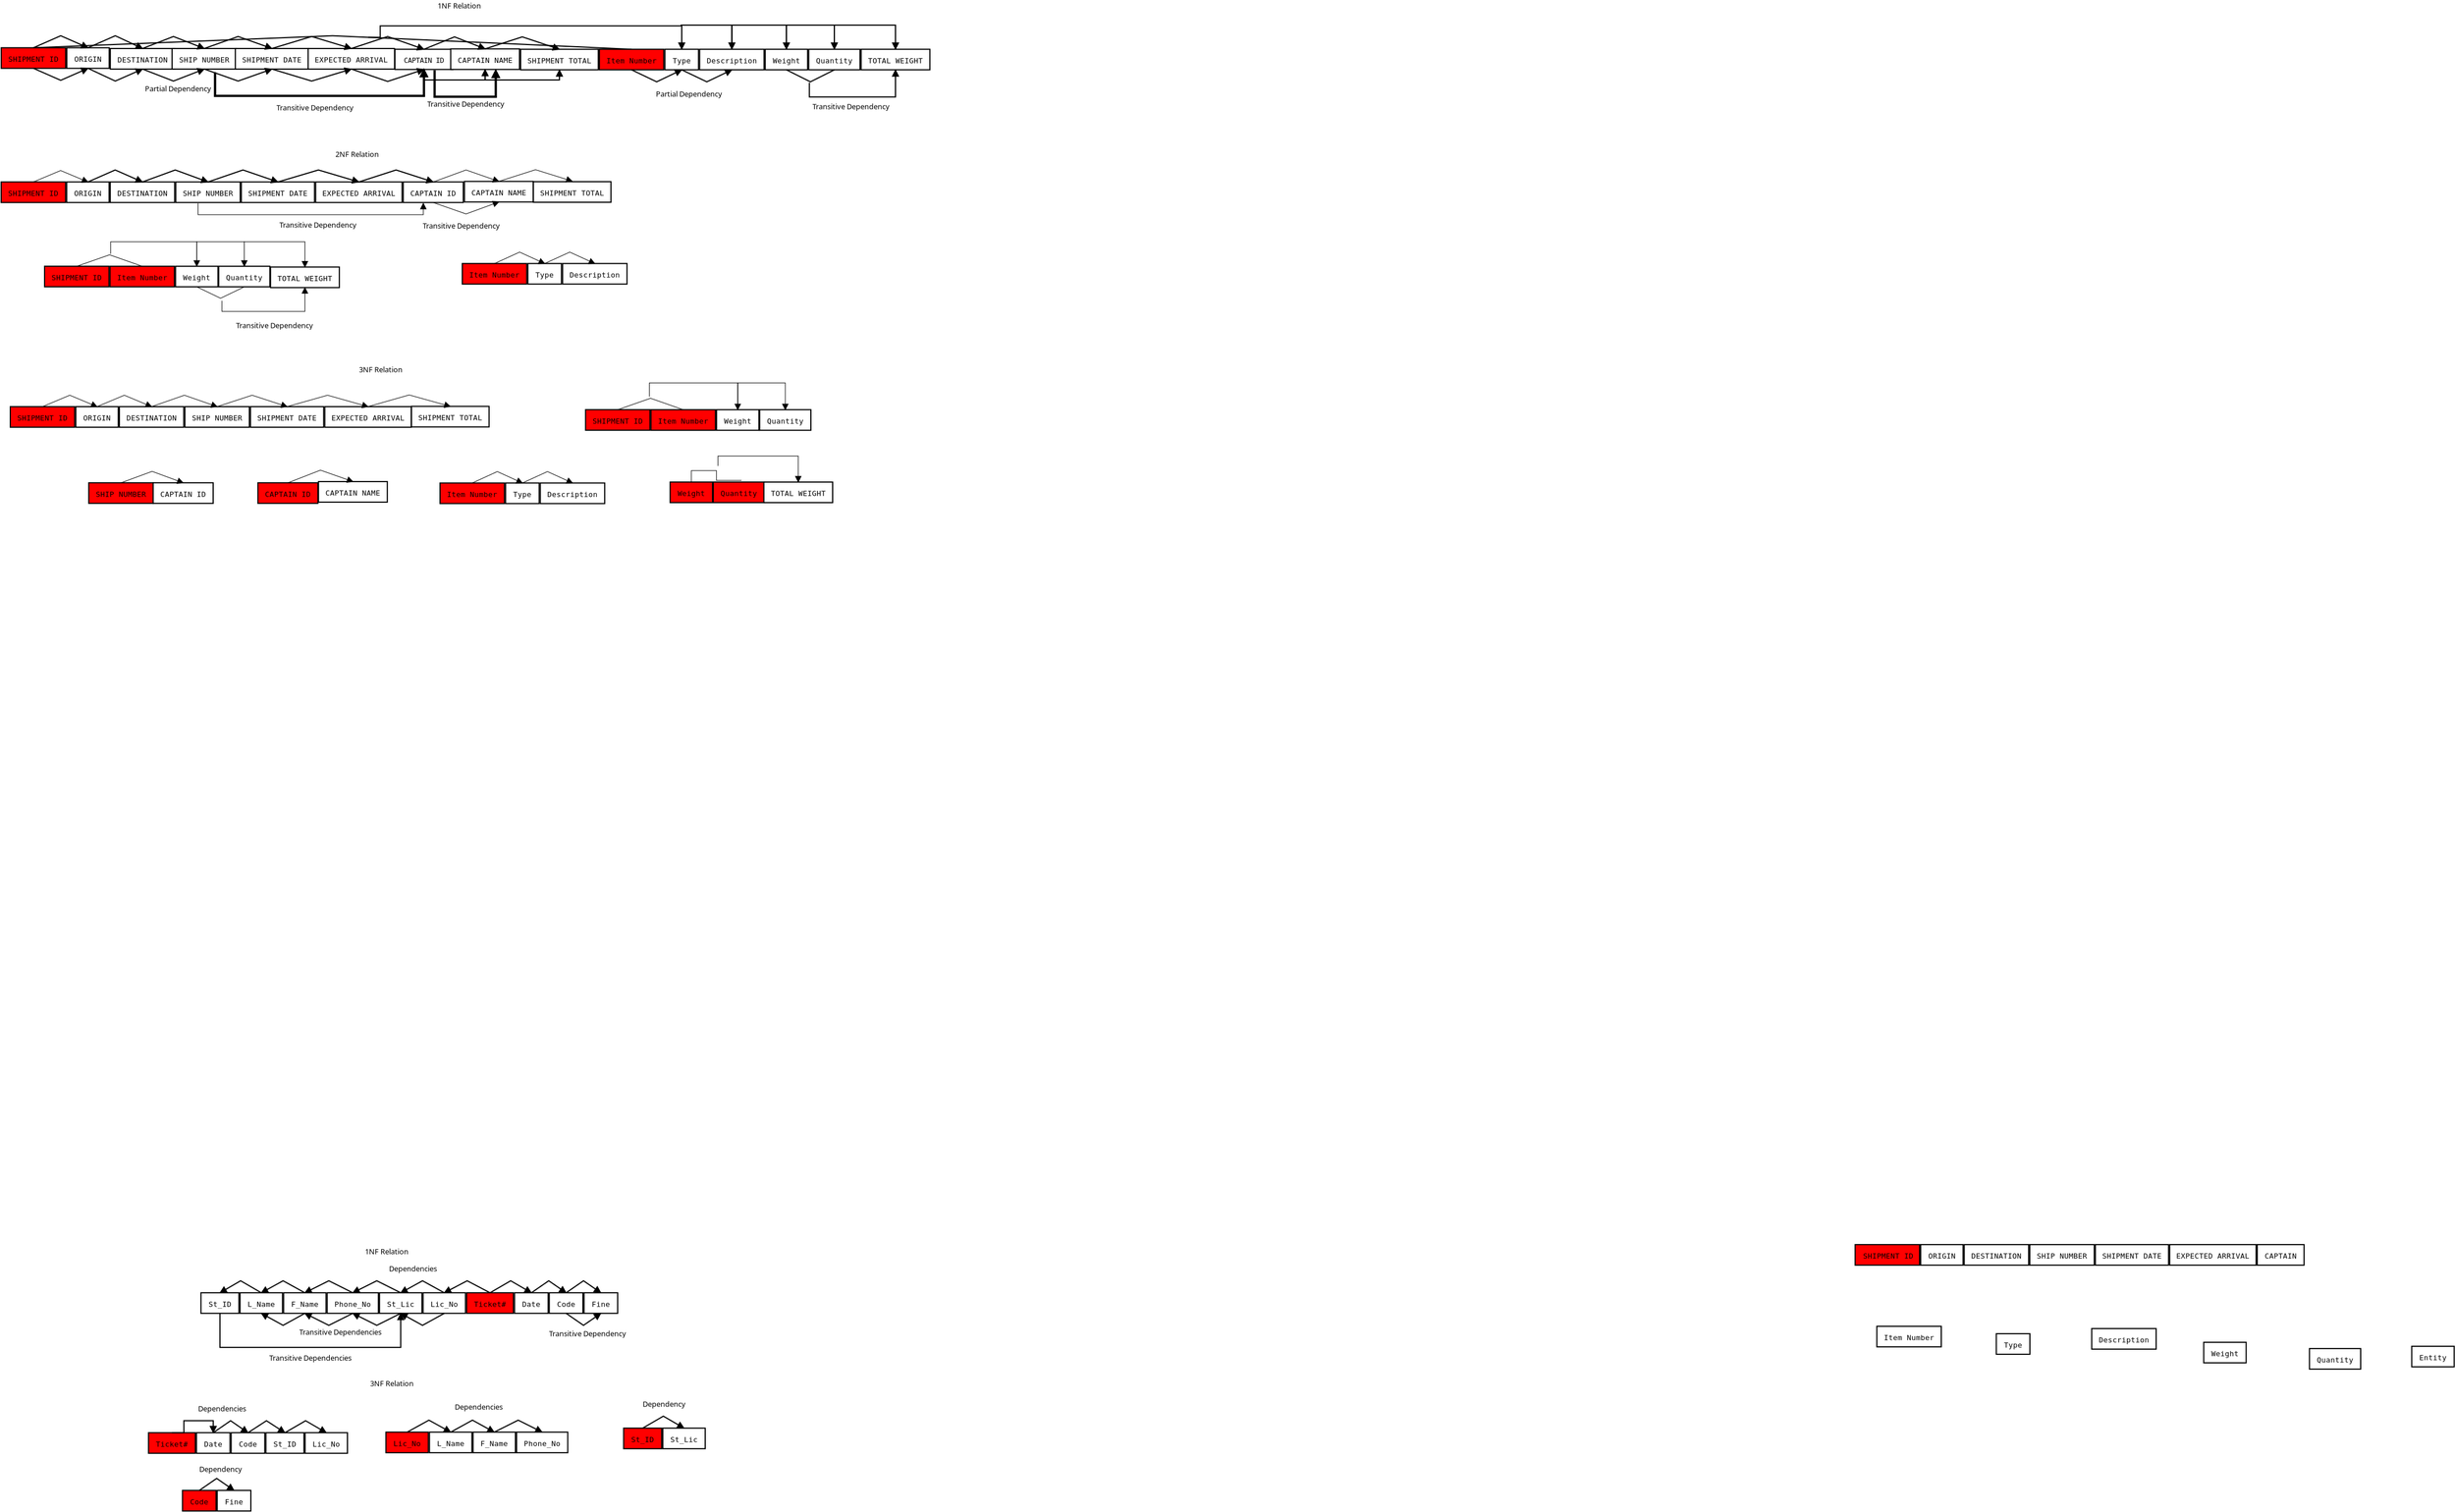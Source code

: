 <?xml version="1.0" encoding="UTF-8"?>
<dia:diagram xmlns:dia="http://www.lysator.liu.se/~alla/dia/">
  <dia:layer name="Background" visible="true" active="true">
    <dia:object type="ER - Entity" version="0" id="O0">
      <dia:attribute name="obj_pos">
        <dia:point val="17.7,2.1"/>
      </dia:attribute>
      <dia:attribute name="obj_bb">
        <dia:rectangle val="17.65,2.05;23.385,3.95"/>
      </dia:attribute>
      <dia:attribute name="elem_corner">
        <dia:point val="17.7,2.1"/>
      </dia:attribute>
      <dia:attribute name="elem_width">
        <dia:real val="5.635"/>
      </dia:attribute>
      <dia:attribute name="elem_height">
        <dia:real val="1.8"/>
      </dia:attribute>
      <dia:attribute name="border_width">
        <dia:real val="0.1"/>
      </dia:attribute>
      <dia:attribute name="border_color">
        <dia:color val="#000000"/>
      </dia:attribute>
      <dia:attribute name="inner_color">
        <dia:color val="#ff0000"/>
      </dia:attribute>
      <dia:attribute name="name">
        <dia:string>#SHIPMENT ID#</dia:string>
      </dia:attribute>
      <dia:attribute name="weak">
        <dia:boolean val="false"/>
      </dia:attribute>
      <dia:attribute name="associative">
        <dia:boolean val="false"/>
      </dia:attribute>
      <dia:attribute name="font">
        <dia:font family="monospace" style="0" name="Courier"/>
      </dia:attribute>
      <dia:attribute name="font_height">
        <dia:real val="0.8"/>
      </dia:attribute>
    </dia:object>
    <dia:object type="ER - Entity" version="0" id="O1">
      <dia:attribute name="obj_pos">
        <dia:point val="23.435,2.1"/>
      </dia:attribute>
      <dia:attribute name="obj_bb">
        <dia:rectangle val="23.385,2.05;27.195,3.95"/>
      </dia:attribute>
      <dia:attribute name="elem_corner">
        <dia:point val="23.435,2.1"/>
      </dia:attribute>
      <dia:attribute name="elem_width">
        <dia:real val="3.71"/>
      </dia:attribute>
      <dia:attribute name="elem_height">
        <dia:real val="1.8"/>
      </dia:attribute>
      <dia:attribute name="border_width">
        <dia:real val="0.1"/>
      </dia:attribute>
      <dia:attribute name="border_color">
        <dia:color val="#000000"/>
      </dia:attribute>
      <dia:attribute name="inner_color">
        <dia:color val="#ffffff"/>
      </dia:attribute>
      <dia:attribute name="name">
        <dia:string>#ORIGIN#</dia:string>
      </dia:attribute>
      <dia:attribute name="weak">
        <dia:boolean val="false"/>
      </dia:attribute>
      <dia:attribute name="associative">
        <dia:boolean val="false"/>
      </dia:attribute>
      <dia:attribute name="font">
        <dia:font family="monospace" style="0" name="Courier"/>
      </dia:attribute>
      <dia:attribute name="font_height">
        <dia:real val="0.8"/>
      </dia:attribute>
    </dia:object>
    <dia:object type="ER - Entity" version="0" id="O2">
      <dia:attribute name="obj_pos">
        <dia:point val="27.245,2.1"/>
      </dia:attribute>
      <dia:attribute name="obj_bb">
        <dia:rectangle val="27.195,2.05;32.93,3.95"/>
      </dia:attribute>
      <dia:attribute name="elem_corner">
        <dia:point val="27.245,2.1"/>
      </dia:attribute>
      <dia:attribute name="elem_width">
        <dia:real val="5.635"/>
      </dia:attribute>
      <dia:attribute name="elem_height">
        <dia:real val="1.8"/>
      </dia:attribute>
      <dia:attribute name="border_width">
        <dia:real val="0.1"/>
      </dia:attribute>
      <dia:attribute name="border_color">
        <dia:color val="#000000"/>
      </dia:attribute>
      <dia:attribute name="inner_color">
        <dia:color val="#ffffff"/>
      </dia:attribute>
      <dia:attribute name="name">
        <dia:string>#DESTINATION#</dia:string>
      </dia:attribute>
      <dia:attribute name="weak">
        <dia:boolean val="false"/>
      </dia:attribute>
      <dia:attribute name="associative">
        <dia:boolean val="false"/>
      </dia:attribute>
      <dia:attribute name="font">
        <dia:font family="monospace" style="0" name="Courier"/>
      </dia:attribute>
      <dia:attribute name="font_height">
        <dia:real val="0.8"/>
      </dia:attribute>
    </dia:object>
    <dia:object type="ER - Entity" version="0" id="O3">
      <dia:attribute name="obj_pos">
        <dia:point val="32.98,2.1"/>
      </dia:attribute>
      <dia:attribute name="obj_bb">
        <dia:rectangle val="32.93,2.05;38.665,3.95"/>
      </dia:attribute>
      <dia:attribute name="elem_corner">
        <dia:point val="32.98,2.1"/>
      </dia:attribute>
      <dia:attribute name="elem_width">
        <dia:real val="5.635"/>
      </dia:attribute>
      <dia:attribute name="elem_height">
        <dia:real val="1.8"/>
      </dia:attribute>
      <dia:attribute name="border_width">
        <dia:real val="0.1"/>
      </dia:attribute>
      <dia:attribute name="border_color">
        <dia:color val="#000000"/>
      </dia:attribute>
      <dia:attribute name="inner_color">
        <dia:color val="#ffffff"/>
      </dia:attribute>
      <dia:attribute name="name">
        <dia:string>#SHIP NUMBER#</dia:string>
      </dia:attribute>
      <dia:attribute name="weak">
        <dia:boolean val="false"/>
      </dia:attribute>
      <dia:attribute name="associative">
        <dia:boolean val="false"/>
      </dia:attribute>
      <dia:attribute name="font">
        <dia:font family="monospace" style="0" name="Courier"/>
      </dia:attribute>
      <dia:attribute name="font_height">
        <dia:real val="0.8"/>
      </dia:attribute>
    </dia:object>
    <dia:object type="ER - Entity" version="0" id="O4">
      <dia:attribute name="obj_pos">
        <dia:point val="38.715,2.1"/>
      </dia:attribute>
      <dia:attribute name="obj_bb">
        <dia:rectangle val="38.665,2.05;45.17,3.95"/>
      </dia:attribute>
      <dia:attribute name="elem_corner">
        <dia:point val="38.715,2.1"/>
      </dia:attribute>
      <dia:attribute name="elem_width">
        <dia:real val="6.405"/>
      </dia:attribute>
      <dia:attribute name="elem_height">
        <dia:real val="1.8"/>
      </dia:attribute>
      <dia:attribute name="border_width">
        <dia:real val="0.1"/>
      </dia:attribute>
      <dia:attribute name="border_color">
        <dia:color val="#000000"/>
      </dia:attribute>
      <dia:attribute name="inner_color">
        <dia:color val="#ffffff"/>
      </dia:attribute>
      <dia:attribute name="name">
        <dia:string>#SHIPMENT DATE#</dia:string>
      </dia:attribute>
      <dia:attribute name="weak">
        <dia:boolean val="false"/>
      </dia:attribute>
      <dia:attribute name="associative">
        <dia:boolean val="false"/>
      </dia:attribute>
      <dia:attribute name="font">
        <dia:font family="monospace" style="0" name="Courier"/>
      </dia:attribute>
      <dia:attribute name="font_height">
        <dia:real val="0.8"/>
      </dia:attribute>
    </dia:object>
    <dia:object type="ER - Entity" version="0" id="O5">
      <dia:attribute name="obj_pos">
        <dia:point val="45.22,2.1"/>
      </dia:attribute>
      <dia:attribute name="obj_bb">
        <dia:rectangle val="45.17,2.05;52.83,3.95"/>
      </dia:attribute>
      <dia:attribute name="elem_corner">
        <dia:point val="45.22,2.1"/>
      </dia:attribute>
      <dia:attribute name="elem_width">
        <dia:real val="7.56"/>
      </dia:attribute>
      <dia:attribute name="elem_height">
        <dia:real val="1.8"/>
      </dia:attribute>
      <dia:attribute name="border_width">
        <dia:real val="0.1"/>
      </dia:attribute>
      <dia:attribute name="border_color">
        <dia:color val="#000000"/>
      </dia:attribute>
      <dia:attribute name="inner_color">
        <dia:color val="#ffffff"/>
      </dia:attribute>
      <dia:attribute name="name">
        <dia:string>#EXPECTED ARRIVAL#</dia:string>
      </dia:attribute>
      <dia:attribute name="weak">
        <dia:boolean val="false"/>
      </dia:attribute>
      <dia:attribute name="associative">
        <dia:boolean val="false"/>
      </dia:attribute>
      <dia:attribute name="font">
        <dia:font family="monospace" style="0" name="Courier"/>
      </dia:attribute>
      <dia:attribute name="font_height">
        <dia:real val="0.8"/>
      </dia:attribute>
    </dia:object>
    <dia:object type="ER - Entity" version="0" id="O6">
      <dia:attribute name="obj_pos">
        <dia:point val="52.88,2.1"/>
      </dia:attribute>
      <dia:attribute name="obj_bb">
        <dia:rectangle val="52.83,2.05;57.025,3.95"/>
      </dia:attribute>
      <dia:attribute name="elem_corner">
        <dia:point val="52.88,2.1"/>
      </dia:attribute>
      <dia:attribute name="elem_width">
        <dia:real val="4.095"/>
      </dia:attribute>
      <dia:attribute name="elem_height">
        <dia:real val="1.8"/>
      </dia:attribute>
      <dia:attribute name="border_width">
        <dia:real val="0.1"/>
      </dia:attribute>
      <dia:attribute name="border_color">
        <dia:color val="#000000"/>
      </dia:attribute>
      <dia:attribute name="inner_color">
        <dia:color val="#ffffff"/>
      </dia:attribute>
      <dia:attribute name="name">
        <dia:string>#CAPTAIN#</dia:string>
      </dia:attribute>
      <dia:attribute name="weak">
        <dia:boolean val="false"/>
      </dia:attribute>
      <dia:attribute name="associative">
        <dia:boolean val="false"/>
      </dia:attribute>
      <dia:attribute name="font">
        <dia:font family="monospace" style="0" name="Courier"/>
      </dia:attribute>
      <dia:attribute name="font_height">
        <dia:real val="0.8"/>
      </dia:attribute>
    </dia:object>
    <dia:object type="ER - Entity" version="0" id="O7">
      <dia:attribute name="obj_pos">
        <dia:point val="19.6,9.25"/>
      </dia:attribute>
      <dia:attribute name="obj_bb">
        <dia:rectangle val="19.55,9.2;25.285,11.1"/>
      </dia:attribute>
      <dia:attribute name="elem_corner">
        <dia:point val="19.6,9.25"/>
      </dia:attribute>
      <dia:attribute name="elem_width">
        <dia:real val="5.635"/>
      </dia:attribute>
      <dia:attribute name="elem_height">
        <dia:real val="1.8"/>
      </dia:attribute>
      <dia:attribute name="border_width">
        <dia:real val="0.1"/>
      </dia:attribute>
      <dia:attribute name="border_color">
        <dia:color val="#000000"/>
      </dia:attribute>
      <dia:attribute name="inner_color">
        <dia:color val="#ffffff"/>
      </dia:attribute>
      <dia:attribute name="name">
        <dia:string>#Item Number#</dia:string>
      </dia:attribute>
      <dia:attribute name="weak">
        <dia:boolean val="false"/>
      </dia:attribute>
      <dia:attribute name="associative">
        <dia:boolean val="false"/>
      </dia:attribute>
      <dia:attribute name="font">
        <dia:font family="monospace" style="0" name="Courier"/>
      </dia:attribute>
      <dia:attribute name="font_height">
        <dia:real val="0.8"/>
      </dia:attribute>
    </dia:object>
    <dia:object type="ER - Entity" version="0" id="O8">
      <dia:attribute name="obj_pos">
        <dia:point val="30.05,9.9"/>
      </dia:attribute>
      <dia:attribute name="obj_bb">
        <dia:rectangle val="30,9.85;33.04,11.75"/>
      </dia:attribute>
      <dia:attribute name="elem_corner">
        <dia:point val="30.05,9.9"/>
      </dia:attribute>
      <dia:attribute name="elem_width">
        <dia:real val="2.94"/>
      </dia:attribute>
      <dia:attribute name="elem_height">
        <dia:real val="1.8"/>
      </dia:attribute>
      <dia:attribute name="border_width">
        <dia:real val="0.1"/>
      </dia:attribute>
      <dia:attribute name="border_color">
        <dia:color val="#000000"/>
      </dia:attribute>
      <dia:attribute name="inner_color">
        <dia:color val="#ffffff"/>
      </dia:attribute>
      <dia:attribute name="name">
        <dia:string>#Type#</dia:string>
      </dia:attribute>
      <dia:attribute name="weak">
        <dia:boolean val="false"/>
      </dia:attribute>
      <dia:attribute name="associative">
        <dia:boolean val="false"/>
      </dia:attribute>
      <dia:attribute name="font">
        <dia:font family="monospace" style="0" name="Courier"/>
      </dia:attribute>
      <dia:attribute name="font_height">
        <dia:real val="0.8"/>
      </dia:attribute>
    </dia:object>
    <dia:object type="ER - Entity" version="0" id="O9">
      <dia:attribute name="obj_pos">
        <dia:point val="38.4,9.45"/>
      </dia:attribute>
      <dia:attribute name="obj_bb">
        <dia:rectangle val="38.35,9.4;44.085,11.3"/>
      </dia:attribute>
      <dia:attribute name="elem_corner">
        <dia:point val="38.4,9.45"/>
      </dia:attribute>
      <dia:attribute name="elem_width">
        <dia:real val="5.635"/>
      </dia:attribute>
      <dia:attribute name="elem_height">
        <dia:real val="1.8"/>
      </dia:attribute>
      <dia:attribute name="border_width">
        <dia:real val="0.1"/>
      </dia:attribute>
      <dia:attribute name="border_color">
        <dia:color val="#000000"/>
      </dia:attribute>
      <dia:attribute name="inner_color">
        <dia:color val="#ffffff"/>
      </dia:attribute>
      <dia:attribute name="name">
        <dia:string>#Description#</dia:string>
      </dia:attribute>
      <dia:attribute name="weak">
        <dia:boolean val="false"/>
      </dia:attribute>
      <dia:attribute name="associative">
        <dia:boolean val="false"/>
      </dia:attribute>
      <dia:attribute name="font">
        <dia:font family="monospace" style="0" name="Courier"/>
      </dia:attribute>
      <dia:attribute name="font_height">
        <dia:real val="0.8"/>
      </dia:attribute>
    </dia:object>
    <dia:object type="ER - Entity" version="0" id="O10">
      <dia:attribute name="obj_pos">
        <dia:point val="48.2,10.65"/>
      </dia:attribute>
      <dia:attribute name="obj_bb">
        <dia:rectangle val="48.15,10.6;51.96,12.5"/>
      </dia:attribute>
      <dia:attribute name="elem_corner">
        <dia:point val="48.2,10.65"/>
      </dia:attribute>
      <dia:attribute name="elem_width">
        <dia:real val="3.71"/>
      </dia:attribute>
      <dia:attribute name="elem_height">
        <dia:real val="1.8"/>
      </dia:attribute>
      <dia:attribute name="border_width">
        <dia:real val="0.1"/>
      </dia:attribute>
      <dia:attribute name="border_color">
        <dia:color val="#000000"/>
      </dia:attribute>
      <dia:attribute name="inner_color">
        <dia:color val="#ffffff"/>
      </dia:attribute>
      <dia:attribute name="name">
        <dia:string>#Weight#</dia:string>
      </dia:attribute>
      <dia:attribute name="weak">
        <dia:boolean val="false"/>
      </dia:attribute>
      <dia:attribute name="associative">
        <dia:boolean val="false"/>
      </dia:attribute>
      <dia:attribute name="font">
        <dia:font family="monospace" style="0" name="Courier"/>
      </dia:attribute>
      <dia:attribute name="font_height">
        <dia:real val="0.8"/>
      </dia:attribute>
    </dia:object>
    <dia:object type="ER - Entity" version="0" id="O11">
      <dia:attribute name="obj_pos">
        <dia:point val="57.45,11.2"/>
      </dia:attribute>
      <dia:attribute name="obj_bb">
        <dia:rectangle val="57.4,11.15;61.98,13.05"/>
      </dia:attribute>
      <dia:attribute name="elem_corner">
        <dia:point val="57.45,11.2"/>
      </dia:attribute>
      <dia:attribute name="elem_width">
        <dia:real val="4.48"/>
      </dia:attribute>
      <dia:attribute name="elem_height">
        <dia:real val="1.8"/>
      </dia:attribute>
      <dia:attribute name="border_width">
        <dia:real val="0.1"/>
      </dia:attribute>
      <dia:attribute name="border_color">
        <dia:color val="#000000"/>
      </dia:attribute>
      <dia:attribute name="inner_color">
        <dia:color val="#ffffff"/>
      </dia:attribute>
      <dia:attribute name="name">
        <dia:string>#Quantity#</dia:string>
      </dia:attribute>
      <dia:attribute name="weak">
        <dia:boolean val="false"/>
      </dia:attribute>
      <dia:attribute name="associative">
        <dia:boolean val="false"/>
      </dia:attribute>
      <dia:attribute name="font">
        <dia:font family="monospace" style="0" name="Courier"/>
      </dia:attribute>
      <dia:attribute name="font_height">
        <dia:real val="0.8"/>
      </dia:attribute>
    </dia:object>
    <dia:object type="ER - Entity" version="0" id="O12">
      <dia:attribute name="obj_pos">
        <dia:point val="66.4,11"/>
      </dia:attribute>
      <dia:attribute name="obj_bb">
        <dia:rectangle val="66.35,10.95;70.16,12.85"/>
      </dia:attribute>
      <dia:attribute name="elem_corner">
        <dia:point val="66.4,11"/>
      </dia:attribute>
      <dia:attribute name="elem_width">
        <dia:real val="3.71"/>
      </dia:attribute>
      <dia:attribute name="elem_height">
        <dia:real val="1.8"/>
      </dia:attribute>
      <dia:attribute name="border_width">
        <dia:real val="0.1"/>
      </dia:attribute>
      <dia:attribute name="border_color">
        <dia:color val="#000000"/>
      </dia:attribute>
      <dia:attribute name="inner_color">
        <dia:color val="#ffffff"/>
      </dia:attribute>
      <dia:attribute name="name">
        <dia:string>#Entity#</dia:string>
      </dia:attribute>
      <dia:attribute name="weak">
        <dia:boolean val="false"/>
      </dia:attribute>
      <dia:attribute name="associative">
        <dia:boolean val="false"/>
      </dia:attribute>
      <dia:attribute name="font">
        <dia:font family="monospace" style="0" name="Courier"/>
      </dia:attribute>
      <dia:attribute name="font_height">
        <dia:real val="0.8"/>
      </dia:attribute>
    </dia:object>
    <dia:object type="Standard - Text" version="1" id="O13">
      <dia:attribute name="obj_pos">
        <dia:point val="-125.275,-107.335"/>
      </dia:attribute>
      <dia:attribute name="obj_bb">
        <dia:rectangle val="-125.275,-107.975;-125.275,-107.203"/>
      </dia:attribute>
      <dia:attribute name="text">
        <dia:composite type="text">
          <dia:attribute name="string">
            <dia:string>##</dia:string>
          </dia:attribute>
          <dia:attribute name="font">
            <dia:font family="sans" style="0" name="Helvetica"/>
          </dia:attribute>
          <dia:attribute name="height">
            <dia:real val="0.8"/>
          </dia:attribute>
          <dia:attribute name="pos">
            <dia:point val="-125.275,-107.335"/>
          </dia:attribute>
          <dia:attribute name="color">
            <dia:color val="#000000"/>
          </dia:attribute>
          <dia:attribute name="alignment">
            <dia:enum val="0"/>
          </dia:attribute>
        </dia:composite>
      </dia:attribute>
      <dia:attribute name="valign">
        <dia:enum val="3"/>
      </dia:attribute>
    </dia:object>
    <dia:group>
      <dia:object type="ER - Entity" version="0" id="O14">
        <dia:attribute name="obj_pos">
          <dia:point val="-127.035,6.318"/>
        </dia:attribute>
        <dia:attribute name="obj_bb">
          <dia:rectangle val="-127.085,6.268;-123.66,8.168"/>
        </dia:attribute>
        <dia:attribute name="elem_corner">
          <dia:point val="-127.035,6.318"/>
        </dia:attribute>
        <dia:attribute name="elem_width">
          <dia:real val="3.325"/>
        </dia:attribute>
        <dia:attribute name="elem_height">
          <dia:real val="1.8"/>
        </dia:attribute>
        <dia:attribute name="border_width">
          <dia:real val="0.1"/>
        </dia:attribute>
        <dia:attribute name="border_color">
          <dia:color val="#000000"/>
        </dia:attribute>
        <dia:attribute name="inner_color">
          <dia:color val="#ffffff"/>
        </dia:attribute>
        <dia:attribute name="name">
          <dia:string>#St_ID#</dia:string>
        </dia:attribute>
        <dia:attribute name="weak">
          <dia:boolean val="false"/>
        </dia:attribute>
        <dia:attribute name="associative">
          <dia:boolean val="false"/>
        </dia:attribute>
        <dia:attribute name="font">
          <dia:font family="monospace" style="0" name="Courier"/>
        </dia:attribute>
        <dia:attribute name="font_height">
          <dia:real val="0.8"/>
        </dia:attribute>
      </dia:object>
      <dia:object type="ER - Entity" version="0" id="O15">
        <dia:attribute name="obj_pos">
          <dia:point val="-123.61,6.318"/>
        </dia:attribute>
        <dia:attribute name="obj_bb">
          <dia:rectangle val="-123.66,6.268;-119.85,8.168"/>
        </dia:attribute>
        <dia:attribute name="elem_corner">
          <dia:point val="-123.61,6.318"/>
        </dia:attribute>
        <dia:attribute name="elem_width">
          <dia:real val="3.71"/>
        </dia:attribute>
        <dia:attribute name="elem_height">
          <dia:real val="1.8"/>
        </dia:attribute>
        <dia:attribute name="border_width">
          <dia:real val="0.1"/>
        </dia:attribute>
        <dia:attribute name="border_color">
          <dia:color val="#000000"/>
        </dia:attribute>
        <dia:attribute name="inner_color">
          <dia:color val="#ffffff"/>
        </dia:attribute>
        <dia:attribute name="name">
          <dia:string>#L_Name#</dia:string>
        </dia:attribute>
        <dia:attribute name="weak">
          <dia:boolean val="false"/>
        </dia:attribute>
        <dia:attribute name="associative">
          <dia:boolean val="false"/>
        </dia:attribute>
        <dia:attribute name="font">
          <dia:font family="monospace" style="0" name="Courier"/>
        </dia:attribute>
        <dia:attribute name="font_height">
          <dia:real val="0.8"/>
        </dia:attribute>
      </dia:object>
      <dia:object type="ER - Entity" version="0" id="O16">
        <dia:attribute name="obj_pos">
          <dia:point val="-99.595,6.318"/>
        </dia:attribute>
        <dia:attribute name="obj_bb">
          <dia:rectangle val="-99.645,6.268;-96.605,8.168"/>
        </dia:attribute>
        <dia:attribute name="elem_corner">
          <dia:point val="-99.595,6.318"/>
        </dia:attribute>
        <dia:attribute name="elem_width">
          <dia:real val="2.94"/>
        </dia:attribute>
        <dia:attribute name="elem_height">
          <dia:real val="1.8"/>
        </dia:attribute>
        <dia:attribute name="border_width">
          <dia:real val="0.1"/>
        </dia:attribute>
        <dia:attribute name="border_color">
          <dia:color val="#000000"/>
        </dia:attribute>
        <dia:attribute name="inner_color">
          <dia:color val="#ffffff"/>
        </dia:attribute>
        <dia:attribute name="name">
          <dia:string>#Date#</dia:string>
        </dia:attribute>
        <dia:attribute name="weak">
          <dia:boolean val="false"/>
        </dia:attribute>
        <dia:attribute name="associative">
          <dia:boolean val="false"/>
        </dia:attribute>
        <dia:attribute name="font">
          <dia:font family="monospace" style="0" name="Courier"/>
        </dia:attribute>
        <dia:attribute name="font_height">
          <dia:real val="0.8"/>
        </dia:attribute>
      </dia:object>
      <dia:object type="ER - Entity" version="0" id="O17">
        <dia:attribute name="obj_pos">
          <dia:point val="-103.79,6.318"/>
        </dia:attribute>
        <dia:attribute name="obj_bb">
          <dia:rectangle val="-103.84,6.268;-99.645,8.168"/>
        </dia:attribute>
        <dia:attribute name="elem_corner">
          <dia:point val="-103.79,6.318"/>
        </dia:attribute>
        <dia:attribute name="elem_width">
          <dia:real val="4.095"/>
        </dia:attribute>
        <dia:attribute name="elem_height">
          <dia:real val="1.8"/>
        </dia:attribute>
        <dia:attribute name="border_width">
          <dia:real val="0.1"/>
        </dia:attribute>
        <dia:attribute name="border_color">
          <dia:color val="#000000"/>
        </dia:attribute>
        <dia:attribute name="inner_color">
          <dia:color val="#ff0000"/>
        </dia:attribute>
        <dia:attribute name="name">
          <dia:string>#Ticket##</dia:string>
        </dia:attribute>
        <dia:attribute name="weak">
          <dia:boolean val="false"/>
        </dia:attribute>
        <dia:attribute name="associative">
          <dia:boolean val="false"/>
        </dia:attribute>
        <dia:attribute name="font">
          <dia:font family="monospace" style="0" name="Courier"/>
        </dia:attribute>
        <dia:attribute name="font_height">
          <dia:real val="0.8"/>
        </dia:attribute>
      </dia:object>
      <dia:object type="ER - Entity" version="0" id="O18">
        <dia:attribute name="obj_pos">
          <dia:point val="-107.6,6.318"/>
        </dia:attribute>
        <dia:attribute name="obj_bb">
          <dia:rectangle val="-107.65,6.268;-103.84,8.168"/>
        </dia:attribute>
        <dia:attribute name="elem_corner">
          <dia:point val="-107.6,6.318"/>
        </dia:attribute>
        <dia:attribute name="elem_width">
          <dia:real val="3.71"/>
        </dia:attribute>
        <dia:attribute name="elem_height">
          <dia:real val="1.8"/>
        </dia:attribute>
        <dia:attribute name="border_width">
          <dia:real val="0.1"/>
        </dia:attribute>
        <dia:attribute name="border_color">
          <dia:color val="#000000"/>
        </dia:attribute>
        <dia:attribute name="inner_color">
          <dia:color val="#ffffff"/>
        </dia:attribute>
        <dia:attribute name="name">
          <dia:string>#Lic_No#</dia:string>
        </dia:attribute>
        <dia:attribute name="weak">
          <dia:boolean val="false"/>
        </dia:attribute>
        <dia:attribute name="associative">
          <dia:boolean val="false"/>
        </dia:attribute>
        <dia:attribute name="font">
          <dia:font family="monospace" style="0" name="Courier"/>
        </dia:attribute>
        <dia:attribute name="font_height">
          <dia:real val="0.8"/>
        </dia:attribute>
      </dia:object>
      <dia:object type="ER - Entity" version="0" id="O19">
        <dia:attribute name="obj_pos">
          <dia:point val="-119.8,6.318"/>
        </dia:attribute>
        <dia:attribute name="obj_bb">
          <dia:rectangle val="-119.85,6.268;-116.04,8.168"/>
        </dia:attribute>
        <dia:attribute name="elem_corner">
          <dia:point val="-119.8,6.318"/>
        </dia:attribute>
        <dia:attribute name="elem_width">
          <dia:real val="3.71"/>
        </dia:attribute>
        <dia:attribute name="elem_height">
          <dia:real val="1.8"/>
        </dia:attribute>
        <dia:attribute name="border_width">
          <dia:real val="0.1"/>
        </dia:attribute>
        <dia:attribute name="border_color">
          <dia:color val="#000000"/>
        </dia:attribute>
        <dia:attribute name="inner_color">
          <dia:color val="#ffffff"/>
        </dia:attribute>
        <dia:attribute name="name">
          <dia:string>#F_Name#</dia:string>
        </dia:attribute>
        <dia:attribute name="weak">
          <dia:boolean val="false"/>
        </dia:attribute>
        <dia:attribute name="associative">
          <dia:boolean val="false"/>
        </dia:attribute>
        <dia:attribute name="font">
          <dia:font family="monospace" style="0" name="Courier"/>
        </dia:attribute>
        <dia:attribute name="font_height">
          <dia:real val="0.8"/>
        </dia:attribute>
      </dia:object>
      <dia:object type="ER - Entity" version="0" id="O20">
        <dia:attribute name="obj_pos">
          <dia:point val="-115.99,6.318"/>
        </dia:attribute>
        <dia:attribute name="obj_bb">
          <dia:rectangle val="-116.04,6.268;-111.46,8.168"/>
        </dia:attribute>
        <dia:attribute name="elem_corner">
          <dia:point val="-115.99,6.318"/>
        </dia:attribute>
        <dia:attribute name="elem_width">
          <dia:real val="4.48"/>
        </dia:attribute>
        <dia:attribute name="elem_height">
          <dia:real val="1.8"/>
        </dia:attribute>
        <dia:attribute name="border_width">
          <dia:real val="0.1"/>
        </dia:attribute>
        <dia:attribute name="border_color">
          <dia:color val="#000000"/>
        </dia:attribute>
        <dia:attribute name="inner_color">
          <dia:color val="#ffffff"/>
        </dia:attribute>
        <dia:attribute name="name">
          <dia:string>#Phone_No#</dia:string>
        </dia:attribute>
        <dia:attribute name="weak">
          <dia:boolean val="false"/>
        </dia:attribute>
        <dia:attribute name="associative">
          <dia:boolean val="false"/>
        </dia:attribute>
        <dia:attribute name="font">
          <dia:font family="monospace" style="0" name="Courier"/>
        </dia:attribute>
        <dia:attribute name="font_height">
          <dia:real val="0.8"/>
        </dia:attribute>
      </dia:object>
      <dia:object type="ER - Entity" version="0" id="O21">
        <dia:attribute name="obj_pos">
          <dia:point val="-111.41,6.318"/>
        </dia:attribute>
        <dia:attribute name="obj_bb">
          <dia:rectangle val="-111.46,6.268;-107.65,8.168"/>
        </dia:attribute>
        <dia:attribute name="elem_corner">
          <dia:point val="-111.41,6.318"/>
        </dia:attribute>
        <dia:attribute name="elem_width">
          <dia:real val="3.71"/>
        </dia:attribute>
        <dia:attribute name="elem_height">
          <dia:real val="1.8"/>
        </dia:attribute>
        <dia:attribute name="border_width">
          <dia:real val="0.1"/>
        </dia:attribute>
        <dia:attribute name="border_color">
          <dia:color val="#000000"/>
        </dia:attribute>
        <dia:attribute name="inner_color">
          <dia:color val="#ffffff"/>
        </dia:attribute>
        <dia:attribute name="name">
          <dia:string>#St_Lic#</dia:string>
        </dia:attribute>
        <dia:attribute name="weak">
          <dia:boolean val="false"/>
        </dia:attribute>
        <dia:attribute name="associative">
          <dia:boolean val="false"/>
        </dia:attribute>
        <dia:attribute name="font">
          <dia:font family="monospace" style="0" name="Courier"/>
        </dia:attribute>
        <dia:attribute name="font_height">
          <dia:real val="0.8"/>
        </dia:attribute>
      </dia:object>
      <dia:object type="ER - Entity" version="0" id="O22">
        <dia:attribute name="obj_pos">
          <dia:point val="-96.555,6.318"/>
        </dia:attribute>
        <dia:attribute name="obj_bb">
          <dia:rectangle val="-96.605,6.268;-93.565,8.168"/>
        </dia:attribute>
        <dia:attribute name="elem_corner">
          <dia:point val="-96.555,6.318"/>
        </dia:attribute>
        <dia:attribute name="elem_width">
          <dia:real val="2.94"/>
        </dia:attribute>
        <dia:attribute name="elem_height">
          <dia:real val="1.8"/>
        </dia:attribute>
        <dia:attribute name="border_width">
          <dia:real val="0.1"/>
        </dia:attribute>
        <dia:attribute name="border_color">
          <dia:color val="#000000"/>
        </dia:attribute>
        <dia:attribute name="inner_color">
          <dia:color val="#ffffff"/>
        </dia:attribute>
        <dia:attribute name="name">
          <dia:string>#Code#</dia:string>
        </dia:attribute>
        <dia:attribute name="weak">
          <dia:boolean val="false"/>
        </dia:attribute>
        <dia:attribute name="associative">
          <dia:boolean val="false"/>
        </dia:attribute>
        <dia:attribute name="font">
          <dia:font family="monospace" style="0" name="Courier"/>
        </dia:attribute>
        <dia:attribute name="font_height">
          <dia:real val="0.8"/>
        </dia:attribute>
      </dia:object>
      <dia:object type="ER - Entity" version="0" id="O23">
        <dia:attribute name="obj_pos">
          <dia:point val="-93.515,6.318"/>
        </dia:attribute>
        <dia:attribute name="obj_bb">
          <dia:rectangle val="-93.565,6.268;-90.525,8.168"/>
        </dia:attribute>
        <dia:attribute name="elem_corner">
          <dia:point val="-93.515,6.318"/>
        </dia:attribute>
        <dia:attribute name="elem_width">
          <dia:real val="2.94"/>
        </dia:attribute>
        <dia:attribute name="elem_height">
          <dia:real val="1.8"/>
        </dia:attribute>
        <dia:attribute name="border_width">
          <dia:real val="0.1"/>
        </dia:attribute>
        <dia:attribute name="border_color">
          <dia:color val="#000000"/>
        </dia:attribute>
        <dia:attribute name="inner_color">
          <dia:color val="#ffffff"/>
        </dia:attribute>
        <dia:attribute name="name">
          <dia:string>#Fine#</dia:string>
        </dia:attribute>
        <dia:attribute name="weak">
          <dia:boolean val="false"/>
        </dia:attribute>
        <dia:attribute name="associative">
          <dia:boolean val="false"/>
        </dia:attribute>
        <dia:attribute name="font">
          <dia:font family="monospace" style="0" name="Courier"/>
        </dia:attribute>
        <dia:attribute name="font_height">
          <dia:real val="0.8"/>
        </dia:attribute>
      </dia:object>
      <dia:object type="Standard - ZigZagLine" version="1" id="O24">
        <dia:attribute name="obj_pos">
          <dia:point val="-98.125,6.318"/>
        </dia:attribute>
        <dia:attribute name="obj_bb">
          <dia:rectangle val="-98.175,5.218;-94.754,6.43"/>
        </dia:attribute>
        <dia:attribute name="orth_points">
          <dia:point val="-98.125,6.318"/>
          <dia:point val="-98.125,5.268"/>
          <dia:point val="-95.085,5.268"/>
          <dia:point val="-95.085,6.318"/>
        </dia:attribute>
        <dia:attribute name="orth_orient">
          <dia:enum val="1"/>
          <dia:enum val="0"/>
          <dia:enum val="1"/>
        </dia:attribute>
        <dia:attribute name="autorouting">
          <dia:boolean val="true"/>
        </dia:attribute>
        <dia:attribute name="end_arrow">
          <dia:enum val="3"/>
        </dia:attribute>
        <dia:attribute name="end_arrow_length">
          <dia:real val="0.5"/>
        </dia:attribute>
        <dia:attribute name="end_arrow_width">
          <dia:real val="0.5"/>
        </dia:attribute>
        <dia:connections>
          <dia:connection handle="0" to="O16" connection="1"/>
          <dia:connection handle="1" to="O22" connection="1"/>
        </dia:connections>
      </dia:object>
      <dia:object type="Standard - ZigZagLine" version="1" id="O25">
        <dia:attribute name="obj_pos">
          <dia:point val="-95.085,6.318"/>
        </dia:attribute>
        <dia:attribute name="obj_bb">
          <dia:rectangle val="-95.135,5.218;-91.714,6.43"/>
        </dia:attribute>
        <dia:attribute name="orth_points">
          <dia:point val="-95.085,6.318"/>
          <dia:point val="-95.085,5.268"/>
          <dia:point val="-92.045,5.268"/>
          <dia:point val="-92.045,6.318"/>
        </dia:attribute>
        <dia:attribute name="orth_orient">
          <dia:enum val="1"/>
          <dia:enum val="0"/>
          <dia:enum val="1"/>
        </dia:attribute>
        <dia:attribute name="autorouting">
          <dia:boolean val="true"/>
        </dia:attribute>
        <dia:attribute name="end_arrow">
          <dia:enum val="3"/>
        </dia:attribute>
        <dia:attribute name="end_arrow_length">
          <dia:real val="0.5"/>
        </dia:attribute>
        <dia:attribute name="end_arrow_width">
          <dia:real val="0.5"/>
        </dia:attribute>
        <dia:connections>
          <dia:connection handle="0" to="O22" connection="1"/>
          <dia:connection handle="1" to="O23" connection="1"/>
        </dia:connections>
      </dia:object>
      <dia:object type="Standard - ZigZagLine" version="1" id="O26">
        <dia:attribute name="obj_pos">
          <dia:point val="-101.742,6.318"/>
        </dia:attribute>
        <dia:attribute name="obj_bb">
          <dia:rectangle val="-106.076,5.218;-101.693,6.43"/>
        </dia:attribute>
        <dia:attribute name="orth_points">
          <dia:point val="-101.742,6.318"/>
          <dia:point val="-101.742,5.268"/>
          <dia:point val="-105.745,5.268"/>
          <dia:point val="-105.745,6.318"/>
        </dia:attribute>
        <dia:attribute name="orth_orient">
          <dia:enum val="1"/>
          <dia:enum val="0"/>
          <dia:enum val="1"/>
        </dia:attribute>
        <dia:attribute name="autorouting">
          <dia:boolean val="true"/>
        </dia:attribute>
        <dia:attribute name="end_arrow">
          <dia:enum val="3"/>
        </dia:attribute>
        <dia:attribute name="end_arrow_length">
          <dia:real val="0.5"/>
        </dia:attribute>
        <dia:attribute name="end_arrow_width">
          <dia:real val="0.5"/>
        </dia:attribute>
        <dia:connections>
          <dia:connection handle="0" to="O17" connection="1"/>
          <dia:connection handle="1" to="O18" connection="1"/>
        </dia:connections>
      </dia:object>
      <dia:object type="Standard - ZigZagLine" version="1" id="O27">
        <dia:attribute name="obj_pos">
          <dia:point val="-101.742,6.318"/>
        </dia:attribute>
        <dia:attribute name="obj_bb">
          <dia:rectangle val="-101.792,5.218;-97.794,6.43"/>
        </dia:attribute>
        <dia:attribute name="orth_points">
          <dia:point val="-101.742,6.318"/>
          <dia:point val="-101.742,5.268"/>
          <dia:point val="-98.125,5.268"/>
          <dia:point val="-98.125,6.318"/>
        </dia:attribute>
        <dia:attribute name="orth_orient">
          <dia:enum val="1"/>
          <dia:enum val="0"/>
          <dia:enum val="1"/>
        </dia:attribute>
        <dia:attribute name="autorouting">
          <dia:boolean val="true"/>
        </dia:attribute>
        <dia:attribute name="end_arrow">
          <dia:enum val="3"/>
        </dia:attribute>
        <dia:attribute name="end_arrow_length">
          <dia:real val="0.5"/>
        </dia:attribute>
        <dia:attribute name="end_arrow_width">
          <dia:real val="0.5"/>
        </dia:attribute>
        <dia:connections>
          <dia:connection handle="0" to="O17" connection="1"/>
          <dia:connection handle="1" to="O16" connection="1"/>
        </dia:connections>
      </dia:object>
      <dia:object type="Standard - ZigZagLine" version="1" id="O28">
        <dia:attribute name="obj_pos">
          <dia:point val="-117.945,6.318"/>
        </dia:attribute>
        <dia:attribute name="obj_bb">
          <dia:rectangle val="-122.086,5.218;-117.895,6.43"/>
        </dia:attribute>
        <dia:attribute name="orth_points">
          <dia:point val="-117.945,6.318"/>
          <dia:point val="-117.945,5.268"/>
          <dia:point val="-121.755,5.268"/>
          <dia:point val="-121.755,6.318"/>
        </dia:attribute>
        <dia:attribute name="orth_orient">
          <dia:enum val="1"/>
          <dia:enum val="0"/>
          <dia:enum val="1"/>
        </dia:attribute>
        <dia:attribute name="autorouting">
          <dia:boolean val="true"/>
        </dia:attribute>
        <dia:attribute name="end_arrow">
          <dia:enum val="3"/>
        </dia:attribute>
        <dia:attribute name="end_arrow_length">
          <dia:real val="0.5"/>
        </dia:attribute>
        <dia:attribute name="end_arrow_width">
          <dia:real val="0.5"/>
        </dia:attribute>
        <dia:connections>
          <dia:connection handle="0" to="O19" connection="1"/>
          <dia:connection handle="1" to="O15" connection="1"/>
        </dia:connections>
      </dia:object>
      <dia:object type="Standard - ZigZagLine" version="1" id="O29">
        <dia:attribute name="obj_pos">
          <dia:point val="-121.755,6.318"/>
        </dia:attribute>
        <dia:attribute name="obj_bb">
          <dia:rectangle val="-125.703,5.218;-121.705,6.43"/>
        </dia:attribute>
        <dia:attribute name="orth_points">
          <dia:point val="-121.755,6.318"/>
          <dia:point val="-121.755,5.268"/>
          <dia:point val="-125.373,5.268"/>
          <dia:point val="-125.373,6.318"/>
        </dia:attribute>
        <dia:attribute name="orth_orient">
          <dia:enum val="1"/>
          <dia:enum val="0"/>
          <dia:enum val="1"/>
        </dia:attribute>
        <dia:attribute name="autorouting">
          <dia:boolean val="true"/>
        </dia:attribute>
        <dia:attribute name="end_arrow">
          <dia:enum val="3"/>
        </dia:attribute>
        <dia:attribute name="end_arrow_length">
          <dia:real val="0.5"/>
        </dia:attribute>
        <dia:attribute name="end_arrow_width">
          <dia:real val="0.5"/>
        </dia:attribute>
        <dia:connections>
          <dia:connection handle="0" to="O15" connection="1"/>
          <dia:connection handle="1" to="O14" connection="1"/>
        </dia:connections>
      </dia:object>
      <dia:object type="Standard - ZigZagLine" version="1" id="O30">
        <dia:attribute name="obj_pos">
          <dia:point val="-105.745,6.318"/>
        </dia:attribute>
        <dia:attribute name="obj_bb">
          <dia:rectangle val="-109.886,5.218;-105.695,6.43"/>
        </dia:attribute>
        <dia:attribute name="orth_points">
          <dia:point val="-105.745,6.318"/>
          <dia:point val="-105.745,5.268"/>
          <dia:point val="-109.555,5.268"/>
          <dia:point val="-109.555,6.318"/>
        </dia:attribute>
        <dia:attribute name="orth_orient">
          <dia:enum val="1"/>
          <dia:enum val="0"/>
          <dia:enum val="1"/>
        </dia:attribute>
        <dia:attribute name="autorouting">
          <dia:boolean val="true"/>
        </dia:attribute>
        <dia:attribute name="end_arrow">
          <dia:enum val="3"/>
        </dia:attribute>
        <dia:attribute name="end_arrow_length">
          <dia:real val="0.5"/>
        </dia:attribute>
        <dia:attribute name="end_arrow_width">
          <dia:real val="0.5"/>
        </dia:attribute>
        <dia:connections>
          <dia:connection handle="0" to="O18" connection="1"/>
          <dia:connection handle="1" to="O21" connection="1"/>
        </dia:connections>
      </dia:object>
      <dia:object type="Standard - ZigZagLine" version="1" id="O31">
        <dia:attribute name="obj_pos">
          <dia:point val="-109.555,6.318"/>
        </dia:attribute>
        <dia:attribute name="obj_bb">
          <dia:rectangle val="-114.081,5.218;-109.505,6.43"/>
        </dia:attribute>
        <dia:attribute name="orth_points">
          <dia:point val="-109.555,6.318"/>
          <dia:point val="-109.555,5.268"/>
          <dia:point val="-113.75,5.268"/>
          <dia:point val="-113.75,6.318"/>
        </dia:attribute>
        <dia:attribute name="orth_orient">
          <dia:enum val="1"/>
          <dia:enum val="0"/>
          <dia:enum val="1"/>
        </dia:attribute>
        <dia:attribute name="autorouting">
          <dia:boolean val="true"/>
        </dia:attribute>
        <dia:attribute name="end_arrow">
          <dia:enum val="3"/>
        </dia:attribute>
        <dia:attribute name="end_arrow_length">
          <dia:real val="0.5"/>
        </dia:attribute>
        <dia:attribute name="end_arrow_width">
          <dia:real val="0.5"/>
        </dia:attribute>
        <dia:connections>
          <dia:connection handle="0" to="O21" connection="1"/>
          <dia:connection handle="1" to="O20" connection="1"/>
        </dia:connections>
      </dia:object>
      <dia:object type="Standard - ZigZagLine" version="1" id="O32">
        <dia:attribute name="obj_pos">
          <dia:point val="-113.75,6.318"/>
        </dia:attribute>
        <dia:attribute name="obj_bb">
          <dia:rectangle val="-118.276,5.218;-113.7,6.43"/>
        </dia:attribute>
        <dia:attribute name="orth_points">
          <dia:point val="-113.75,6.318"/>
          <dia:point val="-113.75,5.268"/>
          <dia:point val="-117.945,5.268"/>
          <dia:point val="-117.945,6.318"/>
        </dia:attribute>
        <dia:attribute name="orth_orient">
          <dia:enum val="1"/>
          <dia:enum val="0"/>
          <dia:enum val="1"/>
        </dia:attribute>
        <dia:attribute name="autorouting">
          <dia:boolean val="true"/>
        </dia:attribute>
        <dia:attribute name="end_arrow">
          <dia:enum val="3"/>
        </dia:attribute>
        <dia:attribute name="end_arrow_length">
          <dia:real val="0.5"/>
        </dia:attribute>
        <dia:attribute name="end_arrow_width">
          <dia:real val="0.5"/>
        </dia:attribute>
        <dia:connections>
          <dia:connection handle="0" to="O20" connection="1"/>
          <dia:connection handle="1" to="O19" connection="1"/>
        </dia:connections>
      </dia:object>
      <dia:object type="Standard - ZigZagLine" version="1" id="O33">
        <dia:attribute name="obj_pos">
          <dia:point val="-105.745,8.118"/>
        </dia:attribute>
        <dia:attribute name="obj_bb">
          <dia:rectangle val="-109.886,8.006;-105.695,9.218"/>
        </dia:attribute>
        <dia:attribute name="orth_points">
          <dia:point val="-105.745,8.118"/>
          <dia:point val="-105.745,9.168"/>
          <dia:point val="-109.555,9.168"/>
          <dia:point val="-109.555,8.118"/>
        </dia:attribute>
        <dia:attribute name="orth_orient">
          <dia:enum val="1"/>
          <dia:enum val="0"/>
          <dia:enum val="1"/>
        </dia:attribute>
        <dia:attribute name="autorouting">
          <dia:boolean val="true"/>
        </dia:attribute>
        <dia:attribute name="end_arrow">
          <dia:enum val="3"/>
        </dia:attribute>
        <dia:attribute name="end_arrow_length">
          <dia:real val="0.5"/>
        </dia:attribute>
        <dia:attribute name="end_arrow_width">
          <dia:real val="0.5"/>
        </dia:attribute>
        <dia:connections>
          <dia:connection handle="0" to="O18" connection="6"/>
          <dia:connection handle="1" to="O21" connection="6"/>
        </dia:connections>
      </dia:object>
      <dia:object type="Standard - ZigZagLine" version="1" id="O34">
        <dia:attribute name="obj_pos">
          <dia:point val="-109.555,8.118"/>
        </dia:attribute>
        <dia:attribute name="obj_bb">
          <dia:rectangle val="-114.081,8.006;-109.505,9.218"/>
        </dia:attribute>
        <dia:attribute name="orth_points">
          <dia:point val="-109.555,8.118"/>
          <dia:point val="-109.555,9.168"/>
          <dia:point val="-113.75,9.168"/>
          <dia:point val="-113.75,8.118"/>
        </dia:attribute>
        <dia:attribute name="orth_orient">
          <dia:enum val="1"/>
          <dia:enum val="0"/>
          <dia:enum val="1"/>
        </dia:attribute>
        <dia:attribute name="autorouting">
          <dia:boolean val="true"/>
        </dia:attribute>
        <dia:attribute name="end_arrow">
          <dia:enum val="3"/>
        </dia:attribute>
        <dia:attribute name="end_arrow_length">
          <dia:real val="0.5"/>
        </dia:attribute>
        <dia:attribute name="end_arrow_width">
          <dia:real val="0.5"/>
        </dia:attribute>
        <dia:connections>
          <dia:connection handle="0" to="O21" connection="6"/>
          <dia:connection handle="1" to="O20" connection="6"/>
        </dia:connections>
      </dia:object>
      <dia:object type="Standard - ZigZagLine" version="1" id="O35">
        <dia:attribute name="obj_pos">
          <dia:point val="-113.75,8.118"/>
        </dia:attribute>
        <dia:attribute name="obj_bb">
          <dia:rectangle val="-118.276,8.006;-113.7,9.218"/>
        </dia:attribute>
        <dia:attribute name="orth_points">
          <dia:point val="-113.75,8.118"/>
          <dia:point val="-113.75,9.168"/>
          <dia:point val="-117.945,9.168"/>
          <dia:point val="-117.945,8.118"/>
        </dia:attribute>
        <dia:attribute name="orth_orient">
          <dia:enum val="1"/>
          <dia:enum val="0"/>
          <dia:enum val="1"/>
        </dia:attribute>
        <dia:attribute name="autorouting">
          <dia:boolean val="true"/>
        </dia:attribute>
        <dia:attribute name="end_arrow">
          <dia:enum val="3"/>
        </dia:attribute>
        <dia:attribute name="end_arrow_length">
          <dia:real val="0.5"/>
        </dia:attribute>
        <dia:attribute name="end_arrow_width">
          <dia:real val="0.5"/>
        </dia:attribute>
        <dia:connections>
          <dia:connection handle="0" to="O20" connection="6"/>
          <dia:connection handle="1" to="O19" connection="6"/>
        </dia:connections>
      </dia:object>
      <dia:object type="Standard - ZigZagLine" version="1" id="O36">
        <dia:attribute name="obj_pos">
          <dia:point val="-117.945,8.118"/>
        </dia:attribute>
        <dia:attribute name="obj_bb">
          <dia:rectangle val="-122.086,8.006;-117.895,9.218"/>
        </dia:attribute>
        <dia:attribute name="orth_points">
          <dia:point val="-117.945,8.118"/>
          <dia:point val="-117.945,9.168"/>
          <dia:point val="-121.755,9.168"/>
          <dia:point val="-121.755,8.118"/>
        </dia:attribute>
        <dia:attribute name="orth_orient">
          <dia:enum val="1"/>
          <dia:enum val="0"/>
          <dia:enum val="1"/>
        </dia:attribute>
        <dia:attribute name="autorouting">
          <dia:boolean val="true"/>
        </dia:attribute>
        <dia:attribute name="end_arrow">
          <dia:enum val="3"/>
        </dia:attribute>
        <dia:attribute name="end_arrow_length">
          <dia:real val="0.5"/>
        </dia:attribute>
        <dia:attribute name="end_arrow_width">
          <dia:real val="0.5"/>
        </dia:attribute>
        <dia:connections>
          <dia:connection handle="0" to="O19" connection="6"/>
          <dia:connection handle="1" to="O15" connection="6"/>
        </dia:connections>
      </dia:object>
      <dia:object type="Standard - ZigZagLine" version="1" id="O37">
        <dia:attribute name="obj_pos">
          <dia:point val="-125.373,8.118"/>
        </dia:attribute>
        <dia:attribute name="obj_bb">
          <dia:rectangle val="-125.423,8.006;-109.224,11.148"/>
        </dia:attribute>
        <dia:attribute name="orth_points">
          <dia:point val="-125.373,8.118"/>
          <dia:point val="-125.373,11.098"/>
          <dia:point val="-109.555,11.098"/>
          <dia:point val="-109.555,8.118"/>
        </dia:attribute>
        <dia:attribute name="orth_orient">
          <dia:enum val="1"/>
          <dia:enum val="0"/>
          <dia:enum val="1"/>
        </dia:attribute>
        <dia:attribute name="autorouting">
          <dia:boolean val="false"/>
        </dia:attribute>
        <dia:attribute name="end_arrow">
          <dia:enum val="3"/>
        </dia:attribute>
        <dia:attribute name="end_arrow_length">
          <dia:real val="0.5"/>
        </dia:attribute>
        <dia:attribute name="end_arrow_width">
          <dia:real val="0.5"/>
        </dia:attribute>
        <dia:connections>
          <dia:connection handle="0" to="O14" connection="6"/>
          <dia:connection handle="1" to="O21" connection="6"/>
        </dia:connections>
      </dia:object>
      <dia:object type="Standard - ZigZagLine" version="1" id="O38">
        <dia:attribute name="obj_pos">
          <dia:point val="-95.085,8.118"/>
        </dia:attribute>
        <dia:attribute name="obj_bb">
          <dia:rectangle val="-95.135,8.006;-91.714,9.218"/>
        </dia:attribute>
        <dia:attribute name="orth_points">
          <dia:point val="-95.085,8.118"/>
          <dia:point val="-95.085,9.168"/>
          <dia:point val="-92.045,9.168"/>
          <dia:point val="-92.045,8.118"/>
        </dia:attribute>
        <dia:attribute name="orth_orient">
          <dia:enum val="1"/>
          <dia:enum val="0"/>
          <dia:enum val="1"/>
        </dia:attribute>
        <dia:attribute name="autorouting">
          <dia:boolean val="true"/>
        </dia:attribute>
        <dia:attribute name="end_arrow">
          <dia:enum val="3"/>
        </dia:attribute>
        <dia:attribute name="end_arrow_length">
          <dia:real val="0.5"/>
        </dia:attribute>
        <dia:attribute name="end_arrow_width">
          <dia:real val="0.5"/>
        </dia:attribute>
        <dia:connections>
          <dia:connection handle="0" to="O22" connection="6"/>
          <dia:connection handle="1" to="O23" connection="6"/>
        </dia:connections>
      </dia:object>
      <dia:object type="Standard - Text" version="1" id="O39">
        <dia:attribute name="obj_pos">
          <dia:point val="-110.575,4.448"/>
        </dia:attribute>
        <dia:attribute name="obj_bb">
          <dia:rectangle val="-110.575,3.808;-106.637,4.581"/>
        </dia:attribute>
        <dia:attribute name="text">
          <dia:composite type="text">
            <dia:attribute name="string">
              <dia:string>#Dependencies#</dia:string>
            </dia:attribute>
            <dia:attribute name="font">
              <dia:font family="sans" style="0" name="Helvetica"/>
            </dia:attribute>
            <dia:attribute name="height">
              <dia:real val="0.8"/>
            </dia:attribute>
            <dia:attribute name="pos">
              <dia:point val="-110.575,4.448"/>
            </dia:attribute>
            <dia:attribute name="color">
              <dia:color val="#000000"/>
            </dia:attribute>
            <dia:attribute name="alignment">
              <dia:enum val="0"/>
            </dia:attribute>
          </dia:composite>
        </dia:attribute>
        <dia:attribute name="valign">
          <dia:enum val="3"/>
        </dia:attribute>
      </dia:object>
      <dia:object type="Standard - Text" version="1" id="O40">
        <dia:attribute name="obj_pos">
          <dia:point val="-118.425,9.998"/>
        </dia:attribute>
        <dia:attribute name="obj_bb">
          <dia:rectangle val="-118.425,9.358;-111.537,10.13"/>
        </dia:attribute>
        <dia:attribute name="text">
          <dia:composite type="text">
            <dia:attribute name="string">
              <dia:string>#Transitive Dependencies#</dia:string>
            </dia:attribute>
            <dia:attribute name="font">
              <dia:font family="sans" style="0" name="Helvetica"/>
            </dia:attribute>
            <dia:attribute name="height">
              <dia:real val="0.8"/>
            </dia:attribute>
            <dia:attribute name="pos">
              <dia:point val="-118.425,9.998"/>
            </dia:attribute>
            <dia:attribute name="color">
              <dia:color val="#000000"/>
            </dia:attribute>
            <dia:attribute name="alignment">
              <dia:enum val="0"/>
            </dia:attribute>
          </dia:composite>
        </dia:attribute>
        <dia:attribute name="valign">
          <dia:enum val="3"/>
        </dia:attribute>
      </dia:object>
      <dia:object type="Standard - Text" version="1" id="O41">
        <dia:attribute name="obj_pos">
          <dia:point val="-121.05,12.258"/>
        </dia:attribute>
        <dia:attribute name="obj_bb">
          <dia:rectangle val="-121.05,11.618;-114.162,12.39"/>
        </dia:attribute>
        <dia:attribute name="text">
          <dia:composite type="text">
            <dia:attribute name="string">
              <dia:string>#Transitive Dependencies#</dia:string>
            </dia:attribute>
            <dia:attribute name="font">
              <dia:font family="sans" style="0" name="Helvetica"/>
            </dia:attribute>
            <dia:attribute name="height">
              <dia:real val="0.8"/>
            </dia:attribute>
            <dia:attribute name="pos">
              <dia:point val="-121.05,12.258"/>
            </dia:attribute>
            <dia:attribute name="color">
              <dia:color val="#000000"/>
            </dia:attribute>
            <dia:attribute name="alignment">
              <dia:enum val="0"/>
            </dia:attribute>
          </dia:composite>
        </dia:attribute>
        <dia:attribute name="valign">
          <dia:enum val="3"/>
        </dia:attribute>
      </dia:object>
      <dia:object type="Standard - Text" version="1" id="O42">
        <dia:attribute name="obj_pos">
          <dia:point val="-96.575,10.128"/>
        </dia:attribute>
        <dia:attribute name="obj_bb">
          <dia:rectangle val="-96.575,9.488;-90.132,10.261"/>
        </dia:attribute>
        <dia:attribute name="text">
          <dia:composite type="text">
            <dia:attribute name="string">
              <dia:string>#Transitive Dependency#</dia:string>
            </dia:attribute>
            <dia:attribute name="font">
              <dia:font family="sans" style="0" name="Helvetica"/>
            </dia:attribute>
            <dia:attribute name="height">
              <dia:real val="0.8"/>
            </dia:attribute>
            <dia:attribute name="pos">
              <dia:point val="-96.575,10.128"/>
            </dia:attribute>
            <dia:attribute name="color">
              <dia:color val="#000000"/>
            </dia:attribute>
            <dia:attribute name="alignment">
              <dia:enum val="0"/>
            </dia:attribute>
          </dia:composite>
        </dia:attribute>
        <dia:attribute name="valign">
          <dia:enum val="3"/>
        </dia:attribute>
      </dia:object>
      <dia:group>
        <dia:object type="ER - Entity" version="0" id="O43">
          <dia:attribute name="obj_pos">
            <dia:point val="-131.625,18.568"/>
          </dia:attribute>
          <dia:attribute name="obj_bb">
            <dia:rectangle val="-131.675,18.518;-127.48,20.418"/>
          </dia:attribute>
          <dia:attribute name="elem_corner">
            <dia:point val="-131.625,18.568"/>
          </dia:attribute>
          <dia:attribute name="elem_width">
            <dia:real val="4.095"/>
          </dia:attribute>
          <dia:attribute name="elem_height">
            <dia:real val="1.8"/>
          </dia:attribute>
          <dia:attribute name="border_width">
            <dia:real val="0.1"/>
          </dia:attribute>
          <dia:attribute name="border_color">
            <dia:color val="#000000"/>
          </dia:attribute>
          <dia:attribute name="inner_color">
            <dia:color val="#ff0000"/>
          </dia:attribute>
          <dia:attribute name="name">
            <dia:string>#Ticket##</dia:string>
          </dia:attribute>
          <dia:attribute name="weak">
            <dia:boolean val="false"/>
          </dia:attribute>
          <dia:attribute name="associative">
            <dia:boolean val="false"/>
          </dia:attribute>
          <dia:attribute name="font">
            <dia:font family="monospace" style="0" name="Courier"/>
          </dia:attribute>
          <dia:attribute name="font_height">
            <dia:real val="0.8"/>
          </dia:attribute>
        </dia:object>
        <dia:group>
          <dia:object type="ER - Entity" version="0" id="O44">
            <dia:attribute name="obj_pos">
              <dia:point val="-127.43,18.568"/>
            </dia:attribute>
            <dia:attribute name="obj_bb">
              <dia:rectangle val="-127.48,18.518;-124.44,20.418"/>
            </dia:attribute>
            <dia:attribute name="elem_corner">
              <dia:point val="-127.43,18.568"/>
            </dia:attribute>
            <dia:attribute name="elem_width">
              <dia:real val="2.94"/>
            </dia:attribute>
            <dia:attribute name="elem_height">
              <dia:real val="1.8"/>
            </dia:attribute>
            <dia:attribute name="border_width">
              <dia:real val="0.1"/>
            </dia:attribute>
            <dia:attribute name="border_color">
              <dia:color val="#000000"/>
            </dia:attribute>
            <dia:attribute name="inner_color">
              <dia:color val="#ffffff"/>
            </dia:attribute>
            <dia:attribute name="name">
              <dia:string>#Date#</dia:string>
            </dia:attribute>
            <dia:attribute name="weak">
              <dia:boolean val="false"/>
            </dia:attribute>
            <dia:attribute name="associative">
              <dia:boolean val="false"/>
            </dia:attribute>
            <dia:attribute name="font">
              <dia:font family="monospace" style="0" name="Courier"/>
            </dia:attribute>
            <dia:attribute name="font_height">
              <dia:real val="0.8"/>
            </dia:attribute>
          </dia:object>
          <dia:object type="ER - Entity" version="0" id="O45">
            <dia:attribute name="obj_pos">
              <dia:point val="-124.39,18.568"/>
            </dia:attribute>
            <dia:attribute name="obj_bb">
              <dia:rectangle val="-124.44,18.518;-121.4,20.418"/>
            </dia:attribute>
            <dia:attribute name="elem_corner">
              <dia:point val="-124.39,18.568"/>
            </dia:attribute>
            <dia:attribute name="elem_width">
              <dia:real val="2.94"/>
            </dia:attribute>
            <dia:attribute name="elem_height">
              <dia:real val="1.8"/>
            </dia:attribute>
            <dia:attribute name="border_width">
              <dia:real val="0.1"/>
            </dia:attribute>
            <dia:attribute name="border_color">
              <dia:color val="#000000"/>
            </dia:attribute>
            <dia:attribute name="inner_color">
              <dia:color val="#ffffff"/>
            </dia:attribute>
            <dia:attribute name="name">
              <dia:string>#Code#</dia:string>
            </dia:attribute>
            <dia:attribute name="weak">
              <dia:boolean val="false"/>
            </dia:attribute>
            <dia:attribute name="associative">
              <dia:boolean val="false"/>
            </dia:attribute>
            <dia:attribute name="font">
              <dia:font family="monospace" style="0" name="Courier"/>
            </dia:attribute>
            <dia:attribute name="font_height">
              <dia:real val="0.8"/>
            </dia:attribute>
          </dia:object>
          <dia:object type="ER - Entity" version="0" id="O46">
            <dia:attribute name="obj_pos">
              <dia:point val="-121.35,18.568"/>
            </dia:attribute>
            <dia:attribute name="obj_bb">
              <dia:rectangle val="-121.4,18.518;-117.975,20.418"/>
            </dia:attribute>
            <dia:attribute name="elem_corner">
              <dia:point val="-121.35,18.568"/>
            </dia:attribute>
            <dia:attribute name="elem_width">
              <dia:real val="3.325"/>
            </dia:attribute>
            <dia:attribute name="elem_height">
              <dia:real val="1.8"/>
            </dia:attribute>
            <dia:attribute name="border_width">
              <dia:real val="0.1"/>
            </dia:attribute>
            <dia:attribute name="border_color">
              <dia:color val="#000000"/>
            </dia:attribute>
            <dia:attribute name="inner_color">
              <dia:color val="#ffffff"/>
            </dia:attribute>
            <dia:attribute name="name">
              <dia:string>#St_ID#</dia:string>
            </dia:attribute>
            <dia:attribute name="weak">
              <dia:boolean val="false"/>
            </dia:attribute>
            <dia:attribute name="associative">
              <dia:boolean val="false"/>
            </dia:attribute>
            <dia:attribute name="font">
              <dia:font family="monospace" style="0" name="Courier"/>
            </dia:attribute>
            <dia:attribute name="font_height">
              <dia:real val="0.8"/>
            </dia:attribute>
          </dia:object>
          <dia:object type="ER - Entity" version="0" id="O47">
            <dia:attribute name="obj_pos">
              <dia:point val="-117.925,18.568"/>
            </dia:attribute>
            <dia:attribute name="obj_bb">
              <dia:rectangle val="-117.975,18.518;-114.165,20.418"/>
            </dia:attribute>
            <dia:attribute name="elem_corner">
              <dia:point val="-117.925,18.568"/>
            </dia:attribute>
            <dia:attribute name="elem_width">
              <dia:real val="3.71"/>
            </dia:attribute>
            <dia:attribute name="elem_height">
              <dia:real val="1.8"/>
            </dia:attribute>
            <dia:attribute name="border_width">
              <dia:real val="0.1"/>
            </dia:attribute>
            <dia:attribute name="border_color">
              <dia:color val="#000000"/>
            </dia:attribute>
            <dia:attribute name="inner_color">
              <dia:color val="#ffffff"/>
            </dia:attribute>
            <dia:attribute name="name">
              <dia:string>#Lic_No#</dia:string>
            </dia:attribute>
            <dia:attribute name="weak">
              <dia:boolean val="false"/>
            </dia:attribute>
            <dia:attribute name="associative">
              <dia:boolean val="false"/>
            </dia:attribute>
            <dia:attribute name="font">
              <dia:font family="monospace" style="0" name="Courier"/>
            </dia:attribute>
            <dia:attribute name="font_height">
              <dia:real val="0.8"/>
            </dia:attribute>
          </dia:object>
          <dia:object type="Standard - ZigZagLine" version="1" id="O48">
            <dia:attribute name="obj_pos">
              <dia:point val="-129.578,18.568"/>
            </dia:attribute>
            <dia:attribute name="obj_bb">
              <dia:rectangle val="-129.628,17.468;-125.629,18.68"/>
            </dia:attribute>
            <dia:attribute name="orth_points">
              <dia:point val="-129.578,18.568"/>
              <dia:point val="-129.578,17.518"/>
              <dia:point val="-125.96,17.518"/>
              <dia:point val="-125.96,18.568"/>
            </dia:attribute>
            <dia:attribute name="orth_orient">
              <dia:enum val="1"/>
              <dia:enum val="0"/>
              <dia:enum val="1"/>
            </dia:attribute>
            <dia:attribute name="autorouting">
              <dia:boolean val="true"/>
            </dia:attribute>
            <dia:attribute name="end_arrow">
              <dia:enum val="3"/>
            </dia:attribute>
            <dia:attribute name="end_arrow_length">
              <dia:real val="0.5"/>
            </dia:attribute>
            <dia:attribute name="end_arrow_width">
              <dia:real val="0.5"/>
            </dia:attribute>
            <dia:connections>
              <dia:connection handle="1" to="O44" connection="1"/>
            </dia:connections>
          </dia:object>
          <dia:object type="Standard - ZigZagLine" version="1" id="O49">
            <dia:attribute name="obj_pos">
              <dia:point val="-125.96,18.568"/>
            </dia:attribute>
            <dia:attribute name="obj_bb">
              <dia:rectangle val="-126.01,17.468;-122.589,18.68"/>
            </dia:attribute>
            <dia:attribute name="orth_points">
              <dia:point val="-125.96,18.568"/>
              <dia:point val="-125.96,17.518"/>
              <dia:point val="-122.92,17.518"/>
              <dia:point val="-122.92,18.568"/>
            </dia:attribute>
            <dia:attribute name="orth_orient">
              <dia:enum val="1"/>
              <dia:enum val="0"/>
              <dia:enum val="1"/>
            </dia:attribute>
            <dia:attribute name="autorouting">
              <dia:boolean val="true"/>
            </dia:attribute>
            <dia:attribute name="end_arrow">
              <dia:enum val="3"/>
            </dia:attribute>
            <dia:attribute name="end_arrow_length">
              <dia:real val="0.5"/>
            </dia:attribute>
            <dia:attribute name="end_arrow_width">
              <dia:real val="0.5"/>
            </dia:attribute>
            <dia:connections>
              <dia:connection handle="0" to="O44" connection="1"/>
              <dia:connection handle="1" to="O45" connection="1"/>
            </dia:connections>
          </dia:object>
          <dia:object type="Standard - ZigZagLine" version="1" id="O50">
            <dia:attribute name="obj_pos">
              <dia:point val="-122.92,18.568"/>
            </dia:attribute>
            <dia:attribute name="obj_bb">
              <dia:rectangle val="-122.97,17.468;-119.357,18.68"/>
            </dia:attribute>
            <dia:attribute name="orth_points">
              <dia:point val="-122.92,18.568"/>
              <dia:point val="-122.92,17.518"/>
              <dia:point val="-119.688,17.518"/>
              <dia:point val="-119.688,18.568"/>
            </dia:attribute>
            <dia:attribute name="orth_orient">
              <dia:enum val="1"/>
              <dia:enum val="0"/>
              <dia:enum val="1"/>
            </dia:attribute>
            <dia:attribute name="autorouting">
              <dia:boolean val="true"/>
            </dia:attribute>
            <dia:attribute name="end_arrow">
              <dia:enum val="3"/>
            </dia:attribute>
            <dia:attribute name="end_arrow_length">
              <dia:real val="0.5"/>
            </dia:attribute>
            <dia:attribute name="end_arrow_width">
              <dia:real val="0.5"/>
            </dia:attribute>
            <dia:connections>
              <dia:connection handle="0" to="O45" connection="1"/>
              <dia:connection handle="1" to="O46" connection="1"/>
            </dia:connections>
          </dia:object>
          <dia:object type="Standard - ZigZagLine" version="1" id="O51">
            <dia:attribute name="obj_pos">
              <dia:point val="-119.688,18.568"/>
            </dia:attribute>
            <dia:attribute name="obj_bb">
              <dia:rectangle val="-119.738,17.468;-115.739,18.68"/>
            </dia:attribute>
            <dia:attribute name="orth_points">
              <dia:point val="-119.688,18.568"/>
              <dia:point val="-119.688,17.518"/>
              <dia:point val="-116.07,17.518"/>
              <dia:point val="-116.07,18.568"/>
            </dia:attribute>
            <dia:attribute name="orth_orient">
              <dia:enum val="1"/>
              <dia:enum val="0"/>
              <dia:enum val="1"/>
            </dia:attribute>
            <dia:attribute name="autorouting">
              <dia:boolean val="true"/>
            </dia:attribute>
            <dia:attribute name="end_arrow">
              <dia:enum val="3"/>
            </dia:attribute>
            <dia:attribute name="end_arrow_length">
              <dia:real val="0.5"/>
            </dia:attribute>
            <dia:attribute name="end_arrow_width">
              <dia:real val="0.5"/>
            </dia:attribute>
            <dia:connections>
              <dia:connection handle="0" to="O46" connection="1"/>
              <dia:connection handle="1" to="O47" connection="1"/>
            </dia:connections>
          </dia:object>
          <dia:object type="Standard - Text" version="1" id="O52">
            <dia:attribute name="obj_pos">
              <dia:point val="-127.275,16.698"/>
            </dia:attribute>
            <dia:attribute name="obj_bb">
              <dia:rectangle val="-127.275,16.058;-123.338,16.831"/>
            </dia:attribute>
            <dia:attribute name="text">
              <dia:composite type="text">
                <dia:attribute name="string">
                  <dia:string>#Dependencies#</dia:string>
                </dia:attribute>
                <dia:attribute name="font">
                  <dia:font family="sans" style="0" name="Helvetica"/>
                </dia:attribute>
                <dia:attribute name="height">
                  <dia:real val="0.8"/>
                </dia:attribute>
                <dia:attribute name="pos">
                  <dia:point val="-127.275,16.698"/>
                </dia:attribute>
                <dia:attribute name="color">
                  <dia:color val="#000000"/>
                </dia:attribute>
                <dia:attribute name="alignment">
                  <dia:enum val="0"/>
                </dia:attribute>
              </dia:composite>
            </dia:attribute>
            <dia:attribute name="valign">
              <dia:enum val="3"/>
            </dia:attribute>
          </dia:object>
          <dia:object type="ER - Entity" version="0" id="O53">
            <dia:attribute name="obj_pos">
              <dia:point val="-128.65,23.618"/>
            </dia:attribute>
            <dia:attribute name="obj_bb">
              <dia:rectangle val="-128.7,23.568;-125.66,25.468"/>
            </dia:attribute>
            <dia:attribute name="elem_corner">
              <dia:point val="-128.65,23.618"/>
            </dia:attribute>
            <dia:attribute name="elem_width">
              <dia:real val="2.94"/>
            </dia:attribute>
            <dia:attribute name="elem_height">
              <dia:real val="1.8"/>
            </dia:attribute>
            <dia:attribute name="border_width">
              <dia:real val="0.1"/>
            </dia:attribute>
            <dia:attribute name="border_color">
              <dia:color val="#000000"/>
            </dia:attribute>
            <dia:attribute name="inner_color">
              <dia:color val="#ff0000"/>
            </dia:attribute>
            <dia:attribute name="name">
              <dia:string>#Code#</dia:string>
            </dia:attribute>
            <dia:attribute name="weak">
              <dia:boolean val="false"/>
            </dia:attribute>
            <dia:attribute name="associative">
              <dia:boolean val="false"/>
            </dia:attribute>
            <dia:attribute name="font">
              <dia:font family="monospace" style="0" name="Courier"/>
            </dia:attribute>
            <dia:attribute name="font_height">
              <dia:real val="0.8"/>
            </dia:attribute>
          </dia:object>
          <dia:object type="ER - Entity" version="0" id="O54">
            <dia:attribute name="obj_pos">
              <dia:point val="-125.61,23.618"/>
            </dia:attribute>
            <dia:attribute name="obj_bb">
              <dia:rectangle val="-125.66,23.568;-122.62,25.468"/>
            </dia:attribute>
            <dia:attribute name="elem_corner">
              <dia:point val="-125.61,23.618"/>
            </dia:attribute>
            <dia:attribute name="elem_width">
              <dia:real val="2.94"/>
            </dia:attribute>
            <dia:attribute name="elem_height">
              <dia:real val="1.8"/>
            </dia:attribute>
            <dia:attribute name="border_width">
              <dia:real val="0.1"/>
            </dia:attribute>
            <dia:attribute name="border_color">
              <dia:color val="#000000"/>
            </dia:attribute>
            <dia:attribute name="inner_color">
              <dia:color val="#ffffff"/>
            </dia:attribute>
            <dia:attribute name="name">
              <dia:string>#Fine#</dia:string>
            </dia:attribute>
            <dia:attribute name="weak">
              <dia:boolean val="false"/>
            </dia:attribute>
            <dia:attribute name="associative">
              <dia:boolean val="false"/>
            </dia:attribute>
            <dia:attribute name="font">
              <dia:font family="monospace" style="0" name="Courier"/>
            </dia:attribute>
            <dia:attribute name="font_height">
              <dia:real val="0.8"/>
            </dia:attribute>
          </dia:object>
          <dia:object type="Standard - ZigZagLine" version="1" id="O55">
            <dia:attribute name="obj_pos">
              <dia:point val="-127.18,23.618"/>
            </dia:attribute>
            <dia:attribute name="obj_bb">
              <dia:rectangle val="-127.23,22.518;-123.809,23.73"/>
            </dia:attribute>
            <dia:attribute name="orth_points">
              <dia:point val="-127.18,23.618"/>
              <dia:point val="-127.18,22.568"/>
              <dia:point val="-124.14,22.568"/>
              <dia:point val="-124.14,23.618"/>
            </dia:attribute>
            <dia:attribute name="orth_orient">
              <dia:enum val="1"/>
              <dia:enum val="0"/>
              <dia:enum val="1"/>
            </dia:attribute>
            <dia:attribute name="autorouting">
              <dia:boolean val="true"/>
            </dia:attribute>
            <dia:attribute name="end_arrow">
              <dia:enum val="3"/>
            </dia:attribute>
            <dia:attribute name="end_arrow_length">
              <dia:real val="0.5"/>
            </dia:attribute>
            <dia:attribute name="end_arrow_width">
              <dia:real val="0.5"/>
            </dia:attribute>
            <dia:connections>
              <dia:connection handle="0" to="O53" connection="1"/>
              <dia:connection handle="1" to="O54" connection="1"/>
            </dia:connections>
          </dia:object>
          <dia:object type="Standard - Text" version="1" id="O56">
            <dia:attribute name="obj_pos">
              <dia:point val="-127.175,21.998"/>
            </dia:attribute>
            <dia:attribute name="obj_bb">
              <dia:rectangle val="-127.175,21.358;-123.688,22.131"/>
            </dia:attribute>
            <dia:attribute name="text">
              <dia:composite type="text">
                <dia:attribute name="string">
                  <dia:string>#Dependency#</dia:string>
                </dia:attribute>
                <dia:attribute name="font">
                  <dia:font family="sans" style="0" name="Helvetica"/>
                </dia:attribute>
                <dia:attribute name="height">
                  <dia:real val="0.8"/>
                </dia:attribute>
                <dia:attribute name="pos">
                  <dia:point val="-127.175,21.998"/>
                </dia:attribute>
                <dia:attribute name="color">
                  <dia:color val="#000000"/>
                </dia:attribute>
                <dia:attribute name="alignment">
                  <dia:enum val="0"/>
                </dia:attribute>
              </dia:composite>
            </dia:attribute>
            <dia:attribute name="valign">
              <dia:enum val="3"/>
            </dia:attribute>
          </dia:object>
          <dia:object type="ER - Entity" version="0" id="O57">
            <dia:attribute name="obj_pos">
              <dia:point val="-110.85,18.518"/>
            </dia:attribute>
            <dia:attribute name="obj_bb">
              <dia:rectangle val="-110.9,18.468;-107.09,20.368"/>
            </dia:attribute>
            <dia:attribute name="elem_corner">
              <dia:point val="-110.85,18.518"/>
            </dia:attribute>
            <dia:attribute name="elem_width">
              <dia:real val="3.71"/>
            </dia:attribute>
            <dia:attribute name="elem_height">
              <dia:real val="1.8"/>
            </dia:attribute>
            <dia:attribute name="border_width">
              <dia:real val="0.1"/>
            </dia:attribute>
            <dia:attribute name="border_color">
              <dia:color val="#000000"/>
            </dia:attribute>
            <dia:attribute name="inner_color">
              <dia:color val="#ff0000"/>
            </dia:attribute>
            <dia:attribute name="name">
              <dia:string>#Lic_No#</dia:string>
            </dia:attribute>
            <dia:attribute name="weak">
              <dia:boolean val="false"/>
            </dia:attribute>
            <dia:attribute name="associative">
              <dia:boolean val="false"/>
            </dia:attribute>
            <dia:attribute name="font">
              <dia:font family="monospace" style="0" name="Courier"/>
            </dia:attribute>
            <dia:attribute name="font_height">
              <dia:real val="0.8"/>
            </dia:attribute>
          </dia:object>
          <dia:object type="ER - Entity" version="0" id="O58">
            <dia:attribute name="obj_pos">
              <dia:point val="-107.04,18.518"/>
            </dia:attribute>
            <dia:attribute name="obj_bb">
              <dia:rectangle val="-107.09,18.468;-103.28,20.368"/>
            </dia:attribute>
            <dia:attribute name="elem_corner">
              <dia:point val="-107.04,18.518"/>
            </dia:attribute>
            <dia:attribute name="elem_width">
              <dia:real val="3.71"/>
            </dia:attribute>
            <dia:attribute name="elem_height">
              <dia:real val="1.8"/>
            </dia:attribute>
            <dia:attribute name="border_width">
              <dia:real val="0.1"/>
            </dia:attribute>
            <dia:attribute name="border_color">
              <dia:color val="#000000"/>
            </dia:attribute>
            <dia:attribute name="inner_color">
              <dia:color val="#ffffff"/>
            </dia:attribute>
            <dia:attribute name="name">
              <dia:string>#L_Name#</dia:string>
            </dia:attribute>
            <dia:attribute name="weak">
              <dia:boolean val="false"/>
            </dia:attribute>
            <dia:attribute name="associative">
              <dia:boolean val="false"/>
            </dia:attribute>
            <dia:attribute name="font">
              <dia:font family="monospace" style="0" name="Courier"/>
            </dia:attribute>
            <dia:attribute name="font_height">
              <dia:real val="0.8"/>
            </dia:attribute>
          </dia:object>
          <dia:object type="ER - Entity" version="0" id="O59">
            <dia:attribute name="obj_pos">
              <dia:point val="-103.23,18.518"/>
            </dia:attribute>
            <dia:attribute name="obj_bb">
              <dia:rectangle val="-103.28,18.468;-99.47,20.368"/>
            </dia:attribute>
            <dia:attribute name="elem_corner">
              <dia:point val="-103.23,18.518"/>
            </dia:attribute>
            <dia:attribute name="elem_width">
              <dia:real val="3.71"/>
            </dia:attribute>
            <dia:attribute name="elem_height">
              <dia:real val="1.8"/>
            </dia:attribute>
            <dia:attribute name="border_width">
              <dia:real val="0.1"/>
            </dia:attribute>
            <dia:attribute name="border_color">
              <dia:color val="#000000"/>
            </dia:attribute>
            <dia:attribute name="inner_color">
              <dia:color val="#ffffff"/>
            </dia:attribute>
            <dia:attribute name="name">
              <dia:string>#F_Name#</dia:string>
            </dia:attribute>
            <dia:attribute name="weak">
              <dia:boolean val="false"/>
            </dia:attribute>
            <dia:attribute name="associative">
              <dia:boolean val="false"/>
            </dia:attribute>
            <dia:attribute name="font">
              <dia:font family="monospace" style="0" name="Courier"/>
            </dia:attribute>
            <dia:attribute name="font_height">
              <dia:real val="0.8"/>
            </dia:attribute>
          </dia:object>
          <dia:object type="ER - Entity" version="0" id="O60">
            <dia:attribute name="obj_pos">
              <dia:point val="-99.42,18.518"/>
            </dia:attribute>
            <dia:attribute name="obj_bb">
              <dia:rectangle val="-99.47,18.468;-94.89,20.368"/>
            </dia:attribute>
            <dia:attribute name="elem_corner">
              <dia:point val="-99.42,18.518"/>
            </dia:attribute>
            <dia:attribute name="elem_width">
              <dia:real val="4.48"/>
            </dia:attribute>
            <dia:attribute name="elem_height">
              <dia:real val="1.8"/>
            </dia:attribute>
            <dia:attribute name="border_width">
              <dia:real val="0.1"/>
            </dia:attribute>
            <dia:attribute name="border_color">
              <dia:color val="#000000"/>
            </dia:attribute>
            <dia:attribute name="inner_color">
              <dia:color val="#ffffff"/>
            </dia:attribute>
            <dia:attribute name="name">
              <dia:string>#Phone_No#</dia:string>
            </dia:attribute>
            <dia:attribute name="weak">
              <dia:boolean val="false"/>
            </dia:attribute>
            <dia:attribute name="associative">
              <dia:boolean val="false"/>
            </dia:attribute>
            <dia:attribute name="font">
              <dia:font family="monospace" style="0" name="Courier"/>
            </dia:attribute>
            <dia:attribute name="font_height">
              <dia:real val="0.8"/>
            </dia:attribute>
          </dia:object>
          <dia:object type="Standard - ZigZagLine" version="1" id="O61">
            <dia:attribute name="obj_pos">
              <dia:point val="-108.995,18.518"/>
            </dia:attribute>
            <dia:attribute name="obj_bb">
              <dia:rectangle val="-109.045,17.418;-104.854,18.63"/>
            </dia:attribute>
            <dia:attribute name="orth_points">
              <dia:point val="-108.995,18.518"/>
              <dia:point val="-108.995,17.468"/>
              <dia:point val="-105.185,17.468"/>
              <dia:point val="-105.185,18.518"/>
            </dia:attribute>
            <dia:attribute name="orth_orient">
              <dia:enum val="1"/>
              <dia:enum val="0"/>
              <dia:enum val="1"/>
            </dia:attribute>
            <dia:attribute name="autorouting">
              <dia:boolean val="true"/>
            </dia:attribute>
            <dia:attribute name="end_arrow">
              <dia:enum val="3"/>
            </dia:attribute>
            <dia:attribute name="end_arrow_length">
              <dia:real val="0.5"/>
            </dia:attribute>
            <dia:attribute name="end_arrow_width">
              <dia:real val="0.5"/>
            </dia:attribute>
            <dia:connections>
              <dia:connection handle="0" to="O57" connection="1"/>
              <dia:connection handle="1" to="O58" connection="1"/>
            </dia:connections>
          </dia:object>
          <dia:object type="Standard - ZigZagLine" version="1" id="O62">
            <dia:attribute name="obj_pos">
              <dia:point val="-105.185,18.518"/>
            </dia:attribute>
            <dia:attribute name="obj_bb">
              <dia:rectangle val="-105.235,17.418;-101.044,18.63"/>
            </dia:attribute>
            <dia:attribute name="orth_points">
              <dia:point val="-105.185,18.518"/>
              <dia:point val="-105.185,17.468"/>
              <dia:point val="-101.375,17.468"/>
              <dia:point val="-101.375,18.518"/>
            </dia:attribute>
            <dia:attribute name="orth_orient">
              <dia:enum val="1"/>
              <dia:enum val="0"/>
              <dia:enum val="1"/>
            </dia:attribute>
            <dia:attribute name="autorouting">
              <dia:boolean val="true"/>
            </dia:attribute>
            <dia:attribute name="end_arrow">
              <dia:enum val="3"/>
            </dia:attribute>
            <dia:attribute name="end_arrow_length">
              <dia:real val="0.5"/>
            </dia:attribute>
            <dia:attribute name="end_arrow_width">
              <dia:real val="0.5"/>
            </dia:attribute>
            <dia:connections>
              <dia:connection handle="0" to="O58" connection="1"/>
              <dia:connection handle="1" to="O59" connection="1"/>
            </dia:connections>
          </dia:object>
          <dia:object type="Standard - ZigZagLine" version="1" id="O63">
            <dia:attribute name="obj_pos">
              <dia:point val="-101.375,18.518"/>
            </dia:attribute>
            <dia:attribute name="obj_bb">
              <dia:rectangle val="-101.425,17.418;-96.849,18.63"/>
            </dia:attribute>
            <dia:attribute name="orth_points">
              <dia:point val="-101.375,18.518"/>
              <dia:point val="-101.375,17.468"/>
              <dia:point val="-97.18,17.468"/>
              <dia:point val="-97.18,18.518"/>
            </dia:attribute>
            <dia:attribute name="orth_orient">
              <dia:enum val="1"/>
              <dia:enum val="0"/>
              <dia:enum val="1"/>
            </dia:attribute>
            <dia:attribute name="autorouting">
              <dia:boolean val="true"/>
            </dia:attribute>
            <dia:attribute name="end_arrow">
              <dia:enum val="3"/>
            </dia:attribute>
            <dia:attribute name="end_arrow_length">
              <dia:real val="0.5"/>
            </dia:attribute>
            <dia:attribute name="end_arrow_width">
              <dia:real val="0.5"/>
            </dia:attribute>
            <dia:connections>
              <dia:connection handle="0" to="O59" connection="1"/>
              <dia:connection handle="1" to="O60" connection="1"/>
            </dia:connections>
          </dia:object>
          <dia:object type="Standard - Text" version="1" id="O64">
            <dia:attribute name="obj_pos">
              <dia:point val="-104.825,16.548"/>
            </dia:attribute>
            <dia:attribute name="obj_bb">
              <dia:rectangle val="-104.825,15.908;-100.888,16.68"/>
            </dia:attribute>
            <dia:attribute name="text">
              <dia:composite type="text">
                <dia:attribute name="string">
                  <dia:string>#Dependencies#</dia:string>
                </dia:attribute>
                <dia:attribute name="font">
                  <dia:font family="sans" style="0" name="Helvetica"/>
                </dia:attribute>
                <dia:attribute name="height">
                  <dia:real val="0.8"/>
                </dia:attribute>
                <dia:attribute name="pos">
                  <dia:point val="-104.825,16.548"/>
                </dia:attribute>
                <dia:attribute name="color">
                  <dia:color val="#000000"/>
                </dia:attribute>
                <dia:attribute name="alignment">
                  <dia:enum val="0"/>
                </dia:attribute>
              </dia:composite>
            </dia:attribute>
            <dia:attribute name="valign">
              <dia:enum val="3"/>
            </dia:attribute>
          </dia:object>
          <dia:object type="ER - Entity" version="0" id="O65">
            <dia:attribute name="obj_pos">
              <dia:point val="-90.05,18.168"/>
            </dia:attribute>
            <dia:attribute name="obj_bb">
              <dia:rectangle val="-90.1,18.118;-86.675,20.018"/>
            </dia:attribute>
            <dia:attribute name="elem_corner">
              <dia:point val="-90.05,18.168"/>
            </dia:attribute>
            <dia:attribute name="elem_width">
              <dia:real val="3.325"/>
            </dia:attribute>
            <dia:attribute name="elem_height">
              <dia:real val="1.8"/>
            </dia:attribute>
            <dia:attribute name="border_width">
              <dia:real val="0.1"/>
            </dia:attribute>
            <dia:attribute name="border_color">
              <dia:color val="#000000"/>
            </dia:attribute>
            <dia:attribute name="inner_color">
              <dia:color val="#ff0000"/>
            </dia:attribute>
            <dia:attribute name="name">
              <dia:string>#St_ID#</dia:string>
            </dia:attribute>
            <dia:attribute name="weak">
              <dia:boolean val="false"/>
            </dia:attribute>
            <dia:attribute name="associative">
              <dia:boolean val="false"/>
            </dia:attribute>
            <dia:attribute name="font">
              <dia:font family="monospace" style="0" name="Courier"/>
            </dia:attribute>
            <dia:attribute name="font_height">
              <dia:real val="0.8"/>
            </dia:attribute>
          </dia:object>
          <dia:object type="ER - Entity" version="0" id="O66">
            <dia:attribute name="obj_pos">
              <dia:point val="-86.625,18.168"/>
            </dia:attribute>
            <dia:attribute name="obj_bb">
              <dia:rectangle val="-86.675,18.118;-82.865,20.018"/>
            </dia:attribute>
            <dia:attribute name="elem_corner">
              <dia:point val="-86.625,18.168"/>
            </dia:attribute>
            <dia:attribute name="elem_width">
              <dia:real val="3.71"/>
            </dia:attribute>
            <dia:attribute name="elem_height">
              <dia:real val="1.8"/>
            </dia:attribute>
            <dia:attribute name="border_width">
              <dia:real val="0.1"/>
            </dia:attribute>
            <dia:attribute name="border_color">
              <dia:color val="#000000"/>
            </dia:attribute>
            <dia:attribute name="inner_color">
              <dia:color val="#ffffff"/>
            </dia:attribute>
            <dia:attribute name="name">
              <dia:string>#St_Lic#</dia:string>
            </dia:attribute>
            <dia:attribute name="weak">
              <dia:boolean val="false"/>
            </dia:attribute>
            <dia:attribute name="associative">
              <dia:boolean val="false"/>
            </dia:attribute>
            <dia:attribute name="font">
              <dia:font family="monospace" style="0" name="Courier"/>
            </dia:attribute>
            <dia:attribute name="font_height">
              <dia:real val="0.8"/>
            </dia:attribute>
          </dia:object>
          <dia:object type="Standard - ZigZagLine" version="1" id="O67">
            <dia:attribute name="obj_pos">
              <dia:point val="-88.388,18.168"/>
            </dia:attribute>
            <dia:attribute name="obj_bb">
              <dia:rectangle val="-88.438,17.068;-84.439,18.28"/>
            </dia:attribute>
            <dia:attribute name="orth_points">
              <dia:point val="-88.388,18.168"/>
              <dia:point val="-88.388,17.118"/>
              <dia:point val="-84.77,17.118"/>
              <dia:point val="-84.77,18.168"/>
            </dia:attribute>
            <dia:attribute name="orth_orient">
              <dia:enum val="1"/>
              <dia:enum val="0"/>
              <dia:enum val="1"/>
            </dia:attribute>
            <dia:attribute name="autorouting">
              <dia:boolean val="true"/>
            </dia:attribute>
            <dia:attribute name="end_arrow">
              <dia:enum val="3"/>
            </dia:attribute>
            <dia:attribute name="end_arrow_length">
              <dia:real val="0.5"/>
            </dia:attribute>
            <dia:attribute name="end_arrow_width">
              <dia:real val="0.5"/>
            </dia:attribute>
            <dia:connections>
              <dia:connection handle="0" to="O65" connection="1"/>
              <dia:connection handle="1" to="O66" connection="1"/>
            </dia:connections>
          </dia:object>
          <dia:object type="Standard - Text" version="1" id="O68">
            <dia:attribute name="obj_pos">
              <dia:point val="-88.375,16.294"/>
            </dia:attribute>
            <dia:attribute name="obj_bb">
              <dia:rectangle val="-88.375,15.654;-84.888,16.427"/>
            </dia:attribute>
            <dia:attribute name="text">
              <dia:composite type="text">
                <dia:attribute name="string">
                  <dia:string>#Dependency#</dia:string>
                </dia:attribute>
                <dia:attribute name="font">
                  <dia:font family="sans" style="0" name="Helvetica"/>
                </dia:attribute>
                <dia:attribute name="height">
                  <dia:real val="0.8"/>
                </dia:attribute>
                <dia:attribute name="pos">
                  <dia:point val="-88.375,16.294"/>
                </dia:attribute>
                <dia:attribute name="color">
                  <dia:color val="#000000"/>
                </dia:attribute>
                <dia:attribute name="alignment">
                  <dia:enum val="0"/>
                </dia:attribute>
              </dia:composite>
            </dia:attribute>
            <dia:attribute name="valign">
              <dia:enum val="3"/>
            </dia:attribute>
          </dia:object>
        </dia:group>
      </dia:group>
      <dia:object type="Standard - Text" version="1" id="O69">
        <dia:attribute name="obj_pos">
          <dia:point val="-112.675,2.944"/>
        </dia:attribute>
        <dia:attribute name="obj_bb">
          <dia:rectangle val="-112.675,2.304;-108.877,3.077"/>
        </dia:attribute>
        <dia:attribute name="text">
          <dia:composite type="text">
            <dia:attribute name="string">
              <dia:string>#1NF Relation #</dia:string>
            </dia:attribute>
            <dia:attribute name="font">
              <dia:font family="sans" style="0" name="Helvetica"/>
            </dia:attribute>
            <dia:attribute name="height">
              <dia:real val="0.8"/>
            </dia:attribute>
            <dia:attribute name="pos">
              <dia:point val="-112.675,2.944"/>
            </dia:attribute>
            <dia:attribute name="color">
              <dia:color val="#000000"/>
            </dia:attribute>
            <dia:attribute name="alignment">
              <dia:enum val="0"/>
            </dia:attribute>
          </dia:composite>
        </dia:attribute>
        <dia:attribute name="valign">
          <dia:enum val="3"/>
        </dia:attribute>
      </dia:object>
      <dia:object type="Standard - Text" version="1" id="O70">
        <dia:attribute name="obj_pos">
          <dia:point val="-112.225,14.494"/>
        </dia:attribute>
        <dia:attribute name="obj_bb">
          <dia:rectangle val="-112.225,13.854;-108.628,14.627"/>
        </dia:attribute>
        <dia:attribute name="text">
          <dia:composite type="text">
            <dia:attribute name="string">
              <dia:string>#3NF Relation#</dia:string>
            </dia:attribute>
            <dia:attribute name="font">
              <dia:font family="sans" style="0" name="Helvetica"/>
            </dia:attribute>
            <dia:attribute name="height">
              <dia:real val="0.8"/>
            </dia:attribute>
            <dia:attribute name="pos">
              <dia:point val="-112.225,14.494"/>
            </dia:attribute>
            <dia:attribute name="color">
              <dia:color val="#000000"/>
            </dia:attribute>
            <dia:attribute name="alignment">
              <dia:enum val="0"/>
            </dia:attribute>
          </dia:composite>
        </dia:attribute>
        <dia:attribute name="valign">
          <dia:enum val="3"/>
        </dia:attribute>
      </dia:object>
    </dia:group>
    <dia:object type="ER - Entity" version="0" id="O71">
      <dia:attribute name="obj_pos">
        <dia:point val="-86.44,-102.53"/>
      </dia:attribute>
      <dia:attribute name="obj_bb">
        <dia:rectangle val="-86.49,-102.58;-83.45,-100.68"/>
      </dia:attribute>
      <dia:attribute name="elem_corner">
        <dia:point val="-86.44,-102.53"/>
      </dia:attribute>
      <dia:attribute name="elem_width">
        <dia:real val="2.94"/>
      </dia:attribute>
      <dia:attribute name="elem_height">
        <dia:real val="1.8"/>
      </dia:attribute>
      <dia:attribute name="border_width">
        <dia:real val="0.1"/>
      </dia:attribute>
      <dia:attribute name="border_color">
        <dia:color val="#000000"/>
      </dia:attribute>
      <dia:attribute name="inner_color">
        <dia:color val="#ffffff"/>
      </dia:attribute>
      <dia:attribute name="name">
        <dia:string>#Type#</dia:string>
      </dia:attribute>
      <dia:attribute name="weak">
        <dia:boolean val="false"/>
      </dia:attribute>
      <dia:attribute name="associative">
        <dia:boolean val="false"/>
      </dia:attribute>
      <dia:attribute name="font">
        <dia:font family="monospace" style="0" name="Courier"/>
      </dia:attribute>
      <dia:attribute name="font_height">
        <dia:real val="0.8"/>
      </dia:attribute>
    </dia:object>
    <dia:object type="ER - Entity" version="0" id="O72">
      <dia:attribute name="obj_pos">
        <dia:point val="-83.4,-102.53"/>
      </dia:attribute>
      <dia:attribute name="obj_bb">
        <dia:rectangle val="-83.45,-102.58;-77.715,-100.68"/>
      </dia:attribute>
      <dia:attribute name="elem_corner">
        <dia:point val="-83.4,-102.53"/>
      </dia:attribute>
      <dia:attribute name="elem_width">
        <dia:real val="5.635"/>
      </dia:attribute>
      <dia:attribute name="elem_height">
        <dia:real val="1.8"/>
      </dia:attribute>
      <dia:attribute name="border_width">
        <dia:real val="0.1"/>
      </dia:attribute>
      <dia:attribute name="border_color">
        <dia:color val="#000000"/>
      </dia:attribute>
      <dia:attribute name="inner_color">
        <dia:color val="#ffffff"/>
      </dia:attribute>
      <dia:attribute name="name">
        <dia:string>#Description#</dia:string>
      </dia:attribute>
      <dia:attribute name="weak">
        <dia:boolean val="false"/>
      </dia:attribute>
      <dia:attribute name="associative">
        <dia:boolean val="false"/>
      </dia:attribute>
      <dia:attribute name="font">
        <dia:font family="monospace" style="0" name="Courier"/>
      </dia:attribute>
      <dia:attribute name="font_height">
        <dia:real val="0.8"/>
      </dia:attribute>
    </dia:object>
    <dia:object type="ER - Entity" version="0" id="O73">
      <dia:attribute name="obj_pos">
        <dia:point val="-77.665,-102.53"/>
      </dia:attribute>
      <dia:attribute name="obj_bb">
        <dia:rectangle val="-77.715,-102.58;-73.905,-100.68"/>
      </dia:attribute>
      <dia:attribute name="elem_corner">
        <dia:point val="-77.665,-102.53"/>
      </dia:attribute>
      <dia:attribute name="elem_width">
        <dia:real val="3.71"/>
      </dia:attribute>
      <dia:attribute name="elem_height">
        <dia:real val="1.8"/>
      </dia:attribute>
      <dia:attribute name="border_width">
        <dia:real val="0.1"/>
      </dia:attribute>
      <dia:attribute name="border_color">
        <dia:color val="#000000"/>
      </dia:attribute>
      <dia:attribute name="inner_color">
        <dia:color val="#ffffff"/>
      </dia:attribute>
      <dia:attribute name="name">
        <dia:string>#Weight#</dia:string>
      </dia:attribute>
      <dia:attribute name="weak">
        <dia:boolean val="false"/>
      </dia:attribute>
      <dia:attribute name="associative">
        <dia:boolean val="false"/>
      </dia:attribute>
      <dia:attribute name="font">
        <dia:font family="monospace" style="0" name="Courier"/>
      </dia:attribute>
      <dia:attribute name="font_height">
        <dia:real val="0.8"/>
      </dia:attribute>
    </dia:object>
    <dia:object type="ER - Entity" version="0" id="O74">
      <dia:attribute name="obj_pos">
        <dia:point val="-73.855,-102.53"/>
      </dia:attribute>
      <dia:attribute name="obj_bb">
        <dia:rectangle val="-73.905,-102.58;-69.325,-100.68"/>
      </dia:attribute>
      <dia:attribute name="elem_corner">
        <dia:point val="-73.855,-102.53"/>
      </dia:attribute>
      <dia:attribute name="elem_width">
        <dia:real val="4.48"/>
      </dia:attribute>
      <dia:attribute name="elem_height">
        <dia:real val="1.8"/>
      </dia:attribute>
      <dia:attribute name="border_width">
        <dia:real val="0.1"/>
      </dia:attribute>
      <dia:attribute name="border_color">
        <dia:color val="#000000"/>
      </dia:attribute>
      <dia:attribute name="inner_color">
        <dia:color val="#ffffff"/>
      </dia:attribute>
      <dia:attribute name="name">
        <dia:string>#Quantity#</dia:string>
      </dia:attribute>
      <dia:attribute name="weak">
        <dia:boolean val="false"/>
      </dia:attribute>
      <dia:attribute name="associative">
        <dia:boolean val="false"/>
      </dia:attribute>
      <dia:attribute name="font">
        <dia:font family="monospace" style="0" name="Courier"/>
      </dia:attribute>
      <dia:attribute name="font_height">
        <dia:real val="0.8"/>
      </dia:attribute>
    </dia:object>
    <dia:object type="ER - Entity" version="0" id="O75">
      <dia:attribute name="obj_pos">
        <dia:point val="-69.275,-102.53"/>
      </dia:attribute>
      <dia:attribute name="obj_bb">
        <dia:rectangle val="-69.325,-102.58;-63.205,-100.68"/>
      </dia:attribute>
      <dia:attribute name="elem_corner">
        <dia:point val="-69.275,-102.53"/>
      </dia:attribute>
      <dia:attribute name="elem_width">
        <dia:real val="6.02"/>
      </dia:attribute>
      <dia:attribute name="elem_height">
        <dia:real val="1.8"/>
      </dia:attribute>
      <dia:attribute name="border_width">
        <dia:real val="0.1"/>
      </dia:attribute>
      <dia:attribute name="border_color">
        <dia:color val="#000000"/>
      </dia:attribute>
      <dia:attribute name="inner_color">
        <dia:color val="#ffffff"/>
      </dia:attribute>
      <dia:attribute name="name">
        <dia:string>#TOTAL WEIGHT#</dia:string>
      </dia:attribute>
      <dia:attribute name="weak">
        <dia:boolean val="false"/>
      </dia:attribute>
      <dia:attribute name="associative">
        <dia:boolean val="false"/>
      </dia:attribute>
      <dia:attribute name="font">
        <dia:font family="monospace" style="0" name="Courier"/>
      </dia:attribute>
      <dia:attribute name="font_height">
        <dia:real val="0.8"/>
      </dia:attribute>
    </dia:object>
    <dia:object type="Standard - ZigZagLine" version="1" id="O76">
      <dia:attribute name="obj_pos">
        <dia:point val="-75.81,-100.73"/>
      </dia:attribute>
      <dia:attribute name="obj_bb">
        <dia:rectangle val="-75.86,-100.78;-71.565,-99.63"/>
      </dia:attribute>
      <dia:attribute name="orth_points">
        <dia:point val="-75.81,-100.73"/>
        <dia:point val="-75.81,-99.68"/>
        <dia:point val="-71.615,-99.68"/>
        <dia:point val="-71.615,-100.73"/>
      </dia:attribute>
      <dia:attribute name="orth_orient">
        <dia:enum val="1"/>
        <dia:enum val="0"/>
        <dia:enum val="1"/>
      </dia:attribute>
      <dia:attribute name="autorouting">
        <dia:boolean val="true"/>
      </dia:attribute>
      <dia:connections>
        <dia:connection handle="0" to="O73" connection="6"/>
        <dia:connection handle="1" to="O74" connection="6"/>
      </dia:connections>
    </dia:object>
    <dia:object type="Standard - ZigZagLine" version="1" id="O77">
      <dia:attribute name="obj_pos">
        <dia:point val="-73.8,-99.607"/>
      </dia:attribute>
      <dia:attribute name="obj_bb">
        <dia:rectangle val="-73.85,-100.842;-65.934,-98.307"/>
      </dia:attribute>
      <dia:attribute name="orth_points">
        <dia:point val="-73.8,-99.607"/>
        <dia:point val="-73.8,-98.357"/>
        <dia:point val="-66.265,-98.357"/>
        <dia:point val="-66.265,-100.73"/>
      </dia:attribute>
      <dia:attribute name="orth_orient">
        <dia:enum val="1"/>
        <dia:enum val="0"/>
        <dia:enum val="1"/>
      </dia:attribute>
      <dia:attribute name="autorouting">
        <dia:boolean val="false"/>
      </dia:attribute>
      <dia:attribute name="end_arrow">
        <dia:enum val="3"/>
      </dia:attribute>
      <dia:attribute name="end_arrow_length">
        <dia:real val="0.5"/>
      </dia:attribute>
      <dia:attribute name="end_arrow_width">
        <dia:real val="0.5"/>
      </dia:attribute>
      <dia:connections>
        <dia:connection handle="1" to="O75" connection="6"/>
      </dia:connections>
    </dia:object>
    <dia:object type="Standard - Text" version="1" id="O78">
      <dia:attribute name="obj_pos">
        <dia:point val="-73.525,-97.285"/>
      </dia:attribute>
      <dia:attribute name="obj_bb">
        <dia:rectangle val="-73.525,-97.925;-67.082,-97.153"/>
      </dia:attribute>
      <dia:attribute name="text">
        <dia:composite type="text">
          <dia:attribute name="string">
            <dia:string>#Transitive Dependency#</dia:string>
          </dia:attribute>
          <dia:attribute name="font">
            <dia:font family="sans" style="0" name="Helvetica"/>
          </dia:attribute>
          <dia:attribute name="height">
            <dia:real val="0.8"/>
          </dia:attribute>
          <dia:attribute name="pos">
            <dia:point val="-73.525,-97.285"/>
          </dia:attribute>
          <dia:attribute name="color">
            <dia:color val="#000000"/>
          </dia:attribute>
          <dia:attribute name="alignment">
            <dia:enum val="0"/>
          </dia:attribute>
        </dia:composite>
      </dia:attribute>
      <dia:attribute name="valign">
        <dia:enum val="3"/>
      </dia:attribute>
    </dia:object>
    <dia:object type="Standard - Text" version="1" id="O79">
      <dia:attribute name="obj_pos">
        <dia:point val="-71.825,-97.585"/>
      </dia:attribute>
      <dia:attribute name="obj_bb">
        <dia:rectangle val="-71.825,-98.225;-71.825,-97.453"/>
      </dia:attribute>
      <dia:attribute name="text">
        <dia:composite type="text">
          <dia:attribute name="string">
            <dia:string>##</dia:string>
          </dia:attribute>
          <dia:attribute name="font">
            <dia:font family="sans" style="0" name="Helvetica"/>
          </dia:attribute>
          <dia:attribute name="height">
            <dia:real val="0.8"/>
          </dia:attribute>
          <dia:attribute name="pos">
            <dia:point val="-71.825,-97.585"/>
          </dia:attribute>
          <dia:attribute name="color">
            <dia:color val="#000000"/>
          </dia:attribute>
          <dia:attribute name="alignment">
            <dia:enum val="0"/>
          </dia:attribute>
        </dia:composite>
      </dia:attribute>
      <dia:attribute name="valign">
        <dia:enum val="3"/>
      </dia:attribute>
    </dia:object>
    <dia:object type="Standard - ZigZagLine" version="1" id="O80">
      <dia:attribute name="obj_pos">
        <dia:point val="-141.691,-102.663"/>
      </dia:attribute>
      <dia:attribute name="obj_bb">
        <dia:rectangle val="-141.741,-103.763;-89.306,-102.48"/>
      </dia:attribute>
      <dia:attribute name="orth_points">
        <dia:point val="-141.691,-102.663"/>
        <dia:point val="-141.691,-103.713"/>
        <dia:point val="-89.356,-103.713"/>
        <dia:point val="-89.356,-102.53"/>
      </dia:attribute>
      <dia:attribute name="orth_orient">
        <dia:enum val="1"/>
        <dia:enum val="0"/>
        <dia:enum val="1"/>
      </dia:attribute>
      <dia:attribute name="autorouting">
        <dia:boolean val="true"/>
      </dia:attribute>
      <dia:connections>
        <dia:connection handle="0" to="O85" connection="1"/>
        <dia:connection handle="1" to="O106" connection="1"/>
      </dia:connections>
    </dia:object>
    <dia:object type="Standard - ZigZagLine" version="1" id="O81">
      <dia:attribute name="obj_pos">
        <dia:point val="-89.356,-100.73"/>
      </dia:attribute>
      <dia:attribute name="obj_bb">
        <dia:rectangle val="-89.406,-100.842;-84.639,-99.63"/>
      </dia:attribute>
      <dia:attribute name="orth_points">
        <dia:point val="-89.356,-100.73"/>
        <dia:point val="-89.356,-99.68"/>
        <dia:point val="-84.97,-99.68"/>
        <dia:point val="-84.97,-100.73"/>
      </dia:attribute>
      <dia:attribute name="orth_orient">
        <dia:enum val="1"/>
        <dia:enum val="0"/>
        <dia:enum val="1"/>
      </dia:attribute>
      <dia:attribute name="autorouting">
        <dia:boolean val="true"/>
      </dia:attribute>
      <dia:attribute name="end_arrow">
        <dia:enum val="3"/>
      </dia:attribute>
      <dia:attribute name="end_arrow_length">
        <dia:real val="0.5"/>
      </dia:attribute>
      <dia:attribute name="end_arrow_width">
        <dia:real val="0.5"/>
      </dia:attribute>
      <dia:connections>
        <dia:connection handle="0" to="O106" connection="6"/>
        <dia:connection handle="1" to="O71" connection="6"/>
      </dia:connections>
    </dia:object>
    <dia:object type="Standard - ZigZagLine" version="1" id="O82">
      <dia:attribute name="obj_pos">
        <dia:point val="-84.97,-100.73"/>
      </dia:attribute>
      <dia:attribute name="obj_bb">
        <dia:rectangle val="-85.02,-100.842;-80.252,-99.63"/>
      </dia:attribute>
      <dia:attribute name="orth_points">
        <dia:point val="-84.97,-100.73"/>
        <dia:point val="-84.97,-99.68"/>
        <dia:point val="-80.582,-99.68"/>
        <dia:point val="-80.582,-100.73"/>
      </dia:attribute>
      <dia:attribute name="orth_orient">
        <dia:enum val="1"/>
        <dia:enum val="0"/>
        <dia:enum val="1"/>
      </dia:attribute>
      <dia:attribute name="autorouting">
        <dia:boolean val="true"/>
      </dia:attribute>
      <dia:attribute name="end_arrow">
        <dia:enum val="3"/>
      </dia:attribute>
      <dia:attribute name="end_arrow_length">
        <dia:real val="0.5"/>
      </dia:attribute>
      <dia:attribute name="end_arrow_width">
        <dia:real val="0.5"/>
      </dia:attribute>
      <dia:connections>
        <dia:connection handle="0" to="O71" connection="6"/>
        <dia:connection handle="1" to="O72" connection="6"/>
      </dia:connections>
    </dia:object>
    <dia:object type="Standard - Text" version="1" id="O83">
      <dia:attribute name="obj_pos">
        <dia:point val="-87.233,-98.375"/>
      </dia:attribute>
      <dia:attribute name="obj_bb">
        <dia:rectangle val="-87.233,-99.015;-81.783,-98.243"/>
      </dia:attribute>
      <dia:attribute name="text">
        <dia:composite type="text">
          <dia:attribute name="string">
            <dia:string>#Partial Dependency#</dia:string>
          </dia:attribute>
          <dia:attribute name="font">
            <dia:font family="sans" style="0" name="Helvetica"/>
          </dia:attribute>
          <dia:attribute name="height">
            <dia:real val="0.8"/>
          </dia:attribute>
          <dia:attribute name="pos">
            <dia:point val="-87.233,-98.375"/>
          </dia:attribute>
          <dia:attribute name="color">
            <dia:color val="#000000"/>
          </dia:attribute>
          <dia:attribute name="alignment">
            <dia:enum val="0"/>
          </dia:attribute>
        </dia:composite>
      </dia:attribute>
      <dia:attribute name="valign">
        <dia:enum val="3"/>
      </dia:attribute>
    </dia:object>
    <dia:object type="Standard - ZigZagLine" version="1" id="O84">
      <dia:attribute name="obj_pos">
        <dia:point val="-112.4,-103.575"/>
      </dia:attribute>
      <dia:attribute name="obj_bb">
        <dia:rectangle val="-112.45,-104.675;-84.639,-102.418"/>
      </dia:attribute>
      <dia:attribute name="orth_points">
        <dia:point val="-112.4,-103.575"/>
        <dia:point val="-112.4,-104.625"/>
        <dia:point val="-84.97,-104.625"/>
        <dia:point val="-84.97,-102.53"/>
      </dia:attribute>
      <dia:attribute name="orth_orient">
        <dia:enum val="1"/>
        <dia:enum val="0"/>
        <dia:enum val="1"/>
      </dia:attribute>
      <dia:attribute name="autorouting">
        <dia:boolean val="true"/>
      </dia:attribute>
      <dia:attribute name="end_arrow">
        <dia:enum val="3"/>
      </dia:attribute>
      <dia:attribute name="end_arrow_length">
        <dia:real val="0.5"/>
      </dia:attribute>
      <dia:attribute name="end_arrow_width">
        <dia:real val="0.5"/>
      </dia:attribute>
      <dia:connections>
        <dia:connection handle="1" to="O71" connection="1"/>
      </dia:connections>
    </dia:object>
    <dia:object type="ER - Entity" version="0" id="O85">
      <dia:attribute name="obj_pos">
        <dia:point val="-144.508,-102.663"/>
      </dia:attribute>
      <dia:attribute name="obj_bb">
        <dia:rectangle val="-144.558,-102.713;-138.823,-100.813"/>
      </dia:attribute>
      <dia:attribute name="elem_corner">
        <dia:point val="-144.508,-102.663"/>
      </dia:attribute>
      <dia:attribute name="elem_width">
        <dia:real val="5.635"/>
      </dia:attribute>
      <dia:attribute name="elem_height">
        <dia:real val="1.8"/>
      </dia:attribute>
      <dia:attribute name="border_width">
        <dia:real val="0.1"/>
      </dia:attribute>
      <dia:attribute name="border_color">
        <dia:color val="#000000"/>
      </dia:attribute>
      <dia:attribute name="inner_color">
        <dia:color val="#ff0000"/>
      </dia:attribute>
      <dia:attribute name="name">
        <dia:string>#SHIPMENT ID#</dia:string>
      </dia:attribute>
      <dia:attribute name="weak">
        <dia:boolean val="false"/>
      </dia:attribute>
      <dia:attribute name="associative">
        <dia:boolean val="false"/>
      </dia:attribute>
      <dia:attribute name="font">
        <dia:font family="monospace" style="0" name="Courier"/>
      </dia:attribute>
      <dia:attribute name="font_height">
        <dia:real val="0.8"/>
      </dia:attribute>
    </dia:object>
    <dia:object type="ER - Entity" version="0" id="O86">
      <dia:attribute name="obj_pos">
        <dia:point val="-138.773,-102.663"/>
      </dia:attribute>
      <dia:attribute name="obj_bb">
        <dia:rectangle val="-138.823,-102.713;-135.013,-100.813"/>
      </dia:attribute>
      <dia:attribute name="elem_corner">
        <dia:point val="-138.773,-102.663"/>
      </dia:attribute>
      <dia:attribute name="elem_width">
        <dia:real val="3.71"/>
      </dia:attribute>
      <dia:attribute name="elem_height">
        <dia:real val="1.8"/>
      </dia:attribute>
      <dia:attribute name="border_width">
        <dia:real val="0.1"/>
      </dia:attribute>
      <dia:attribute name="border_color">
        <dia:color val="#000000"/>
      </dia:attribute>
      <dia:attribute name="inner_color">
        <dia:color val="#ffffff"/>
      </dia:attribute>
      <dia:attribute name="name">
        <dia:string>#ORIGIN#</dia:string>
      </dia:attribute>
      <dia:attribute name="weak">
        <dia:boolean val="false"/>
      </dia:attribute>
      <dia:attribute name="associative">
        <dia:boolean val="false"/>
      </dia:attribute>
      <dia:attribute name="font">
        <dia:font family="monospace" style="0" name="Courier"/>
      </dia:attribute>
      <dia:attribute name="font_height">
        <dia:real val="0.8"/>
      </dia:attribute>
    </dia:object>
    <dia:object type="ER - Entity" version="0" id="O87">
      <dia:attribute name="obj_pos">
        <dia:point val="-134.963,-102.597"/>
      </dia:attribute>
      <dia:attribute name="obj_bb">
        <dia:rectangle val="-135.013,-102.647;-129.278,-100.747"/>
      </dia:attribute>
      <dia:attribute name="elem_corner">
        <dia:point val="-134.963,-102.597"/>
      </dia:attribute>
      <dia:attribute name="elem_width">
        <dia:real val="5.635"/>
      </dia:attribute>
      <dia:attribute name="elem_height">
        <dia:real val="1.8"/>
      </dia:attribute>
      <dia:attribute name="border_width">
        <dia:real val="0.1"/>
      </dia:attribute>
      <dia:attribute name="border_color">
        <dia:color val="#000000"/>
      </dia:attribute>
      <dia:attribute name="inner_color">
        <dia:color val="#ffffff"/>
      </dia:attribute>
      <dia:attribute name="name">
        <dia:string>#DESTINATION#</dia:string>
      </dia:attribute>
      <dia:attribute name="weak">
        <dia:boolean val="false"/>
      </dia:attribute>
      <dia:attribute name="associative">
        <dia:boolean val="false"/>
      </dia:attribute>
      <dia:attribute name="font">
        <dia:font family="monospace" style="0" name="Courier"/>
      </dia:attribute>
      <dia:attribute name="font_height">
        <dia:real val="0.8"/>
      </dia:attribute>
    </dia:object>
    <dia:object type="ER - Entity" version="0" id="O88">
      <dia:attribute name="obj_pos">
        <dia:point val="-129.562,-102.597"/>
      </dia:attribute>
      <dia:attribute name="obj_bb">
        <dia:rectangle val="-129.612,-102.647;-123.877,-100.747"/>
      </dia:attribute>
      <dia:attribute name="elem_corner">
        <dia:point val="-129.562,-102.597"/>
      </dia:attribute>
      <dia:attribute name="elem_width">
        <dia:real val="5.635"/>
      </dia:attribute>
      <dia:attribute name="elem_height">
        <dia:real val="1.8"/>
      </dia:attribute>
      <dia:attribute name="border_width">
        <dia:real val="0.1"/>
      </dia:attribute>
      <dia:attribute name="border_color">
        <dia:color val="#000000"/>
      </dia:attribute>
      <dia:attribute name="inner_color">
        <dia:color val="#ffffff"/>
      </dia:attribute>
      <dia:attribute name="name">
        <dia:string>#SHIP NUMBER#</dia:string>
      </dia:attribute>
      <dia:attribute name="weak">
        <dia:boolean val="false"/>
      </dia:attribute>
      <dia:attribute name="associative">
        <dia:boolean val="false"/>
      </dia:attribute>
      <dia:attribute name="font">
        <dia:font family="monospace" style="0" name="Courier"/>
      </dia:attribute>
      <dia:attribute name="font_height">
        <dia:real val="0.8"/>
      </dia:attribute>
    </dia:object>
    <dia:object type="ER - Entity" version="0" id="O89">
      <dia:attribute name="obj_pos">
        <dia:point val="-124.027,-102.597"/>
      </dia:attribute>
      <dia:attribute name="obj_bb">
        <dia:rectangle val="-124.077,-102.647;-117.572,-100.747"/>
      </dia:attribute>
      <dia:attribute name="elem_corner">
        <dia:point val="-124.027,-102.597"/>
      </dia:attribute>
      <dia:attribute name="elem_width">
        <dia:real val="6.405"/>
      </dia:attribute>
      <dia:attribute name="elem_height">
        <dia:real val="1.8"/>
      </dia:attribute>
      <dia:attribute name="border_width">
        <dia:real val="0.1"/>
      </dia:attribute>
      <dia:attribute name="border_color">
        <dia:color val="#000000"/>
      </dia:attribute>
      <dia:attribute name="inner_color">
        <dia:color val="#ffffff"/>
      </dia:attribute>
      <dia:attribute name="name">
        <dia:string>#SHIPMENT DATE#</dia:string>
      </dia:attribute>
      <dia:attribute name="weak">
        <dia:boolean val="false"/>
      </dia:attribute>
      <dia:attribute name="associative">
        <dia:boolean val="false"/>
      </dia:attribute>
      <dia:attribute name="font">
        <dia:font family="monospace" style="0" name="Courier"/>
      </dia:attribute>
      <dia:attribute name="font_height">
        <dia:real val="0.8"/>
      </dia:attribute>
    </dia:object>
    <dia:object type="ER - Entity" version="0" id="O90">
      <dia:attribute name="obj_pos">
        <dia:point val="-117.655,-102.597"/>
      </dia:attribute>
      <dia:attribute name="obj_bb">
        <dia:rectangle val="-117.705,-102.647;-110.045,-100.747"/>
      </dia:attribute>
      <dia:attribute name="elem_corner">
        <dia:point val="-117.655,-102.597"/>
      </dia:attribute>
      <dia:attribute name="elem_width">
        <dia:real val="7.56"/>
      </dia:attribute>
      <dia:attribute name="elem_height">
        <dia:real val="1.8"/>
      </dia:attribute>
      <dia:attribute name="border_width">
        <dia:real val="0.1"/>
      </dia:attribute>
      <dia:attribute name="border_color">
        <dia:color val="#000000"/>
      </dia:attribute>
      <dia:attribute name="inner_color">
        <dia:color val="#ffffff"/>
      </dia:attribute>
      <dia:attribute name="name">
        <dia:string>#EXPECTED ARRIVAL#</dia:string>
      </dia:attribute>
      <dia:attribute name="weak">
        <dia:boolean val="false"/>
      </dia:attribute>
      <dia:attribute name="associative">
        <dia:boolean val="false"/>
      </dia:attribute>
      <dia:attribute name="font">
        <dia:font family="monospace" style="0" name="Courier"/>
      </dia:attribute>
      <dia:attribute name="font_height">
        <dia:real val="0.8"/>
      </dia:attribute>
    </dia:object>
    <dia:object type="ER - Entity" version="0" id="O91">
      <dia:attribute name="obj_pos">
        <dia:point val="-110.062,-102.53"/>
      </dia:attribute>
      <dia:attribute name="obj_bb">
        <dia:rectangle val="-110.112,-102.58;-104.937,-100.715"/>
      </dia:attribute>
      <dia:attribute name="elem_corner">
        <dia:point val="-110.062,-102.53"/>
      </dia:attribute>
      <dia:attribute name="elem_width">
        <dia:real val="5.075"/>
      </dia:attribute>
      <dia:attribute name="elem_height">
        <dia:real val="1.765"/>
      </dia:attribute>
      <dia:attribute name="border_width">
        <dia:real val="0.1"/>
      </dia:attribute>
      <dia:attribute name="border_color">
        <dia:color val="#000000"/>
      </dia:attribute>
      <dia:attribute name="inner_color">
        <dia:color val="#ffffff"/>
      </dia:attribute>
      <dia:attribute name="name">
        <dia:string>#CAPTAIN ID#</dia:string>
      </dia:attribute>
      <dia:attribute name="weak">
        <dia:boolean val="false"/>
      </dia:attribute>
      <dia:attribute name="associative">
        <dia:boolean val="false"/>
      </dia:attribute>
      <dia:attribute name="font">
        <dia:font family="monospace" style="0" name="Courier"/>
      </dia:attribute>
      <dia:attribute name="font_height">
        <dia:real val="0.765"/>
      </dia:attribute>
    </dia:object>
    <dia:object type="Standard - ZigZagLine" version="1" id="O92">
      <dia:attribute name="obj_pos">
        <dia:point val="-141.691,-100.863"/>
      </dia:attribute>
      <dia:attribute name="obj_bb">
        <dia:rectangle val="-141.741,-100.975;-136.587,-99.763"/>
      </dia:attribute>
      <dia:attribute name="orth_points">
        <dia:point val="-141.691,-100.863"/>
        <dia:point val="-141.691,-99.813"/>
        <dia:point val="-136.918,-99.813"/>
        <dia:point val="-136.918,-100.863"/>
      </dia:attribute>
      <dia:attribute name="orth_orient">
        <dia:enum val="1"/>
        <dia:enum val="0"/>
        <dia:enum val="1"/>
      </dia:attribute>
      <dia:attribute name="autorouting">
        <dia:boolean val="true"/>
      </dia:attribute>
      <dia:attribute name="end_arrow">
        <dia:enum val="3"/>
      </dia:attribute>
      <dia:attribute name="end_arrow_length">
        <dia:real val="0.5"/>
      </dia:attribute>
      <dia:attribute name="end_arrow_width">
        <dia:real val="0.5"/>
      </dia:attribute>
      <dia:connections>
        <dia:connection handle="0" to="O85" connection="6"/>
        <dia:connection handle="1" to="O86" connection="6"/>
      </dia:connections>
    </dia:object>
    <dia:object type="Standard - ZigZagLine" version="1" id="O93">
      <dia:attribute name="obj_pos">
        <dia:point val="-136.918,-100.863"/>
      </dia:attribute>
      <dia:attribute name="obj_bb">
        <dia:rectangle val="-136.968,-100.913;-131.815,-99.697"/>
      </dia:attribute>
      <dia:attribute name="orth_points">
        <dia:point val="-136.918,-100.863"/>
        <dia:point val="-136.918,-99.747"/>
        <dia:point val="-132.146,-99.747"/>
        <dia:point val="-132.146,-100.797"/>
      </dia:attribute>
      <dia:attribute name="orth_orient">
        <dia:enum val="1"/>
        <dia:enum val="0"/>
        <dia:enum val="1"/>
      </dia:attribute>
      <dia:attribute name="autorouting">
        <dia:boolean val="true"/>
      </dia:attribute>
      <dia:attribute name="end_arrow">
        <dia:enum val="3"/>
      </dia:attribute>
      <dia:attribute name="end_arrow_length">
        <dia:real val="0.5"/>
      </dia:attribute>
      <dia:attribute name="end_arrow_width">
        <dia:real val="0.5"/>
      </dia:attribute>
      <dia:connections>
        <dia:connection handle="0" to="O86" connection="6"/>
        <dia:connection handle="1" to="O87" connection="6"/>
      </dia:connections>
    </dia:object>
    <dia:object type="Standard - ZigZagLine" version="1" id="O94">
      <dia:attribute name="obj_pos">
        <dia:point val="-132.146,-100.797"/>
      </dia:attribute>
      <dia:attribute name="obj_bb">
        <dia:rectangle val="-132.196,-100.908;-126.413,-99.697"/>
      </dia:attribute>
      <dia:attribute name="orth_points">
        <dia:point val="-132.146,-100.797"/>
        <dia:point val="-132.146,-99.747"/>
        <dia:point val="-126.744,-99.747"/>
        <dia:point val="-126.744,-100.797"/>
      </dia:attribute>
      <dia:attribute name="orth_orient">
        <dia:enum val="1"/>
        <dia:enum val="0"/>
        <dia:enum val="1"/>
      </dia:attribute>
      <dia:attribute name="autorouting">
        <dia:boolean val="true"/>
      </dia:attribute>
      <dia:attribute name="end_arrow">
        <dia:enum val="3"/>
      </dia:attribute>
      <dia:attribute name="end_arrow_length">
        <dia:real val="0.5"/>
      </dia:attribute>
      <dia:attribute name="end_arrow_width">
        <dia:real val="0.5"/>
      </dia:attribute>
      <dia:connections>
        <dia:connection handle="0" to="O87" connection="6"/>
        <dia:connection handle="1" to="O88" connection="6"/>
      </dia:connections>
    </dia:object>
    <dia:object type="Standard - ZigZagLine" version="1" id="O95">
      <dia:attribute name="obj_pos">
        <dia:point val="-126.744,-100.797"/>
      </dia:attribute>
      <dia:attribute name="obj_bb">
        <dia:rectangle val="-126.794,-100.908;-120.493,-99.697"/>
      </dia:attribute>
      <dia:attribute name="orth_points">
        <dia:point val="-126.744,-100.797"/>
        <dia:point val="-126.744,-99.747"/>
        <dia:point val="-120.824,-99.747"/>
        <dia:point val="-120.824,-100.797"/>
      </dia:attribute>
      <dia:attribute name="orth_orient">
        <dia:enum val="1"/>
        <dia:enum val="0"/>
        <dia:enum val="1"/>
      </dia:attribute>
      <dia:attribute name="autorouting">
        <dia:boolean val="true"/>
      </dia:attribute>
      <dia:attribute name="end_arrow">
        <dia:enum val="3"/>
      </dia:attribute>
      <dia:attribute name="end_arrow_length">
        <dia:real val="0.5"/>
      </dia:attribute>
      <dia:attribute name="end_arrow_width">
        <dia:real val="0.5"/>
      </dia:attribute>
      <dia:connections>
        <dia:connection handle="0" to="O88" connection="6"/>
        <dia:connection handle="1" to="O89" connection="6"/>
      </dia:connections>
    </dia:object>
    <dia:object type="Standard - ZigZagLine" version="1" id="O96">
      <dia:attribute name="obj_pos">
        <dia:point val="-120.824,-100.797"/>
      </dia:attribute>
      <dia:attribute name="obj_bb">
        <dia:rectangle val="-120.874,-100.908;-113.544,-99.697"/>
      </dia:attribute>
      <dia:attribute name="orth_points">
        <dia:point val="-120.824,-100.797"/>
        <dia:point val="-120.824,-99.747"/>
        <dia:point val="-113.875,-99.747"/>
        <dia:point val="-113.875,-100.797"/>
      </dia:attribute>
      <dia:attribute name="orth_orient">
        <dia:enum val="1"/>
        <dia:enum val="0"/>
        <dia:enum val="1"/>
      </dia:attribute>
      <dia:attribute name="autorouting">
        <dia:boolean val="true"/>
      </dia:attribute>
      <dia:attribute name="end_arrow">
        <dia:enum val="3"/>
      </dia:attribute>
      <dia:attribute name="end_arrow_length">
        <dia:real val="0.5"/>
      </dia:attribute>
      <dia:attribute name="end_arrow_width">
        <dia:real val="0.5"/>
      </dia:attribute>
      <dia:connections>
        <dia:connection handle="0" to="O89" connection="6"/>
        <dia:connection handle="1" to="O90" connection="6"/>
      </dia:connections>
    </dia:object>
    <dia:object type="Standard - ZigZagLine" version="1" id="O97">
      <dia:attribute name="obj_pos">
        <dia:point val="-113.875,-100.797"/>
      </dia:attribute>
      <dia:attribute name="obj_bb">
        <dia:rectangle val="-113.925,-100.877;-107.193,-99.665"/>
      </dia:attribute>
      <dia:attribute name="orth_points">
        <dia:point val="-113.875,-100.797"/>
        <dia:point val="-113.875,-99.715"/>
        <dia:point val="-107.524,-99.715"/>
        <dia:point val="-107.524,-100.765"/>
      </dia:attribute>
      <dia:attribute name="orth_orient">
        <dia:enum val="1"/>
        <dia:enum val="0"/>
        <dia:enum val="1"/>
      </dia:attribute>
      <dia:attribute name="autorouting">
        <dia:boolean val="true"/>
      </dia:attribute>
      <dia:attribute name="end_arrow">
        <dia:enum val="3"/>
      </dia:attribute>
      <dia:attribute name="end_arrow_length">
        <dia:real val="0.5"/>
      </dia:attribute>
      <dia:attribute name="end_arrow_width">
        <dia:real val="0.5"/>
      </dia:attribute>
      <dia:connections>
        <dia:connection handle="0" to="O90" connection="6"/>
        <dia:connection handle="1" to="O91" connection="6"/>
      </dia:connections>
    </dia:object>
    <dia:object type="Standard - Text" version="1" id="O98">
      <dia:attribute name="obj_pos">
        <dia:point val="-131.933,-98.842"/>
      </dia:attribute>
      <dia:attribute name="obj_bb">
        <dia:rectangle val="-131.933,-99.482;-126.483,-98.709"/>
      </dia:attribute>
      <dia:attribute name="text">
        <dia:composite type="text">
          <dia:attribute name="string">
            <dia:string>#Partial Dependency#</dia:string>
          </dia:attribute>
          <dia:attribute name="font">
            <dia:font family="sans" style="0" name="Helvetica"/>
          </dia:attribute>
          <dia:attribute name="height">
            <dia:real val="0.8"/>
          </dia:attribute>
          <dia:attribute name="pos">
            <dia:point val="-131.933,-98.842"/>
          </dia:attribute>
          <dia:attribute name="color">
            <dia:color val="#000000"/>
          </dia:attribute>
          <dia:attribute name="alignment">
            <dia:enum val="0"/>
          </dia:attribute>
        </dia:composite>
      </dia:attribute>
      <dia:attribute name="valign">
        <dia:enum val="3"/>
      </dia:attribute>
    </dia:object>
    <dia:object type="Standard - ZigZagLine" version="1" id="O99">
      <dia:attribute name="obj_pos">
        <dia:point val="-141.691,-102.663"/>
      </dia:attribute>
      <dia:attribute name="obj_bb">
        <dia:rectangle val="-141.741,-103.763;-136.587,-102.552"/>
      </dia:attribute>
      <dia:attribute name="orth_points">
        <dia:point val="-141.691,-102.663"/>
        <dia:point val="-141.691,-103.713"/>
        <dia:point val="-136.918,-103.713"/>
        <dia:point val="-136.918,-102.663"/>
      </dia:attribute>
      <dia:attribute name="orth_orient">
        <dia:enum val="1"/>
        <dia:enum val="0"/>
        <dia:enum val="1"/>
      </dia:attribute>
      <dia:attribute name="autorouting">
        <dia:boolean val="true"/>
      </dia:attribute>
      <dia:attribute name="end_arrow">
        <dia:enum val="3"/>
      </dia:attribute>
      <dia:attribute name="end_arrow_length">
        <dia:real val="0.5"/>
      </dia:attribute>
      <dia:attribute name="end_arrow_width">
        <dia:real val="0.5"/>
      </dia:attribute>
      <dia:connections>
        <dia:connection handle="0" to="O85" connection="1"/>
        <dia:connection handle="1" to="O86" connection="1"/>
      </dia:connections>
    </dia:object>
    <dia:object type="Standard - ZigZagLine" version="1" id="O100">
      <dia:attribute name="obj_pos">
        <dia:point val="-136.918,-102.663"/>
      </dia:attribute>
      <dia:attribute name="obj_bb">
        <dia:rectangle val="-136.968,-103.763;-131.815,-102.485"/>
      </dia:attribute>
      <dia:attribute name="orth_points">
        <dia:point val="-136.918,-102.663"/>
        <dia:point val="-136.918,-103.713"/>
        <dia:point val="-132.146,-103.713"/>
        <dia:point val="-132.146,-102.597"/>
      </dia:attribute>
      <dia:attribute name="orth_orient">
        <dia:enum val="1"/>
        <dia:enum val="0"/>
        <dia:enum val="1"/>
      </dia:attribute>
      <dia:attribute name="autorouting">
        <dia:boolean val="true"/>
      </dia:attribute>
      <dia:attribute name="end_arrow">
        <dia:enum val="3"/>
      </dia:attribute>
      <dia:attribute name="end_arrow_length">
        <dia:real val="0.5"/>
      </dia:attribute>
      <dia:attribute name="end_arrow_width">
        <dia:real val="0.5"/>
      </dia:attribute>
      <dia:connections>
        <dia:connection handle="0" to="O86" connection="1"/>
        <dia:connection handle="1" to="O87" connection="1"/>
      </dia:connections>
    </dia:object>
    <dia:object type="Standard - ZigZagLine" version="1" id="O101">
      <dia:attribute name="obj_pos">
        <dia:point val="-132.146,-102.597"/>
      </dia:attribute>
      <dia:attribute name="obj_bb">
        <dia:rectangle val="-132.196,-103.697;-126.413,-102.485"/>
      </dia:attribute>
      <dia:attribute name="orth_points">
        <dia:point val="-132.146,-102.597"/>
        <dia:point val="-132.146,-103.647"/>
        <dia:point val="-126.744,-103.647"/>
        <dia:point val="-126.744,-102.597"/>
      </dia:attribute>
      <dia:attribute name="orth_orient">
        <dia:enum val="1"/>
        <dia:enum val="0"/>
        <dia:enum val="1"/>
      </dia:attribute>
      <dia:attribute name="autorouting">
        <dia:boolean val="true"/>
      </dia:attribute>
      <dia:attribute name="end_arrow">
        <dia:enum val="3"/>
      </dia:attribute>
      <dia:attribute name="end_arrow_length">
        <dia:real val="0.5"/>
      </dia:attribute>
      <dia:attribute name="end_arrow_width">
        <dia:real val="0.5"/>
      </dia:attribute>
      <dia:connections>
        <dia:connection handle="0" to="O87" connection="1"/>
        <dia:connection handle="1" to="O88" connection="1"/>
      </dia:connections>
    </dia:object>
    <dia:object type="Standard - ZigZagLine" version="1" id="O102">
      <dia:attribute name="obj_pos">
        <dia:point val="-126.744,-102.597"/>
      </dia:attribute>
      <dia:attribute name="obj_bb">
        <dia:rectangle val="-126.794,-103.697;-120.493,-102.485"/>
      </dia:attribute>
      <dia:attribute name="orth_points">
        <dia:point val="-126.744,-102.597"/>
        <dia:point val="-126.744,-103.647"/>
        <dia:point val="-120.824,-103.647"/>
        <dia:point val="-120.824,-102.597"/>
      </dia:attribute>
      <dia:attribute name="orth_orient">
        <dia:enum val="1"/>
        <dia:enum val="0"/>
        <dia:enum val="1"/>
      </dia:attribute>
      <dia:attribute name="autorouting">
        <dia:boolean val="true"/>
      </dia:attribute>
      <dia:attribute name="end_arrow">
        <dia:enum val="3"/>
      </dia:attribute>
      <dia:attribute name="end_arrow_length">
        <dia:real val="0.5"/>
      </dia:attribute>
      <dia:attribute name="end_arrow_width">
        <dia:real val="0.5"/>
      </dia:attribute>
      <dia:connections>
        <dia:connection handle="0" to="O88" connection="1"/>
        <dia:connection handle="1" to="O89" connection="1"/>
      </dia:connections>
    </dia:object>
    <dia:object type="Standard - ZigZagLine" version="1" id="O103">
      <dia:attribute name="obj_pos">
        <dia:point val="-120.824,-102.597"/>
      </dia:attribute>
      <dia:attribute name="obj_bb">
        <dia:rectangle val="-120.874,-103.697;-113.544,-102.485"/>
      </dia:attribute>
      <dia:attribute name="orth_points">
        <dia:point val="-120.824,-102.597"/>
        <dia:point val="-120.824,-103.647"/>
        <dia:point val="-113.875,-103.647"/>
        <dia:point val="-113.875,-102.597"/>
      </dia:attribute>
      <dia:attribute name="orth_orient">
        <dia:enum val="1"/>
        <dia:enum val="0"/>
        <dia:enum val="1"/>
      </dia:attribute>
      <dia:attribute name="autorouting">
        <dia:boolean val="true"/>
      </dia:attribute>
      <dia:attribute name="end_arrow">
        <dia:enum val="3"/>
      </dia:attribute>
      <dia:attribute name="end_arrow_length">
        <dia:real val="0.5"/>
      </dia:attribute>
      <dia:attribute name="end_arrow_width">
        <dia:real val="0.5"/>
      </dia:attribute>
      <dia:connections>
        <dia:connection handle="0" to="O89" connection="1"/>
        <dia:connection handle="1" to="O90" connection="1"/>
      </dia:connections>
    </dia:object>
    <dia:object type="Standard - ZigZagLine" version="1" id="O104">
      <dia:attribute name="obj_pos">
        <dia:point val="-113.875,-102.597"/>
      </dia:attribute>
      <dia:attribute name="obj_bb">
        <dia:rectangle val="-113.925,-103.697;-107.193,-102.418"/>
      </dia:attribute>
      <dia:attribute name="orth_points">
        <dia:point val="-113.875,-102.597"/>
        <dia:point val="-113.875,-103.647"/>
        <dia:point val="-107.524,-103.647"/>
        <dia:point val="-107.524,-102.53"/>
      </dia:attribute>
      <dia:attribute name="orth_orient">
        <dia:enum val="1"/>
        <dia:enum val="0"/>
        <dia:enum val="1"/>
      </dia:attribute>
      <dia:attribute name="autorouting">
        <dia:boolean val="true"/>
      </dia:attribute>
      <dia:attribute name="end_arrow">
        <dia:enum val="3"/>
      </dia:attribute>
      <dia:attribute name="end_arrow_length">
        <dia:real val="0.5"/>
      </dia:attribute>
      <dia:attribute name="end_arrow_width">
        <dia:real val="0.5"/>
      </dia:attribute>
      <dia:connections>
        <dia:connection handle="0" to="O90" connection="1"/>
        <dia:connection handle="1" to="O91" connection="1"/>
      </dia:connections>
    </dia:object>
    <dia:group>
      <dia:object type="ER - Entity" version="0" id="O105">
        <dia:attribute name="obj_pos">
          <dia:point val="-99.063,-102.53"/>
        </dia:attribute>
        <dia:attribute name="obj_bb">
          <dia:rectangle val="-99.113,-102.58;-92.223,-100.68"/>
        </dia:attribute>
        <dia:attribute name="elem_corner">
          <dia:point val="-99.063,-102.53"/>
        </dia:attribute>
        <dia:attribute name="elem_width">
          <dia:real val="6.79"/>
        </dia:attribute>
        <dia:attribute name="elem_height">
          <dia:real val="1.8"/>
        </dia:attribute>
        <dia:attribute name="border_width">
          <dia:real val="0.1"/>
        </dia:attribute>
        <dia:attribute name="border_color">
          <dia:color val="#000000"/>
        </dia:attribute>
        <dia:attribute name="inner_color">
          <dia:color val="#ffffff"/>
        </dia:attribute>
        <dia:attribute name="name">
          <dia:string>#SHIPMENT TOTAL#</dia:string>
        </dia:attribute>
        <dia:attribute name="weak">
          <dia:boolean val="false"/>
        </dia:attribute>
        <dia:attribute name="associative">
          <dia:boolean val="false"/>
        </dia:attribute>
        <dia:attribute name="font">
          <dia:font family="monospace" style="0" name="Courier"/>
        </dia:attribute>
        <dia:attribute name="font_height">
          <dia:real val="0.8"/>
        </dia:attribute>
      </dia:object>
      <dia:object type="ER - Entity" version="0" id="O106">
        <dia:attribute name="obj_pos">
          <dia:point val="-92.173,-102.53"/>
        </dia:attribute>
        <dia:attribute name="obj_bb">
          <dia:rectangle val="-92.223,-102.58;-86.488,-100.68"/>
        </dia:attribute>
        <dia:attribute name="elem_corner">
          <dia:point val="-92.173,-102.53"/>
        </dia:attribute>
        <dia:attribute name="elem_width">
          <dia:real val="5.635"/>
        </dia:attribute>
        <dia:attribute name="elem_height">
          <dia:real val="1.8"/>
        </dia:attribute>
        <dia:attribute name="border_width">
          <dia:real val="0.1"/>
        </dia:attribute>
        <dia:attribute name="border_color">
          <dia:color val="#000000"/>
        </dia:attribute>
        <dia:attribute name="inner_color">
          <dia:color val="#ff0000"/>
        </dia:attribute>
        <dia:attribute name="name">
          <dia:string>#Item Number#</dia:string>
        </dia:attribute>
        <dia:attribute name="weak">
          <dia:boolean val="false"/>
        </dia:attribute>
        <dia:attribute name="associative">
          <dia:boolean val="false"/>
        </dia:attribute>
        <dia:attribute name="font">
          <dia:font family="monospace" style="0" name="Courier"/>
        </dia:attribute>
        <dia:attribute name="font_height">
          <dia:real val="0.8"/>
        </dia:attribute>
      </dia:object>
      <dia:object type="ER - Entity" version="0" id="O107">
        <dia:attribute name="obj_pos">
          <dia:point val="-105.183,-102.565"/>
        </dia:attribute>
        <dia:attribute name="obj_bb">
          <dia:rectangle val="-105.233,-102.615;-99.113,-100.715"/>
        </dia:attribute>
        <dia:attribute name="elem_corner">
          <dia:point val="-105.183,-102.565"/>
        </dia:attribute>
        <dia:attribute name="elem_width">
          <dia:real val="6.02"/>
        </dia:attribute>
        <dia:attribute name="elem_height">
          <dia:real val="1.8"/>
        </dia:attribute>
        <dia:attribute name="border_width">
          <dia:real val="0.1"/>
        </dia:attribute>
        <dia:attribute name="border_color">
          <dia:color val="#000000"/>
        </dia:attribute>
        <dia:attribute name="inner_color">
          <dia:color val="#ffffff"/>
        </dia:attribute>
        <dia:attribute name="name">
          <dia:string>#CAPTAIN NAME#</dia:string>
        </dia:attribute>
        <dia:attribute name="weak">
          <dia:boolean val="false"/>
        </dia:attribute>
        <dia:attribute name="associative">
          <dia:boolean val="false"/>
        </dia:attribute>
        <dia:attribute name="font">
          <dia:font family="monospace" style="0" name="Courier"/>
        </dia:attribute>
        <dia:attribute name="font_height">
          <dia:real val="0.8"/>
        </dia:attribute>
      </dia:object>
    </dia:group>
    <dia:object type="Standard - ZigZagLine" version="1" id="O108">
      <dia:attribute name="obj_pos">
        <dia:point val="-107.524,-100.765"/>
      </dia:attribute>
      <dia:attribute name="obj_bb">
        <dia:rectangle val="-107.574,-100.877;-101.842,-99.792"/>
      </dia:attribute>
      <dia:attribute name="orth_points">
        <dia:point val="-107.524,-100.765"/>
        <dia:point val="-107.524,-99.842"/>
        <dia:point val="-102.173,-99.842"/>
        <dia:point val="-102.173,-100.765"/>
      </dia:attribute>
      <dia:attribute name="orth_orient">
        <dia:enum val="1"/>
        <dia:enum val="0"/>
        <dia:enum val="1"/>
      </dia:attribute>
      <dia:attribute name="autorouting">
        <dia:boolean val="false"/>
      </dia:attribute>
      <dia:attribute name="end_arrow">
        <dia:enum val="3"/>
      </dia:attribute>
      <dia:attribute name="end_arrow_length">
        <dia:real val="0.5"/>
      </dia:attribute>
      <dia:attribute name="end_arrow_width">
        <dia:real val="0.5"/>
      </dia:attribute>
      <dia:connections>
        <dia:connection handle="0" to="O91" connection="6"/>
        <dia:connection handle="1" to="O107" connection="6"/>
      </dia:connections>
    </dia:object>
    <dia:object type="Standard - ZigZagLine" version="1" id="O109">
      <dia:attribute name="obj_pos">
        <dia:point val="-102.173,-100.765"/>
      </dia:attribute>
      <dia:attribute name="obj_bb">
        <dia:rectangle val="-102.223,-100.842;-95.337,-99.792"/>
      </dia:attribute>
      <dia:attribute name="orth_points">
        <dia:point val="-102.173,-100.765"/>
        <dia:point val="-102.173,-99.842"/>
        <dia:point val="-95.668,-99.842"/>
        <dia:point val="-95.668,-100.73"/>
      </dia:attribute>
      <dia:attribute name="orth_orient">
        <dia:enum val="1"/>
        <dia:enum val="0"/>
        <dia:enum val="1"/>
      </dia:attribute>
      <dia:attribute name="autorouting">
        <dia:boolean val="false"/>
      </dia:attribute>
      <dia:attribute name="end_arrow">
        <dia:enum val="3"/>
      </dia:attribute>
      <dia:attribute name="end_arrow_length">
        <dia:real val="0.5"/>
      </dia:attribute>
      <dia:attribute name="end_arrow_width">
        <dia:real val="0.5"/>
      </dia:attribute>
      <dia:connections>
        <dia:connection handle="0" to="O107" connection="6"/>
        <dia:connection handle="1" to="O105" connection="6"/>
      </dia:connections>
    </dia:object>
    <dia:object type="Standard - ZigZagLine" version="1" id="O110">
      <dia:attribute name="obj_pos">
        <dia:point val="-107.524,-102.53"/>
      </dia:attribute>
      <dia:attribute name="obj_bb">
        <dia:rectangle val="-107.574,-103.665;-101.842,-102.453"/>
      </dia:attribute>
      <dia:attribute name="orth_points">
        <dia:point val="-107.524,-102.53"/>
        <dia:point val="-107.524,-103.615"/>
        <dia:point val="-102.173,-103.615"/>
        <dia:point val="-102.173,-102.565"/>
      </dia:attribute>
      <dia:attribute name="orth_orient">
        <dia:enum val="1"/>
        <dia:enum val="0"/>
        <dia:enum val="1"/>
      </dia:attribute>
      <dia:attribute name="autorouting">
        <dia:boolean val="true"/>
      </dia:attribute>
      <dia:attribute name="end_arrow">
        <dia:enum val="3"/>
      </dia:attribute>
      <dia:attribute name="end_arrow_length">
        <dia:real val="0.5"/>
      </dia:attribute>
      <dia:attribute name="end_arrow_width">
        <dia:real val="0.5"/>
      </dia:attribute>
      <dia:connections>
        <dia:connection handle="0" to="O91" connection="1"/>
        <dia:connection handle="1" to="O107" connection="1"/>
      </dia:connections>
    </dia:object>
    <dia:object type="Standard - ZigZagLine" version="1" id="O111">
      <dia:attribute name="obj_pos">
        <dia:point val="-102.173,-102.565"/>
      </dia:attribute>
      <dia:attribute name="obj_bb">
        <dia:rectangle val="-102.223,-103.665;-95.337,-102.418"/>
      </dia:attribute>
      <dia:attribute name="orth_points">
        <dia:point val="-102.173,-102.565"/>
        <dia:point val="-102.173,-103.615"/>
        <dia:point val="-95.668,-103.615"/>
        <dia:point val="-95.668,-102.53"/>
      </dia:attribute>
      <dia:attribute name="orth_orient">
        <dia:enum val="1"/>
        <dia:enum val="0"/>
        <dia:enum val="1"/>
      </dia:attribute>
      <dia:attribute name="autorouting">
        <dia:boolean val="true"/>
      </dia:attribute>
      <dia:attribute name="end_arrow">
        <dia:enum val="3"/>
      </dia:attribute>
      <dia:attribute name="end_arrow_length">
        <dia:real val="0.5"/>
      </dia:attribute>
      <dia:attribute name="end_arrow_width">
        <dia:real val="0.5"/>
      </dia:attribute>
      <dia:connections>
        <dia:connection handle="0" to="O107" connection="1"/>
        <dia:connection handle="1" to="O105" connection="1"/>
      </dia:connections>
    </dia:object>
    <dia:object type="Standard - ZigZagLine" version="1" id="O112">
      <dia:attribute name="obj_pos">
        <dia:point val="-85.067,-104.642"/>
      </dia:attribute>
      <dia:attribute name="obj_bb">
        <dia:rectangle val="-85.067,-104.692;-80.252,-102.418"/>
      </dia:attribute>
      <dia:attribute name="orth_points">
        <dia:point val="-85.067,-104.642"/>
        <dia:point val="-85.067,-104.642"/>
        <dia:point val="-80.582,-104.642"/>
        <dia:point val="-80.582,-102.53"/>
      </dia:attribute>
      <dia:attribute name="orth_orient">
        <dia:enum val="1"/>
        <dia:enum val="0"/>
        <dia:enum val="1"/>
      </dia:attribute>
      <dia:attribute name="autorouting">
        <dia:boolean val="false"/>
      </dia:attribute>
      <dia:attribute name="end_arrow">
        <dia:enum val="3"/>
      </dia:attribute>
      <dia:attribute name="end_arrow_length">
        <dia:real val="0.5"/>
      </dia:attribute>
      <dia:attribute name="end_arrow_width">
        <dia:real val="0.5"/>
      </dia:attribute>
      <dia:connections>
        <dia:connection handle="1" to="O72" connection="1"/>
      </dia:connections>
    </dia:object>
    <dia:object type="Standard - ZigZagLine" version="1" id="O113">
      <dia:attribute name="obj_pos">
        <dia:point val="-80.582,-102.53"/>
      </dia:attribute>
      <dia:attribute name="obj_bb">
        <dia:rectangle val="-80.632,-104.692;-75.479,-102.418"/>
      </dia:attribute>
      <dia:attribute name="orth_points">
        <dia:point val="-80.582,-102.53"/>
        <dia:point val="-80.582,-104.642"/>
        <dia:point val="-75.81,-104.642"/>
        <dia:point val="-75.81,-102.53"/>
      </dia:attribute>
      <dia:attribute name="orth_orient">
        <dia:enum val="1"/>
        <dia:enum val="0"/>
        <dia:enum val="1"/>
      </dia:attribute>
      <dia:attribute name="autorouting">
        <dia:boolean val="false"/>
      </dia:attribute>
      <dia:attribute name="end_arrow">
        <dia:enum val="3"/>
      </dia:attribute>
      <dia:attribute name="end_arrow_length">
        <dia:real val="0.5"/>
      </dia:attribute>
      <dia:attribute name="end_arrow_width">
        <dia:real val="0.5"/>
      </dia:attribute>
      <dia:connections>
        <dia:connection handle="0" to="O72" connection="1"/>
        <dia:connection handle="1" to="O73" connection="1"/>
      </dia:connections>
    </dia:object>
    <dia:object type="Standard - ZigZagLine" version="1" id="O114">
      <dia:attribute name="obj_pos">
        <dia:point val="-75.81,-102.53"/>
      </dia:attribute>
      <dia:attribute name="obj_bb">
        <dia:rectangle val="-75.86,-104.692;-71.284,-102.418"/>
      </dia:attribute>
      <dia:attribute name="orth_points">
        <dia:point val="-75.81,-102.53"/>
        <dia:point val="-75.81,-104.642"/>
        <dia:point val="-71.615,-104.642"/>
        <dia:point val="-71.615,-102.53"/>
      </dia:attribute>
      <dia:attribute name="orth_orient">
        <dia:enum val="1"/>
        <dia:enum val="0"/>
        <dia:enum val="1"/>
      </dia:attribute>
      <dia:attribute name="autorouting">
        <dia:boolean val="false"/>
      </dia:attribute>
      <dia:attribute name="end_arrow">
        <dia:enum val="3"/>
      </dia:attribute>
      <dia:attribute name="end_arrow_length">
        <dia:real val="0.5"/>
      </dia:attribute>
      <dia:attribute name="end_arrow_width">
        <dia:real val="0.5"/>
      </dia:attribute>
      <dia:connections>
        <dia:connection handle="0" to="O73" connection="1"/>
        <dia:connection handle="1" to="O74" connection="1"/>
      </dia:connections>
    </dia:object>
    <dia:object type="Standard - ZigZagLine" version="1" id="O115">
      <dia:attribute name="obj_pos">
        <dia:point val="-71.615,-102.53"/>
      </dia:attribute>
      <dia:attribute name="obj_bb">
        <dia:rectangle val="-71.665,-104.692;-65.934,-102.418"/>
      </dia:attribute>
      <dia:attribute name="orth_points">
        <dia:point val="-71.615,-102.53"/>
        <dia:point val="-71.615,-104.642"/>
        <dia:point val="-66.265,-104.642"/>
        <dia:point val="-66.265,-102.53"/>
      </dia:attribute>
      <dia:attribute name="orth_orient">
        <dia:enum val="1"/>
        <dia:enum val="0"/>
        <dia:enum val="1"/>
      </dia:attribute>
      <dia:attribute name="autorouting">
        <dia:boolean val="false"/>
      </dia:attribute>
      <dia:attribute name="end_arrow">
        <dia:enum val="3"/>
      </dia:attribute>
      <dia:attribute name="end_arrow_length">
        <dia:real val="0.5"/>
      </dia:attribute>
      <dia:attribute name="end_arrow_width">
        <dia:real val="0.5"/>
      </dia:attribute>
      <dia:connections>
        <dia:connection handle="0" to="O74" connection="1"/>
        <dia:connection handle="1" to="O75" connection="1"/>
      </dia:connections>
    </dia:object>
    <dia:object type="Standard - Text" version="1" id="O116">
      <dia:attribute name="obj_pos">
        <dia:point val="-107.233,-97.508"/>
      </dia:attribute>
      <dia:attribute name="obj_bb">
        <dia:rectangle val="-107.233,-98.148;-100.791,-97.376"/>
      </dia:attribute>
      <dia:attribute name="text">
        <dia:composite type="text">
          <dia:attribute name="string">
            <dia:string>#Transitive Dependency#</dia:string>
          </dia:attribute>
          <dia:attribute name="font">
            <dia:font family="sans" style="0" name="Helvetica"/>
          </dia:attribute>
          <dia:attribute name="height">
            <dia:real val="0.8"/>
          </dia:attribute>
          <dia:attribute name="pos">
            <dia:point val="-107.233,-97.508"/>
          </dia:attribute>
          <dia:attribute name="color">
            <dia:color val="#000000"/>
          </dia:attribute>
          <dia:attribute name="alignment">
            <dia:enum val="0"/>
          </dia:attribute>
        </dia:composite>
      </dia:attribute>
      <dia:attribute name="valign">
        <dia:enum val="3"/>
      </dia:attribute>
    </dia:object>
    <dia:object type="Standard - ZigZagLine" version="1" id="O117">
      <dia:attribute name="obj_pos">
        <dia:point val="-106.591,-100.699"/>
      </dia:attribute>
      <dia:attribute name="obj_bb">
        <dia:rectangle val="-106.691,-100.922;-100.828,-98.275"/>
      </dia:attribute>
      <dia:attribute name="orth_points">
        <dia:point val="-106.591,-100.699"/>
        <dia:point val="-106.591,-98.375"/>
        <dia:point val="-101.24,-98.375"/>
        <dia:point val="-101.24,-100.698"/>
      </dia:attribute>
      <dia:attribute name="orth_orient">
        <dia:enum val="1"/>
        <dia:enum val="0"/>
        <dia:enum val="1"/>
      </dia:attribute>
      <dia:attribute name="autorouting">
        <dia:boolean val="false"/>
      </dia:attribute>
      <dia:attribute name="line_width">
        <dia:real val="0.2"/>
      </dia:attribute>
      <dia:attribute name="end_arrow">
        <dia:enum val="3"/>
      </dia:attribute>
      <dia:attribute name="end_arrow_length">
        <dia:real val="0.5"/>
      </dia:attribute>
      <dia:attribute name="end_arrow_width">
        <dia:real val="0.5"/>
      </dia:attribute>
    </dia:object>
    <dia:object type="ER - Entity" version="0" id="O118">
      <dia:attribute name="obj_pos">
        <dia:point val="-134.99,-83.535"/>
      </dia:attribute>
      <dia:attribute name="obj_bb">
        <dia:rectangle val="-135.04,-83.585;-129.305,-81.685"/>
      </dia:attribute>
      <dia:attribute name="elem_corner">
        <dia:point val="-134.99,-83.535"/>
      </dia:attribute>
      <dia:attribute name="elem_width">
        <dia:real val="5.635"/>
      </dia:attribute>
      <dia:attribute name="elem_height">
        <dia:real val="1.8"/>
      </dia:attribute>
      <dia:attribute name="border_width">
        <dia:real val="0.1"/>
      </dia:attribute>
      <dia:attribute name="border_color">
        <dia:color val="#000000"/>
      </dia:attribute>
      <dia:attribute name="inner_color">
        <dia:color val="#ff0000"/>
      </dia:attribute>
      <dia:attribute name="name">
        <dia:string>#Item Number#</dia:string>
      </dia:attribute>
      <dia:attribute name="weak">
        <dia:boolean val="false"/>
      </dia:attribute>
      <dia:attribute name="associative">
        <dia:boolean val="false"/>
      </dia:attribute>
      <dia:attribute name="font">
        <dia:font family="monospace" style="0" name="Courier"/>
      </dia:attribute>
      <dia:attribute name="font_height">
        <dia:real val="0.8"/>
      </dia:attribute>
    </dia:object>
    <dia:object type="ER - Entity" version="0" id="O119">
      <dia:attribute name="obj_pos">
        <dia:point val="-129.255,-83.535"/>
      </dia:attribute>
      <dia:attribute name="obj_bb">
        <dia:rectangle val="-129.305,-83.585;-125.495,-81.685"/>
      </dia:attribute>
      <dia:attribute name="elem_corner">
        <dia:point val="-129.255,-83.535"/>
      </dia:attribute>
      <dia:attribute name="elem_width">
        <dia:real val="3.71"/>
      </dia:attribute>
      <dia:attribute name="elem_height">
        <dia:real val="1.8"/>
      </dia:attribute>
      <dia:attribute name="border_width">
        <dia:real val="0.1"/>
      </dia:attribute>
      <dia:attribute name="border_color">
        <dia:color val="#000000"/>
      </dia:attribute>
      <dia:attribute name="inner_color">
        <dia:color val="#ffffff"/>
      </dia:attribute>
      <dia:attribute name="name">
        <dia:string>#Weight#</dia:string>
      </dia:attribute>
      <dia:attribute name="weak">
        <dia:boolean val="false"/>
      </dia:attribute>
      <dia:attribute name="associative">
        <dia:boolean val="false"/>
      </dia:attribute>
      <dia:attribute name="font">
        <dia:font family="monospace" style="0" name="Courier"/>
      </dia:attribute>
      <dia:attribute name="font_height">
        <dia:real val="0.8"/>
      </dia:attribute>
    </dia:object>
    <dia:object type="ER - Entity" version="0" id="O120">
      <dia:attribute name="obj_pos">
        <dia:point val="-125.482,-83.535"/>
      </dia:attribute>
      <dia:attribute name="obj_bb">
        <dia:rectangle val="-125.532,-83.585;-120.952,-81.685"/>
      </dia:attribute>
      <dia:attribute name="elem_corner">
        <dia:point val="-125.482,-83.535"/>
      </dia:attribute>
      <dia:attribute name="elem_width">
        <dia:real val="4.48"/>
      </dia:attribute>
      <dia:attribute name="elem_height">
        <dia:real val="1.8"/>
      </dia:attribute>
      <dia:attribute name="border_width">
        <dia:real val="0.1"/>
      </dia:attribute>
      <dia:attribute name="border_color">
        <dia:color val="#000000"/>
      </dia:attribute>
      <dia:attribute name="inner_color">
        <dia:color val="#ffffff"/>
      </dia:attribute>
      <dia:attribute name="name">
        <dia:string>#Quantity#</dia:string>
      </dia:attribute>
      <dia:attribute name="weak">
        <dia:boolean val="false"/>
      </dia:attribute>
      <dia:attribute name="associative">
        <dia:boolean val="false"/>
      </dia:attribute>
      <dia:attribute name="font">
        <dia:font family="monospace" style="0" name="Courier"/>
      </dia:attribute>
      <dia:attribute name="font_height">
        <dia:real val="0.8"/>
      </dia:attribute>
    </dia:object>
    <dia:object type="ER - Entity" version="0" id="O121">
      <dia:attribute name="obj_pos">
        <dia:point val="-120.947,-83.469"/>
      </dia:attribute>
      <dia:attribute name="obj_bb">
        <dia:rectangle val="-120.997,-83.519;-114.877,-81.619"/>
      </dia:attribute>
      <dia:attribute name="elem_corner">
        <dia:point val="-120.947,-83.469"/>
      </dia:attribute>
      <dia:attribute name="elem_width">
        <dia:real val="6.02"/>
      </dia:attribute>
      <dia:attribute name="elem_height">
        <dia:real val="1.8"/>
      </dia:attribute>
      <dia:attribute name="border_width">
        <dia:real val="0.1"/>
      </dia:attribute>
      <dia:attribute name="border_color">
        <dia:color val="#000000"/>
      </dia:attribute>
      <dia:attribute name="inner_color">
        <dia:color val="#ffffff"/>
      </dia:attribute>
      <dia:attribute name="name">
        <dia:string>#TOTAL WEIGHT#</dia:string>
      </dia:attribute>
      <dia:attribute name="weak">
        <dia:boolean val="false"/>
      </dia:attribute>
      <dia:attribute name="associative">
        <dia:boolean val="false"/>
      </dia:attribute>
      <dia:attribute name="font">
        <dia:font family="monospace" style="0" name="Courier"/>
      </dia:attribute>
      <dia:attribute name="font_height">
        <dia:real val="0.8"/>
      </dia:attribute>
    </dia:object>
    <dia:object type="ER - Entity" version="0" id="O122">
      <dia:attribute name="obj_pos">
        <dia:point val="-104.167,-83.775"/>
      </dia:attribute>
      <dia:attribute name="obj_bb">
        <dia:rectangle val="-104.217,-83.826;-98.482,-81.925"/>
      </dia:attribute>
      <dia:attribute name="elem_corner">
        <dia:point val="-104.167,-83.775"/>
      </dia:attribute>
      <dia:attribute name="elem_width">
        <dia:real val="5.635"/>
      </dia:attribute>
      <dia:attribute name="elem_height">
        <dia:real val="1.8"/>
      </dia:attribute>
      <dia:attribute name="border_width">
        <dia:real val="0.1"/>
      </dia:attribute>
      <dia:attribute name="border_color">
        <dia:color val="#000000"/>
      </dia:attribute>
      <dia:attribute name="inner_color">
        <dia:color val="#ff0000"/>
      </dia:attribute>
      <dia:attribute name="name">
        <dia:string>#Item Number#</dia:string>
      </dia:attribute>
      <dia:attribute name="weak">
        <dia:boolean val="false"/>
      </dia:attribute>
      <dia:attribute name="associative">
        <dia:boolean val="false"/>
      </dia:attribute>
      <dia:attribute name="font">
        <dia:font family="monospace" style="0" name="Courier"/>
      </dia:attribute>
      <dia:attribute name="font_height">
        <dia:real val="0.8"/>
      </dia:attribute>
    </dia:object>
    <dia:object type="ER - Entity" version="0" id="O123">
      <dia:attribute name="obj_pos">
        <dia:point val="-144.517,-90.915"/>
      </dia:attribute>
      <dia:attribute name="obj_bb">
        <dia:rectangle val="-144.567,-90.965;-138.832,-89.065"/>
      </dia:attribute>
      <dia:attribute name="elem_corner">
        <dia:point val="-144.517,-90.915"/>
      </dia:attribute>
      <dia:attribute name="elem_width">
        <dia:real val="5.635"/>
      </dia:attribute>
      <dia:attribute name="elem_height">
        <dia:real val="1.8"/>
      </dia:attribute>
      <dia:attribute name="border_width">
        <dia:real val="0.1"/>
      </dia:attribute>
      <dia:attribute name="border_color">
        <dia:color val="#000000"/>
      </dia:attribute>
      <dia:attribute name="inner_color">
        <dia:color val="#ff0000"/>
      </dia:attribute>
      <dia:attribute name="name">
        <dia:string>#SHIPMENT ID#</dia:string>
      </dia:attribute>
      <dia:attribute name="weak">
        <dia:boolean val="false"/>
      </dia:attribute>
      <dia:attribute name="associative">
        <dia:boolean val="false"/>
      </dia:attribute>
      <dia:attribute name="font">
        <dia:font family="monospace" style="0" name="Courier"/>
      </dia:attribute>
      <dia:attribute name="font_height">
        <dia:real val="0.8"/>
      </dia:attribute>
    </dia:object>
    <dia:object type="ER - Entity" version="0" id="O124">
      <dia:attribute name="obj_pos">
        <dia:point val="-138.782,-90.915"/>
      </dia:attribute>
      <dia:attribute name="obj_bb">
        <dia:rectangle val="-138.832,-90.965;-135.022,-89.065"/>
      </dia:attribute>
      <dia:attribute name="elem_corner">
        <dia:point val="-138.782,-90.915"/>
      </dia:attribute>
      <dia:attribute name="elem_width">
        <dia:real val="3.71"/>
      </dia:attribute>
      <dia:attribute name="elem_height">
        <dia:real val="1.8"/>
      </dia:attribute>
      <dia:attribute name="border_width">
        <dia:real val="0.1"/>
      </dia:attribute>
      <dia:attribute name="border_color">
        <dia:color val="#000000"/>
      </dia:attribute>
      <dia:attribute name="inner_color">
        <dia:color val="#ffffff"/>
      </dia:attribute>
      <dia:attribute name="name">
        <dia:string>#ORIGIN#</dia:string>
      </dia:attribute>
      <dia:attribute name="weak">
        <dia:boolean val="false"/>
      </dia:attribute>
      <dia:attribute name="associative">
        <dia:boolean val="false"/>
      </dia:attribute>
      <dia:attribute name="font">
        <dia:font family="monospace" style="0" name="Courier"/>
      </dia:attribute>
      <dia:attribute name="font_height">
        <dia:real val="0.8"/>
      </dia:attribute>
    </dia:object>
    <dia:object type="ER - Entity" version="0" id="O125">
      <dia:attribute name="obj_pos">
        <dia:point val="-134.972,-90.915"/>
      </dia:attribute>
      <dia:attribute name="obj_bb">
        <dia:rectangle val="-135.022,-90.965;-129.287,-89.065"/>
      </dia:attribute>
      <dia:attribute name="elem_corner">
        <dia:point val="-134.972,-90.915"/>
      </dia:attribute>
      <dia:attribute name="elem_width">
        <dia:real val="5.635"/>
      </dia:attribute>
      <dia:attribute name="elem_height">
        <dia:real val="1.8"/>
      </dia:attribute>
      <dia:attribute name="border_width">
        <dia:real val="0.1"/>
      </dia:attribute>
      <dia:attribute name="border_color">
        <dia:color val="#000000"/>
      </dia:attribute>
      <dia:attribute name="inner_color">
        <dia:color val="#ffffff"/>
      </dia:attribute>
      <dia:attribute name="name">
        <dia:string>#DESTINATION#</dia:string>
      </dia:attribute>
      <dia:attribute name="weak">
        <dia:boolean val="false"/>
      </dia:attribute>
      <dia:attribute name="associative">
        <dia:boolean val="false"/>
      </dia:attribute>
      <dia:attribute name="font">
        <dia:font family="monospace" style="0" name="Courier"/>
      </dia:attribute>
      <dia:attribute name="font_height">
        <dia:real val="0.8"/>
      </dia:attribute>
    </dia:object>
    <dia:object type="ER - Entity" version="0" id="O126">
      <dia:attribute name="obj_pos">
        <dia:point val="-129.237,-90.915"/>
      </dia:attribute>
      <dia:attribute name="obj_bb">
        <dia:rectangle val="-129.287,-90.965;-123.552,-89.065"/>
      </dia:attribute>
      <dia:attribute name="elem_corner">
        <dia:point val="-129.237,-90.915"/>
      </dia:attribute>
      <dia:attribute name="elem_width">
        <dia:real val="5.635"/>
      </dia:attribute>
      <dia:attribute name="elem_height">
        <dia:real val="1.8"/>
      </dia:attribute>
      <dia:attribute name="border_width">
        <dia:real val="0.1"/>
      </dia:attribute>
      <dia:attribute name="border_color">
        <dia:color val="#000000"/>
      </dia:attribute>
      <dia:attribute name="inner_color">
        <dia:color val="#ffffff"/>
      </dia:attribute>
      <dia:attribute name="name">
        <dia:string>#SHIP NUMBER#</dia:string>
      </dia:attribute>
      <dia:attribute name="weak">
        <dia:boolean val="false"/>
      </dia:attribute>
      <dia:attribute name="associative">
        <dia:boolean val="false"/>
      </dia:attribute>
      <dia:attribute name="font">
        <dia:font family="monospace" style="0" name="Courier"/>
      </dia:attribute>
      <dia:attribute name="font_height">
        <dia:real val="0.8"/>
      </dia:attribute>
    </dia:object>
    <dia:object type="ER - Entity" version="0" id="O127">
      <dia:attribute name="obj_pos">
        <dia:point val="-123.502,-90.915"/>
      </dia:attribute>
      <dia:attribute name="obj_bb">
        <dia:rectangle val="-123.552,-90.965;-117.047,-89.065"/>
      </dia:attribute>
      <dia:attribute name="elem_corner">
        <dia:point val="-123.502,-90.915"/>
      </dia:attribute>
      <dia:attribute name="elem_width">
        <dia:real val="6.405"/>
      </dia:attribute>
      <dia:attribute name="elem_height">
        <dia:real val="1.8"/>
      </dia:attribute>
      <dia:attribute name="border_width">
        <dia:real val="0.1"/>
      </dia:attribute>
      <dia:attribute name="border_color">
        <dia:color val="#000000"/>
      </dia:attribute>
      <dia:attribute name="inner_color">
        <dia:color val="#ffffff"/>
      </dia:attribute>
      <dia:attribute name="name">
        <dia:string>#SHIPMENT DATE#</dia:string>
      </dia:attribute>
      <dia:attribute name="weak">
        <dia:boolean val="false"/>
      </dia:attribute>
      <dia:attribute name="associative">
        <dia:boolean val="false"/>
      </dia:attribute>
      <dia:attribute name="font">
        <dia:font family="monospace" style="0" name="Courier"/>
      </dia:attribute>
      <dia:attribute name="font_height">
        <dia:real val="0.8"/>
      </dia:attribute>
    </dia:object>
    <dia:object type="ER - Entity" version="0" id="O128">
      <dia:attribute name="obj_pos">
        <dia:point val="-116.997,-90.915"/>
      </dia:attribute>
      <dia:attribute name="obj_bb">
        <dia:rectangle val="-117.047,-90.965;-109.387,-89.065"/>
      </dia:attribute>
      <dia:attribute name="elem_corner">
        <dia:point val="-116.997,-90.915"/>
      </dia:attribute>
      <dia:attribute name="elem_width">
        <dia:real val="7.56"/>
      </dia:attribute>
      <dia:attribute name="elem_height">
        <dia:real val="1.8"/>
      </dia:attribute>
      <dia:attribute name="border_width">
        <dia:real val="0.1"/>
      </dia:attribute>
      <dia:attribute name="border_color">
        <dia:color val="#000000"/>
      </dia:attribute>
      <dia:attribute name="inner_color">
        <dia:color val="#ffffff"/>
      </dia:attribute>
      <dia:attribute name="name">
        <dia:string>#EXPECTED ARRIVAL#</dia:string>
      </dia:attribute>
      <dia:attribute name="weak">
        <dia:boolean val="false"/>
      </dia:attribute>
      <dia:attribute name="associative">
        <dia:boolean val="false"/>
      </dia:attribute>
      <dia:attribute name="font">
        <dia:font family="monospace" style="0" name="Courier"/>
      </dia:attribute>
      <dia:attribute name="font_height">
        <dia:real val="0.8"/>
      </dia:attribute>
    </dia:object>
    <dia:object type="ER - Entity" version="0" id="O129">
      <dia:attribute name="obj_pos">
        <dia:point val="-109.337,-90.915"/>
      </dia:attribute>
      <dia:attribute name="obj_bb">
        <dia:rectangle val="-109.387,-90.965;-104.037,-89.065"/>
      </dia:attribute>
      <dia:attribute name="elem_corner">
        <dia:point val="-109.337,-90.915"/>
      </dia:attribute>
      <dia:attribute name="elem_width">
        <dia:real val="5.25"/>
      </dia:attribute>
      <dia:attribute name="elem_height">
        <dia:real val="1.8"/>
      </dia:attribute>
      <dia:attribute name="border_width">
        <dia:real val="0.1"/>
      </dia:attribute>
      <dia:attribute name="border_color">
        <dia:color val="#000000"/>
      </dia:attribute>
      <dia:attribute name="inner_color">
        <dia:color val="#ffffff"/>
      </dia:attribute>
      <dia:attribute name="name">
        <dia:string>#CAPTAIN ID#</dia:string>
      </dia:attribute>
      <dia:attribute name="weak">
        <dia:boolean val="false"/>
      </dia:attribute>
      <dia:attribute name="associative">
        <dia:boolean val="false"/>
      </dia:attribute>
      <dia:attribute name="font">
        <dia:font family="monospace" style="0" name="Courier"/>
      </dia:attribute>
      <dia:attribute name="font_height">
        <dia:real val="0.8"/>
      </dia:attribute>
    </dia:object>
    <dia:object type="Standard - ZigZagLine" version="1" id="O130">
      <dia:attribute name="obj_pos">
        <dia:point val="-136.927,-90.915"/>
      </dia:attribute>
      <dia:attribute name="obj_bb">
        <dia:rectangle val="-136.977,-92.015;-131.823,-90.803"/>
      </dia:attribute>
      <dia:attribute name="orth_points">
        <dia:point val="-136.927,-90.915"/>
        <dia:point val="-136.927,-91.965"/>
        <dia:point val="-132.154,-91.965"/>
        <dia:point val="-132.154,-90.915"/>
      </dia:attribute>
      <dia:attribute name="orth_orient">
        <dia:enum val="1"/>
        <dia:enum val="0"/>
        <dia:enum val="1"/>
      </dia:attribute>
      <dia:attribute name="autorouting">
        <dia:boolean val="true"/>
      </dia:attribute>
      <dia:attribute name="end_arrow">
        <dia:enum val="3"/>
      </dia:attribute>
      <dia:attribute name="end_arrow_length">
        <dia:real val="0.5"/>
      </dia:attribute>
      <dia:attribute name="end_arrow_width">
        <dia:real val="0.5"/>
      </dia:attribute>
      <dia:connections>
        <dia:connection handle="0" to="O124" connection="1"/>
        <dia:connection handle="1" to="O125" connection="1"/>
      </dia:connections>
    </dia:object>
    <dia:object type="Standard - ZigZagLine" version="1" id="O131">
      <dia:attribute name="obj_pos">
        <dia:point val="-132.154,-90.915"/>
      </dia:attribute>
      <dia:attribute name="obj_bb">
        <dia:rectangle val="-132.204,-92.015;-126.088,-90.803"/>
      </dia:attribute>
      <dia:attribute name="orth_points">
        <dia:point val="-132.154,-90.915"/>
        <dia:point val="-132.154,-91.965"/>
        <dia:point val="-126.419,-91.965"/>
        <dia:point val="-126.419,-90.915"/>
      </dia:attribute>
      <dia:attribute name="orth_orient">
        <dia:enum val="1"/>
        <dia:enum val="0"/>
        <dia:enum val="1"/>
      </dia:attribute>
      <dia:attribute name="autorouting">
        <dia:boolean val="true"/>
      </dia:attribute>
      <dia:attribute name="end_arrow">
        <dia:enum val="3"/>
      </dia:attribute>
      <dia:attribute name="end_arrow_length">
        <dia:real val="0.5"/>
      </dia:attribute>
      <dia:attribute name="end_arrow_width">
        <dia:real val="0.5"/>
      </dia:attribute>
      <dia:connections>
        <dia:connection handle="0" to="O125" connection="1"/>
        <dia:connection handle="1" to="O126" connection="1"/>
      </dia:connections>
    </dia:object>
    <dia:object type="Standard - ZigZagLine" version="1" id="O132">
      <dia:attribute name="obj_pos">
        <dia:point val="-126.419,-90.915"/>
      </dia:attribute>
      <dia:attribute name="obj_bb">
        <dia:rectangle val="-126.469,-92.015;-119.968,-90.803"/>
      </dia:attribute>
      <dia:attribute name="orth_points">
        <dia:point val="-126.419,-90.915"/>
        <dia:point val="-126.419,-91.965"/>
        <dia:point val="-120.299,-91.965"/>
        <dia:point val="-120.299,-90.915"/>
      </dia:attribute>
      <dia:attribute name="orth_orient">
        <dia:enum val="1"/>
        <dia:enum val="0"/>
        <dia:enum val="1"/>
      </dia:attribute>
      <dia:attribute name="autorouting">
        <dia:boolean val="true"/>
      </dia:attribute>
      <dia:attribute name="end_arrow">
        <dia:enum val="3"/>
      </dia:attribute>
      <dia:attribute name="end_arrow_length">
        <dia:real val="0.5"/>
      </dia:attribute>
      <dia:attribute name="end_arrow_width">
        <dia:real val="0.5"/>
      </dia:attribute>
      <dia:connections>
        <dia:connection handle="0" to="O126" connection="1"/>
        <dia:connection handle="1" to="O127" connection="1"/>
      </dia:connections>
    </dia:object>
    <dia:object type="Standard - ZigZagLine" version="1" id="O133">
      <dia:attribute name="obj_pos">
        <dia:point val="-120.299,-90.915"/>
      </dia:attribute>
      <dia:attribute name="obj_bb">
        <dia:rectangle val="-120.349,-92.015;-112.886,-90.803"/>
      </dia:attribute>
      <dia:attribute name="orth_points">
        <dia:point val="-120.299,-90.915"/>
        <dia:point val="-120.299,-91.965"/>
        <dia:point val="-113.217,-91.965"/>
        <dia:point val="-113.217,-90.915"/>
      </dia:attribute>
      <dia:attribute name="orth_orient">
        <dia:enum val="1"/>
        <dia:enum val="0"/>
        <dia:enum val="1"/>
      </dia:attribute>
      <dia:attribute name="autorouting">
        <dia:boolean val="true"/>
      </dia:attribute>
      <dia:attribute name="end_arrow">
        <dia:enum val="3"/>
      </dia:attribute>
      <dia:attribute name="end_arrow_length">
        <dia:real val="0.5"/>
      </dia:attribute>
      <dia:attribute name="end_arrow_width">
        <dia:real val="0.5"/>
      </dia:attribute>
      <dia:connections>
        <dia:connection handle="0" to="O127" connection="1"/>
        <dia:connection handle="1" to="O128" connection="1"/>
      </dia:connections>
    </dia:object>
    <dia:object type="Standard - ZigZagLine" version="1" id="O134">
      <dia:attribute name="obj_pos">
        <dia:point val="-113.217,-90.915"/>
      </dia:attribute>
      <dia:attribute name="obj_bb">
        <dia:rectangle val="-113.267,-92.015;-106.381,-90.803"/>
      </dia:attribute>
      <dia:attribute name="orth_points">
        <dia:point val="-113.217,-90.915"/>
        <dia:point val="-113.217,-91.965"/>
        <dia:point val="-106.712,-91.965"/>
        <dia:point val="-106.712,-90.915"/>
      </dia:attribute>
      <dia:attribute name="orth_orient">
        <dia:enum val="1"/>
        <dia:enum val="0"/>
        <dia:enum val="1"/>
      </dia:attribute>
      <dia:attribute name="autorouting">
        <dia:boolean val="true"/>
      </dia:attribute>
      <dia:attribute name="end_arrow">
        <dia:enum val="3"/>
      </dia:attribute>
      <dia:attribute name="end_arrow_length">
        <dia:real val="0.5"/>
      </dia:attribute>
      <dia:attribute name="end_arrow_width">
        <dia:real val="0.5"/>
      </dia:attribute>
      <dia:connections>
        <dia:connection handle="0" to="O128" connection="1"/>
        <dia:connection handle="1" to="O129" connection="1"/>
      </dia:connections>
    </dia:object>
    <dia:object type="Standard - ZigZagLine" version="1" id="O135">
      <dia:attribute name="obj_pos">
        <dia:point val="-141.699,-90.915"/>
      </dia:attribute>
      <dia:attribute name="obj_bb">
        <dia:rectangle val="-141.699,-91.915;-136.677,-90.915"/>
      </dia:attribute>
      <dia:attribute name="orth_points">
        <dia:point val="-141.699,-90.915"/>
        <dia:point val="-141.699,-91.915"/>
        <dia:point val="-136.927,-91.915"/>
        <dia:point val="-136.927,-90.915"/>
      </dia:attribute>
      <dia:attribute name="orth_orient">
        <dia:enum val="1"/>
        <dia:enum val="0"/>
        <dia:enum val="1"/>
      </dia:attribute>
      <dia:attribute name="autorouting">
        <dia:boolean val="true"/>
      </dia:attribute>
      <dia:attribute name="line_width">
        <dia:real val="0"/>
      </dia:attribute>
      <dia:attribute name="end_arrow">
        <dia:enum val="3"/>
      </dia:attribute>
      <dia:attribute name="end_arrow_length">
        <dia:real val="0.5"/>
      </dia:attribute>
      <dia:attribute name="end_arrow_width">
        <dia:real val="0.5"/>
      </dia:attribute>
      <dia:connections>
        <dia:connection handle="0" to="O123" connection="1"/>
        <dia:connection handle="1" to="O124" connection="1"/>
      </dia:connections>
    </dia:object>
    <dia:object type="ER - Entity" version="0" id="O136">
      <dia:attribute name="obj_pos">
        <dia:point val="-103.983,-90.965"/>
      </dia:attribute>
      <dia:attribute name="obj_bb">
        <dia:rectangle val="-104.033,-91.015;-97.913,-89.115"/>
      </dia:attribute>
      <dia:attribute name="elem_corner">
        <dia:point val="-103.983,-90.965"/>
      </dia:attribute>
      <dia:attribute name="elem_width">
        <dia:real val="6.02"/>
      </dia:attribute>
      <dia:attribute name="elem_height">
        <dia:real val="1.8"/>
      </dia:attribute>
      <dia:attribute name="border_width">
        <dia:real val="0.1"/>
      </dia:attribute>
      <dia:attribute name="border_color">
        <dia:color val="#000000"/>
      </dia:attribute>
      <dia:attribute name="inner_color">
        <dia:color val="#ffffff"/>
      </dia:attribute>
      <dia:attribute name="name">
        <dia:string>#CAPTAIN NAME#</dia:string>
      </dia:attribute>
      <dia:attribute name="weak">
        <dia:boolean val="false"/>
      </dia:attribute>
      <dia:attribute name="associative">
        <dia:boolean val="false"/>
      </dia:attribute>
      <dia:attribute name="font">
        <dia:font family="monospace" style="0" name="Courier"/>
      </dia:attribute>
      <dia:attribute name="font_height">
        <dia:real val="0.8"/>
      </dia:attribute>
    </dia:object>
    <dia:object type="ER - Entity" version="0" id="O137">
      <dia:attribute name="obj_pos">
        <dia:point val="-97.95,-90.938"/>
      </dia:attribute>
      <dia:attribute name="obj_bb">
        <dia:rectangle val="-98,-90.988;-91.11,-89.088"/>
      </dia:attribute>
      <dia:attribute name="elem_corner">
        <dia:point val="-97.95,-90.938"/>
      </dia:attribute>
      <dia:attribute name="elem_width">
        <dia:real val="6.79"/>
      </dia:attribute>
      <dia:attribute name="elem_height">
        <dia:real val="1.8"/>
      </dia:attribute>
      <dia:attribute name="border_width">
        <dia:real val="0.1"/>
      </dia:attribute>
      <dia:attribute name="border_color">
        <dia:color val="#000000"/>
      </dia:attribute>
      <dia:attribute name="inner_color">
        <dia:color val="#ffffff"/>
      </dia:attribute>
      <dia:attribute name="name">
        <dia:string>#SHIPMENT TOTAL#</dia:string>
      </dia:attribute>
      <dia:attribute name="weak">
        <dia:boolean val="false"/>
      </dia:attribute>
      <dia:attribute name="associative">
        <dia:boolean val="false"/>
      </dia:attribute>
      <dia:attribute name="font">
        <dia:font family="monospace" style="0" name="Courier"/>
      </dia:attribute>
      <dia:attribute name="font_height">
        <dia:real val="0.8"/>
      </dia:attribute>
    </dia:object>
    <dia:object type="Standard - ZigZagLine" version="1" id="O138">
      <dia:attribute name="obj_pos">
        <dia:point val="-106.712,-90.915"/>
      </dia:attribute>
      <dia:attribute name="obj_bb">
        <dia:rectangle val="-106.712,-91.965;-100.723,-90.915"/>
      </dia:attribute>
      <dia:attribute name="orth_points">
        <dia:point val="-106.712,-90.915"/>
        <dia:point val="-106.712,-91.965"/>
        <dia:point val="-100.973,-91.965"/>
        <dia:point val="-100.973,-90.965"/>
      </dia:attribute>
      <dia:attribute name="orth_orient">
        <dia:enum val="1"/>
        <dia:enum val="0"/>
        <dia:enum val="1"/>
      </dia:attribute>
      <dia:attribute name="autorouting">
        <dia:boolean val="true"/>
      </dia:attribute>
      <dia:attribute name="line_width">
        <dia:real val="0"/>
      </dia:attribute>
      <dia:attribute name="end_arrow">
        <dia:enum val="3"/>
      </dia:attribute>
      <dia:attribute name="end_arrow_length">
        <dia:real val="0.5"/>
      </dia:attribute>
      <dia:attribute name="end_arrow_width">
        <dia:real val="0.5"/>
      </dia:attribute>
      <dia:connections>
        <dia:connection handle="0" to="O129" connection="1"/>
        <dia:connection handle="1" to="O136" connection="1"/>
      </dia:connections>
    </dia:object>
    <dia:object type="Standard - ZigZagLine" version="1" id="O139">
      <dia:attribute name="obj_pos">
        <dia:point val="-100.973,-90.965"/>
      </dia:attribute>
      <dia:attribute name="obj_bb">
        <dia:rectangle val="-100.973,-91.989;-94.305,-90.965"/>
      </dia:attribute>
      <dia:attribute name="orth_points">
        <dia:point val="-100.973,-90.965"/>
        <dia:point val="-100.973,-91.989"/>
        <dia:point val="-94.555,-91.989"/>
        <dia:point val="-94.555,-90.989"/>
      </dia:attribute>
      <dia:attribute name="orth_orient">
        <dia:enum val="1"/>
        <dia:enum val="0"/>
        <dia:enum val="1"/>
      </dia:attribute>
      <dia:attribute name="autorouting">
        <dia:boolean val="true"/>
      </dia:attribute>
      <dia:attribute name="line_width">
        <dia:real val="0"/>
      </dia:attribute>
      <dia:attribute name="end_arrow">
        <dia:enum val="3"/>
      </dia:attribute>
      <dia:attribute name="end_arrow_length">
        <dia:real val="0.5"/>
      </dia:attribute>
      <dia:attribute name="end_arrow_width">
        <dia:real val="0.5"/>
      </dia:attribute>
      <dia:connections>
        <dia:connection handle="0" to="O136" connection="1"/>
        <dia:connection handle="1" to="O137" connection="8"/>
      </dia:connections>
    </dia:object>
    <dia:object type="Standard - Text" version="1" id="O140">
      <dia:attribute name="obj_pos">
        <dia:point val="-106.333,-106.108"/>
      </dia:attribute>
      <dia:attribute name="obj_bb">
        <dia:rectangle val="-106.333,-106.748;-102.736,-105.976"/>
      </dia:attribute>
      <dia:attribute name="text">
        <dia:composite type="text">
          <dia:attribute name="string">
            <dia:string>#1NF Relation#</dia:string>
          </dia:attribute>
          <dia:attribute name="font">
            <dia:font family="sans" style="0" name="Helvetica"/>
          </dia:attribute>
          <dia:attribute name="height">
            <dia:real val="0.8"/>
          </dia:attribute>
          <dia:attribute name="pos">
            <dia:point val="-106.333,-106.108"/>
          </dia:attribute>
          <dia:attribute name="color">
            <dia:color val="#000000"/>
          </dia:attribute>
          <dia:attribute name="alignment">
            <dia:enum val="0"/>
          </dia:attribute>
        </dia:composite>
      </dia:attribute>
      <dia:attribute name="valign">
        <dia:enum val="3"/>
      </dia:attribute>
    </dia:object>
    <dia:object type="Standard - Text" version="1" id="O141">
      <dia:attribute name="obj_pos">
        <dia:point val="-115.267,-93.108"/>
      </dia:attribute>
      <dia:attribute name="obj_bb">
        <dia:rectangle val="-115.267,-93.748;-111.669,-92.976"/>
      </dia:attribute>
      <dia:attribute name="text">
        <dia:composite type="text">
          <dia:attribute name="string">
            <dia:string>#2NF Relation#</dia:string>
          </dia:attribute>
          <dia:attribute name="font">
            <dia:font family="sans" style="0" name="Helvetica"/>
          </dia:attribute>
          <dia:attribute name="height">
            <dia:real val="0.8"/>
          </dia:attribute>
          <dia:attribute name="pos">
            <dia:point val="-115.267,-93.108"/>
          </dia:attribute>
          <dia:attribute name="color">
            <dia:color val="#000000"/>
          </dia:attribute>
          <dia:attribute name="alignment">
            <dia:enum val="0"/>
          </dia:attribute>
        </dia:composite>
      </dia:attribute>
      <dia:attribute name="valign">
        <dia:enum val="3"/>
      </dia:attribute>
    </dia:object>
    <dia:object type="Standard - ZigZagLine" version="1" id="O142">
      <dia:attribute name="obj_pos">
        <dia:point val="-106.712,-89.115"/>
      </dia:attribute>
      <dia:attribute name="obj_bb">
        <dia:rectangle val="-106.712,-89.165;-100.723,-88.115"/>
      </dia:attribute>
      <dia:attribute name="orth_points">
        <dia:point val="-106.712,-89.115"/>
        <dia:point val="-106.712,-88.115"/>
        <dia:point val="-100.973,-88.115"/>
        <dia:point val="-100.973,-89.165"/>
      </dia:attribute>
      <dia:attribute name="orth_orient">
        <dia:enum val="1"/>
        <dia:enum val="0"/>
        <dia:enum val="1"/>
      </dia:attribute>
      <dia:attribute name="autorouting">
        <dia:boolean val="true"/>
      </dia:attribute>
      <dia:attribute name="line_width">
        <dia:real val="0"/>
      </dia:attribute>
      <dia:attribute name="end_arrow">
        <dia:enum val="3"/>
      </dia:attribute>
      <dia:attribute name="end_arrow_length">
        <dia:real val="0.5"/>
      </dia:attribute>
      <dia:attribute name="end_arrow_width">
        <dia:real val="0.5"/>
      </dia:attribute>
      <dia:connections>
        <dia:connection handle="0" to="O129" connection="6"/>
        <dia:connection handle="1" to="O136" connection="6"/>
      </dia:connections>
    </dia:object>
    <dia:object type="Standard - Text" version="1" id="O143">
      <dia:attribute name="obj_pos">
        <dia:point val="-107.633,-86.842"/>
      </dia:attribute>
      <dia:attribute name="obj_bb">
        <dia:rectangle val="-107.653,-87.501;-101.191,-86.671"/>
      </dia:attribute>
      <dia:attribute name="text">
        <dia:composite type="text">
          <dia:attribute name="string">
            <dia:string>#Transitive Dependency#</dia:string>
          </dia:attribute>
          <dia:attribute name="font">
            <dia:font family="sans" style="0" name="Helvetica"/>
          </dia:attribute>
          <dia:attribute name="height">
            <dia:real val="0.8"/>
          </dia:attribute>
          <dia:attribute name="pos">
            <dia:point val="-107.633,-86.842"/>
          </dia:attribute>
          <dia:attribute name="color">
            <dia:color val="#000000"/>
          </dia:attribute>
          <dia:attribute name="alignment">
            <dia:enum val="0"/>
          </dia:attribute>
        </dia:composite>
      </dia:attribute>
      <dia:attribute name="valign">
        <dia:enum val="3"/>
      </dia:attribute>
    </dia:object>
    <dia:object type="ER - Entity" version="0" id="O144">
      <dia:attribute name="obj_pos">
        <dia:point val="-98.432,-83.775"/>
      </dia:attribute>
      <dia:attribute name="obj_bb">
        <dia:rectangle val="-98.482,-83.826;-95.442,-81.925"/>
      </dia:attribute>
      <dia:attribute name="elem_corner">
        <dia:point val="-98.432,-83.775"/>
      </dia:attribute>
      <dia:attribute name="elem_width">
        <dia:real val="2.94"/>
      </dia:attribute>
      <dia:attribute name="elem_height">
        <dia:real val="1.8"/>
      </dia:attribute>
      <dia:attribute name="border_width">
        <dia:real val="0.1"/>
      </dia:attribute>
      <dia:attribute name="border_color">
        <dia:color val="#000000"/>
      </dia:attribute>
      <dia:attribute name="inner_color">
        <dia:color val="#ffffff"/>
      </dia:attribute>
      <dia:attribute name="name">
        <dia:string>#Type#</dia:string>
      </dia:attribute>
      <dia:attribute name="weak">
        <dia:boolean val="false"/>
      </dia:attribute>
      <dia:attribute name="associative">
        <dia:boolean val="false"/>
      </dia:attribute>
      <dia:attribute name="font">
        <dia:font family="monospace" style="0" name="Courier"/>
      </dia:attribute>
      <dia:attribute name="font_height">
        <dia:real val="0.8"/>
      </dia:attribute>
    </dia:object>
    <dia:object type="ER - Entity" version="0" id="O145">
      <dia:attribute name="obj_pos">
        <dia:point val="-95.392,-83.775"/>
      </dia:attribute>
      <dia:attribute name="obj_bb">
        <dia:rectangle val="-95.442,-83.826;-89.707,-81.925"/>
      </dia:attribute>
      <dia:attribute name="elem_corner">
        <dia:point val="-95.392,-83.775"/>
      </dia:attribute>
      <dia:attribute name="elem_width">
        <dia:real val="5.635"/>
      </dia:attribute>
      <dia:attribute name="elem_height">
        <dia:real val="1.8"/>
      </dia:attribute>
      <dia:attribute name="border_width">
        <dia:real val="0.1"/>
      </dia:attribute>
      <dia:attribute name="border_color">
        <dia:color val="#000000"/>
      </dia:attribute>
      <dia:attribute name="inner_color">
        <dia:color val="#ffffff"/>
      </dia:attribute>
      <dia:attribute name="name">
        <dia:string>#Description#</dia:string>
      </dia:attribute>
      <dia:attribute name="weak">
        <dia:boolean val="false"/>
      </dia:attribute>
      <dia:attribute name="associative">
        <dia:boolean val="false"/>
      </dia:attribute>
      <dia:attribute name="font">
        <dia:font family="monospace" style="0" name="Courier"/>
      </dia:attribute>
      <dia:attribute name="font_height">
        <dia:real val="0.8"/>
      </dia:attribute>
    </dia:object>
    <dia:object type="Standard - ZigZagLine" version="1" id="O146">
      <dia:attribute name="obj_pos">
        <dia:point val="-101.349,-83.775"/>
      </dia:attribute>
      <dia:attribute name="obj_bb">
        <dia:rectangle val="-101.349,-84.775;-96.712,-83.775"/>
      </dia:attribute>
      <dia:attribute name="orth_points">
        <dia:point val="-101.349,-83.775"/>
        <dia:point val="-101.349,-84.775"/>
        <dia:point val="-96.962,-84.775"/>
        <dia:point val="-96.962,-83.775"/>
      </dia:attribute>
      <dia:attribute name="orth_orient">
        <dia:enum val="1"/>
        <dia:enum val="0"/>
        <dia:enum val="1"/>
      </dia:attribute>
      <dia:attribute name="autorouting">
        <dia:boolean val="true"/>
      </dia:attribute>
      <dia:attribute name="line_width">
        <dia:real val="0"/>
      </dia:attribute>
      <dia:attribute name="end_arrow">
        <dia:enum val="3"/>
      </dia:attribute>
      <dia:attribute name="end_arrow_length">
        <dia:real val="0.5"/>
      </dia:attribute>
      <dia:attribute name="end_arrow_width">
        <dia:real val="0.5"/>
      </dia:attribute>
      <dia:connections>
        <dia:connection handle="0" to="O122" connection="1"/>
        <dia:connection handle="1" to="O144" connection="1"/>
      </dia:connections>
    </dia:object>
    <dia:object type="Standard - ZigZagLine" version="1" id="O147">
      <dia:attribute name="obj_pos">
        <dia:point val="-96.962,-83.775"/>
      </dia:attribute>
      <dia:attribute name="obj_bb">
        <dia:rectangle val="-96.962,-84.775;-92.324,-83.775"/>
      </dia:attribute>
      <dia:attribute name="orth_points">
        <dia:point val="-96.962,-83.775"/>
        <dia:point val="-96.962,-84.775"/>
        <dia:point val="-92.574,-84.775"/>
        <dia:point val="-92.574,-83.775"/>
      </dia:attribute>
      <dia:attribute name="orth_orient">
        <dia:enum val="1"/>
        <dia:enum val="0"/>
        <dia:enum val="1"/>
      </dia:attribute>
      <dia:attribute name="autorouting">
        <dia:boolean val="true"/>
      </dia:attribute>
      <dia:attribute name="line_width">
        <dia:real val="0"/>
      </dia:attribute>
      <dia:attribute name="end_arrow">
        <dia:enum val="3"/>
      </dia:attribute>
      <dia:attribute name="end_arrow_length">
        <dia:real val="0.5"/>
      </dia:attribute>
      <dia:attribute name="end_arrow_width">
        <dia:real val="0.5"/>
      </dia:attribute>
      <dia:connections>
        <dia:connection handle="0" to="O144" connection="1"/>
        <dia:connection handle="1" to="O145" connection="1"/>
      </dia:connections>
    </dia:object>
    <dia:object type="Standard - ZigZagLine" version="1" id="O148">
      <dia:attribute name="obj_pos">
        <dia:point val="-125.8,-100.519"/>
      </dia:attribute>
      <dia:attribute name="obj_bb">
        <dia:rectangle val="-125.9,-100.989;-107.112,-98.352"/>
      </dia:attribute>
      <dia:attribute name="orth_points">
        <dia:point val="-125.8,-100.519"/>
        <dia:point val="-125.8,-98.452"/>
        <dia:point val="-107.524,-98.452"/>
        <dia:point val="-107.524,-100.765"/>
      </dia:attribute>
      <dia:attribute name="orth_orient">
        <dia:enum val="1"/>
        <dia:enum val="0"/>
        <dia:enum val="1"/>
      </dia:attribute>
      <dia:attribute name="autorouting">
        <dia:boolean val="false"/>
      </dia:attribute>
      <dia:attribute name="line_width">
        <dia:real val="0.2"/>
      </dia:attribute>
      <dia:attribute name="end_arrow">
        <dia:enum val="3"/>
      </dia:attribute>
      <dia:attribute name="end_arrow_length">
        <dia:real val="0.5"/>
      </dia:attribute>
      <dia:attribute name="end_arrow_width">
        <dia:real val="0.5"/>
      </dia:attribute>
      <dia:connections>
        <dia:connection handle="1" to="O91" connection="6"/>
      </dia:connections>
    </dia:object>
    <dia:object type="Standard - Text" version="1" id="O149">
      <dia:attribute name="obj_pos">
        <dia:point val="-120.433,-97.186"/>
      </dia:attribute>
      <dia:attribute name="obj_bb">
        <dia:rectangle val="-120.453,-97.845;-113.991,-97.014"/>
      </dia:attribute>
      <dia:attribute name="text">
        <dia:composite type="text">
          <dia:attribute name="string">
            <dia:string>#Transitive Dependency#</dia:string>
          </dia:attribute>
          <dia:attribute name="font">
            <dia:font family="sans" style="0" name="Helvetica"/>
          </dia:attribute>
          <dia:attribute name="height">
            <dia:real val="0.8"/>
          </dia:attribute>
          <dia:attribute name="pos">
            <dia:point val="-120.433,-97.186"/>
          </dia:attribute>
          <dia:attribute name="color">
            <dia:color val="#000000"/>
          </dia:attribute>
          <dia:attribute name="alignment">
            <dia:enum val="0"/>
          </dia:attribute>
        </dia:composite>
      </dia:attribute>
      <dia:attribute name="valign">
        <dia:enum val="3"/>
      </dia:attribute>
    </dia:object>
    <dia:object type="Standard - ZigZagLine" version="1" id="O150">
      <dia:attribute name="obj_pos">
        <dia:point val="-127.286,-89.048"/>
      </dia:attribute>
      <dia:attribute name="obj_bb">
        <dia:rectangle val="-127.286,-89.048;-107.328,-88.048"/>
      </dia:attribute>
      <dia:attribute name="orth_points">
        <dia:point val="-127.286,-89.048"/>
        <dia:point val="-127.286,-88.048"/>
        <dia:point val="-107.578,-88.048"/>
        <dia:point val="-107.578,-89.048"/>
      </dia:attribute>
      <dia:attribute name="orth_orient">
        <dia:enum val="1"/>
        <dia:enum val="0"/>
        <dia:enum val="1"/>
      </dia:attribute>
      <dia:attribute name="autorouting">
        <dia:boolean val="true"/>
      </dia:attribute>
      <dia:attribute name="line_width">
        <dia:real val="0"/>
      </dia:attribute>
      <dia:attribute name="end_arrow">
        <dia:enum val="3"/>
      </dia:attribute>
      <dia:attribute name="end_arrow_length">
        <dia:real val="0.5"/>
      </dia:attribute>
      <dia:attribute name="end_arrow_width">
        <dia:real val="0.5"/>
      </dia:attribute>
    </dia:object>
    <dia:object type="Standard - Text" version="1" id="O151">
      <dia:attribute name="obj_pos">
        <dia:point val="-120.167,-86.919"/>
      </dia:attribute>
      <dia:attribute name="obj_bb">
        <dia:rectangle val="-120.186,-87.578;-113.724,-86.748"/>
      </dia:attribute>
      <dia:attribute name="text">
        <dia:composite type="text">
          <dia:attribute name="string">
            <dia:string>#Transitive Dependency#</dia:string>
          </dia:attribute>
          <dia:attribute name="font">
            <dia:font family="sans" style="0" name="Helvetica"/>
          </dia:attribute>
          <dia:attribute name="height">
            <dia:real val="0.8"/>
          </dia:attribute>
          <dia:attribute name="pos">
            <dia:point val="-120.167,-86.919"/>
          </dia:attribute>
          <dia:attribute name="color">
            <dia:color val="#000000"/>
          </dia:attribute>
          <dia:attribute name="alignment">
            <dia:enum val="0"/>
          </dia:attribute>
        </dia:composite>
      </dia:attribute>
      <dia:attribute name="valign">
        <dia:enum val="3"/>
      </dia:attribute>
    </dia:object>
    <dia:object type="Standard - ZigZagLine" version="1" id="O152">
      <dia:attribute name="obj_pos">
        <dia:point val="-127.4,-81.735"/>
      </dia:attribute>
      <dia:attribute name="obj_bb">
        <dia:rectangle val="-127.4,-81.735;-123.242,-80.735"/>
      </dia:attribute>
      <dia:attribute name="orth_points">
        <dia:point val="-127.4,-81.735"/>
        <dia:point val="-127.4,-80.735"/>
        <dia:point val="-123.242,-80.735"/>
        <dia:point val="-123.242,-81.735"/>
      </dia:attribute>
      <dia:attribute name="orth_orient">
        <dia:enum val="1"/>
        <dia:enum val="0"/>
        <dia:enum val="1"/>
      </dia:attribute>
      <dia:attribute name="autorouting">
        <dia:boolean val="true"/>
      </dia:attribute>
      <dia:attribute name="line_width">
        <dia:real val="0"/>
      </dia:attribute>
      <dia:connections>
        <dia:connection handle="0" to="O119" connection="6"/>
        <dia:connection handle="1" to="O120" connection="6"/>
      </dia:connections>
    </dia:object>
    <dia:object type="Standard - ZigZagLine" version="1" id="O153">
      <dia:attribute name="obj_pos">
        <dia:point val="-125.2,-80.519"/>
      </dia:attribute>
      <dia:attribute name="obj_bb">
        <dia:rectangle val="-125.2,-81.669;-117.687,-79.585"/>
      </dia:attribute>
      <dia:attribute name="orth_points">
        <dia:point val="-125.2,-80.519"/>
        <dia:point val="-125.2,-79.585"/>
        <dia:point val="-117.937,-79.585"/>
        <dia:point val="-117.937,-81.669"/>
      </dia:attribute>
      <dia:attribute name="orth_orient">
        <dia:enum val="1"/>
        <dia:enum val="0"/>
        <dia:enum val="1"/>
      </dia:attribute>
      <dia:attribute name="autorouting">
        <dia:boolean val="false"/>
      </dia:attribute>
      <dia:attribute name="line_width">
        <dia:real val="0"/>
      </dia:attribute>
      <dia:attribute name="end_arrow">
        <dia:enum val="3"/>
      </dia:attribute>
      <dia:attribute name="end_arrow_length">
        <dia:real val="0.5"/>
      </dia:attribute>
      <dia:attribute name="end_arrow_width">
        <dia:real val="0.5"/>
      </dia:attribute>
      <dia:connections>
        <dia:connection handle="1" to="O121" connection="6"/>
      </dia:connections>
    </dia:object>
    <dia:object type="Standard - Text" version="1" id="O154">
      <dia:attribute name="obj_pos">
        <dia:point val="-123.967,-78.119"/>
      </dia:attribute>
      <dia:attribute name="obj_bb">
        <dia:rectangle val="-123.986,-78.778;-117.524,-77.948"/>
      </dia:attribute>
      <dia:attribute name="text">
        <dia:composite type="text">
          <dia:attribute name="string">
            <dia:string>#Transitive Dependency#</dia:string>
          </dia:attribute>
          <dia:attribute name="font">
            <dia:font family="sans" style="0" name="Helvetica"/>
          </dia:attribute>
          <dia:attribute name="height">
            <dia:real val="0.8"/>
          </dia:attribute>
          <dia:attribute name="pos">
            <dia:point val="-123.967,-78.119"/>
          </dia:attribute>
          <dia:attribute name="color">
            <dia:color val="#000000"/>
          </dia:attribute>
          <dia:attribute name="alignment">
            <dia:enum val="0"/>
          </dia:attribute>
        </dia:composite>
      </dia:attribute>
      <dia:attribute name="valign">
        <dia:enum val="3"/>
      </dia:attribute>
    </dia:object>
    <dia:object type="ER - Entity" version="0" id="O155">
      <dia:attribute name="obj_pos">
        <dia:point val="-140.717,-83.538"/>
      </dia:attribute>
      <dia:attribute name="obj_bb">
        <dia:rectangle val="-140.767,-83.588;-135.032,-81.688"/>
      </dia:attribute>
      <dia:attribute name="elem_corner">
        <dia:point val="-140.717,-83.538"/>
      </dia:attribute>
      <dia:attribute name="elem_width">
        <dia:real val="5.635"/>
      </dia:attribute>
      <dia:attribute name="elem_height">
        <dia:real val="1.8"/>
      </dia:attribute>
      <dia:attribute name="border_width">
        <dia:real val="0.1"/>
      </dia:attribute>
      <dia:attribute name="border_color">
        <dia:color val="#000000"/>
      </dia:attribute>
      <dia:attribute name="inner_color">
        <dia:color val="#ff0000"/>
      </dia:attribute>
      <dia:attribute name="name">
        <dia:string>#SHIPMENT ID#</dia:string>
      </dia:attribute>
      <dia:attribute name="weak">
        <dia:boolean val="false"/>
      </dia:attribute>
      <dia:attribute name="associative">
        <dia:boolean val="false"/>
      </dia:attribute>
      <dia:attribute name="font">
        <dia:font family="monospace" style="0" name="Courier"/>
      </dia:attribute>
      <dia:attribute name="font_height">
        <dia:real val="0.8"/>
      </dia:attribute>
    </dia:object>
    <dia:object type="Standard - ZigZagLine" version="1" id="O156">
      <dia:attribute name="obj_pos">
        <dia:point val="-137.899,-83.538"/>
      </dia:attribute>
      <dia:attribute name="obj_bb">
        <dia:rectangle val="-137.899,-84.538;-132.172,-83.535"/>
      </dia:attribute>
      <dia:attribute name="orth_points">
        <dia:point val="-137.899,-83.538"/>
        <dia:point val="-137.899,-84.538"/>
        <dia:point val="-132.172,-84.538"/>
        <dia:point val="-132.172,-83.535"/>
      </dia:attribute>
      <dia:attribute name="orth_orient">
        <dia:enum val="1"/>
        <dia:enum val="0"/>
        <dia:enum val="1"/>
      </dia:attribute>
      <dia:attribute name="autorouting">
        <dia:boolean val="true"/>
      </dia:attribute>
      <dia:attribute name="line_width">
        <dia:real val="0"/>
      </dia:attribute>
      <dia:connections>
        <dia:connection handle="0" to="O155" connection="1"/>
        <dia:connection handle="1" to="O118" connection="1"/>
      </dia:connections>
    </dia:object>
    <dia:object type="Standard - ZigZagLine" version="1" id="O157">
      <dia:attribute name="obj_pos">
        <dia:point val="-134.933,-84.615"/>
      </dia:attribute>
      <dia:attribute name="obj_bb">
        <dia:rectangle val="-134.933,-85.682;-127.15,-83.535"/>
      </dia:attribute>
      <dia:attribute name="orth_points">
        <dia:point val="-134.933,-84.615"/>
        <dia:point val="-134.933,-85.682"/>
        <dia:point val="-127.4,-85.682"/>
        <dia:point val="-127.4,-83.535"/>
      </dia:attribute>
      <dia:attribute name="orth_orient">
        <dia:enum val="1"/>
        <dia:enum val="0"/>
        <dia:enum val="1"/>
      </dia:attribute>
      <dia:attribute name="autorouting">
        <dia:boolean val="false"/>
      </dia:attribute>
      <dia:attribute name="line_width">
        <dia:real val="0"/>
      </dia:attribute>
      <dia:attribute name="end_arrow">
        <dia:enum val="3"/>
      </dia:attribute>
      <dia:attribute name="end_arrow_length">
        <dia:real val="0.5"/>
      </dia:attribute>
      <dia:attribute name="end_arrow_width">
        <dia:real val="0.5"/>
      </dia:attribute>
      <dia:connections>
        <dia:connection handle="1" to="O119" connection="1"/>
      </dia:connections>
    </dia:object>
    <dia:object type="Standard - ZigZagLine" version="1" id="O158">
      <dia:attribute name="obj_pos">
        <dia:point val="-127.4,-83.535"/>
      </dia:attribute>
      <dia:attribute name="obj_bb">
        <dia:rectangle val="-127.4,-85.682;-122.992,-83.535"/>
      </dia:attribute>
      <dia:attribute name="orth_points">
        <dia:point val="-127.4,-83.535"/>
        <dia:point val="-127.4,-85.682"/>
        <dia:point val="-123.242,-85.682"/>
        <dia:point val="-123.242,-83.535"/>
      </dia:attribute>
      <dia:attribute name="orth_orient">
        <dia:enum val="1"/>
        <dia:enum val="0"/>
        <dia:enum val="1"/>
      </dia:attribute>
      <dia:attribute name="autorouting">
        <dia:boolean val="false"/>
      </dia:attribute>
      <dia:attribute name="line_width">
        <dia:real val="0"/>
      </dia:attribute>
      <dia:attribute name="end_arrow">
        <dia:enum val="3"/>
      </dia:attribute>
      <dia:attribute name="end_arrow_length">
        <dia:real val="0.5"/>
      </dia:attribute>
      <dia:attribute name="end_arrow_width">
        <dia:real val="0.5"/>
      </dia:attribute>
      <dia:connections>
        <dia:connection handle="0" to="O119" connection="1"/>
        <dia:connection handle="1" to="O120" connection="1"/>
      </dia:connections>
    </dia:object>
    <dia:object type="Standard - ZigZagLine" version="1" id="O159">
      <dia:attribute name="obj_pos">
        <dia:point val="-123.242,-83.535"/>
      </dia:attribute>
      <dia:attribute name="obj_bb">
        <dia:rectangle val="-123.242,-85.682;-117.687,-83.469"/>
      </dia:attribute>
      <dia:attribute name="orth_points">
        <dia:point val="-123.242,-83.535"/>
        <dia:point val="-123.242,-85.682"/>
        <dia:point val="-117.937,-85.682"/>
        <dia:point val="-117.937,-83.469"/>
      </dia:attribute>
      <dia:attribute name="orth_orient">
        <dia:enum val="1"/>
        <dia:enum val="0"/>
        <dia:enum val="1"/>
      </dia:attribute>
      <dia:attribute name="autorouting">
        <dia:boolean val="false"/>
      </dia:attribute>
      <dia:attribute name="line_width">
        <dia:real val="0"/>
      </dia:attribute>
      <dia:attribute name="end_arrow">
        <dia:enum val="3"/>
      </dia:attribute>
      <dia:attribute name="end_arrow_length">
        <dia:real val="0.5"/>
      </dia:attribute>
      <dia:attribute name="end_arrow_width">
        <dia:real val="0.5"/>
      </dia:attribute>
      <dia:connections>
        <dia:connection handle="0" to="O120" connection="1"/>
        <dia:connection handle="1" to="O121" connection="1"/>
      </dia:connections>
    </dia:object>
    <dia:object type="ER - Entity" version="0" id="O160">
      <dia:attribute name="obj_pos">
        <dia:point val="-143.717,-71.248"/>
      </dia:attribute>
      <dia:attribute name="obj_bb">
        <dia:rectangle val="-143.767,-71.298;-138.032,-69.398"/>
      </dia:attribute>
      <dia:attribute name="elem_corner">
        <dia:point val="-143.717,-71.248"/>
      </dia:attribute>
      <dia:attribute name="elem_width">
        <dia:real val="5.635"/>
      </dia:attribute>
      <dia:attribute name="elem_height">
        <dia:real val="1.8"/>
      </dia:attribute>
      <dia:attribute name="border_width">
        <dia:real val="0.1"/>
      </dia:attribute>
      <dia:attribute name="border_color">
        <dia:color val="#000000"/>
      </dia:attribute>
      <dia:attribute name="inner_color">
        <dia:color val="#ff0000"/>
      </dia:attribute>
      <dia:attribute name="name">
        <dia:string>#SHIPMENT ID#</dia:string>
      </dia:attribute>
      <dia:attribute name="weak">
        <dia:boolean val="false"/>
      </dia:attribute>
      <dia:attribute name="associative">
        <dia:boolean val="false"/>
      </dia:attribute>
      <dia:attribute name="font">
        <dia:font family="monospace" style="0" name="Courier"/>
      </dia:attribute>
      <dia:attribute name="font_height">
        <dia:real val="0.8"/>
      </dia:attribute>
    </dia:object>
    <dia:object type="ER - Entity" version="0" id="O161">
      <dia:attribute name="obj_pos">
        <dia:point val="-137.982,-71.248"/>
      </dia:attribute>
      <dia:attribute name="obj_bb">
        <dia:rectangle val="-138.032,-71.298;-134.222,-69.398"/>
      </dia:attribute>
      <dia:attribute name="elem_corner">
        <dia:point val="-137.982,-71.248"/>
      </dia:attribute>
      <dia:attribute name="elem_width">
        <dia:real val="3.71"/>
      </dia:attribute>
      <dia:attribute name="elem_height">
        <dia:real val="1.8"/>
      </dia:attribute>
      <dia:attribute name="border_width">
        <dia:real val="0.1"/>
      </dia:attribute>
      <dia:attribute name="border_color">
        <dia:color val="#000000"/>
      </dia:attribute>
      <dia:attribute name="inner_color">
        <dia:color val="#ffffff"/>
      </dia:attribute>
      <dia:attribute name="name">
        <dia:string>#ORIGIN#</dia:string>
      </dia:attribute>
      <dia:attribute name="weak">
        <dia:boolean val="false"/>
      </dia:attribute>
      <dia:attribute name="associative">
        <dia:boolean val="false"/>
      </dia:attribute>
      <dia:attribute name="font">
        <dia:font family="monospace" style="0" name="Courier"/>
      </dia:attribute>
      <dia:attribute name="font_height">
        <dia:real val="0.8"/>
      </dia:attribute>
    </dia:object>
    <dia:object type="ER - Entity" version="0" id="O162">
      <dia:attribute name="obj_pos">
        <dia:point val="-134.172,-71.248"/>
      </dia:attribute>
      <dia:attribute name="obj_bb">
        <dia:rectangle val="-134.222,-71.298;-128.487,-69.398"/>
      </dia:attribute>
      <dia:attribute name="elem_corner">
        <dia:point val="-134.172,-71.248"/>
      </dia:attribute>
      <dia:attribute name="elem_width">
        <dia:real val="5.635"/>
      </dia:attribute>
      <dia:attribute name="elem_height">
        <dia:real val="1.8"/>
      </dia:attribute>
      <dia:attribute name="border_width">
        <dia:real val="0.1"/>
      </dia:attribute>
      <dia:attribute name="border_color">
        <dia:color val="#000000"/>
      </dia:attribute>
      <dia:attribute name="inner_color">
        <dia:color val="#ffffff"/>
      </dia:attribute>
      <dia:attribute name="name">
        <dia:string>#DESTINATION#</dia:string>
      </dia:attribute>
      <dia:attribute name="weak">
        <dia:boolean val="false"/>
      </dia:attribute>
      <dia:attribute name="associative">
        <dia:boolean val="false"/>
      </dia:attribute>
      <dia:attribute name="font">
        <dia:font family="monospace" style="0" name="Courier"/>
      </dia:attribute>
      <dia:attribute name="font_height">
        <dia:real val="0.8"/>
      </dia:attribute>
    </dia:object>
    <dia:object type="ER - Entity" version="0" id="O163">
      <dia:attribute name="obj_pos">
        <dia:point val="-128.437,-71.248"/>
      </dia:attribute>
      <dia:attribute name="obj_bb">
        <dia:rectangle val="-128.487,-71.298;-122.752,-69.398"/>
      </dia:attribute>
      <dia:attribute name="elem_corner">
        <dia:point val="-128.437,-71.248"/>
      </dia:attribute>
      <dia:attribute name="elem_width">
        <dia:real val="5.635"/>
      </dia:attribute>
      <dia:attribute name="elem_height">
        <dia:real val="1.8"/>
      </dia:attribute>
      <dia:attribute name="border_width">
        <dia:real val="0.1"/>
      </dia:attribute>
      <dia:attribute name="border_color">
        <dia:color val="#000000"/>
      </dia:attribute>
      <dia:attribute name="inner_color">
        <dia:color val="#ffffff"/>
      </dia:attribute>
      <dia:attribute name="name">
        <dia:string>#SHIP NUMBER#</dia:string>
      </dia:attribute>
      <dia:attribute name="weak">
        <dia:boolean val="false"/>
      </dia:attribute>
      <dia:attribute name="associative">
        <dia:boolean val="false"/>
      </dia:attribute>
      <dia:attribute name="font">
        <dia:font family="monospace" style="0" name="Courier"/>
      </dia:attribute>
      <dia:attribute name="font_height">
        <dia:real val="0.8"/>
      </dia:attribute>
    </dia:object>
    <dia:object type="ER - Entity" version="0" id="O164">
      <dia:attribute name="obj_pos">
        <dia:point val="-122.702,-71.248"/>
      </dia:attribute>
      <dia:attribute name="obj_bb">
        <dia:rectangle val="-122.752,-71.298;-116.247,-69.398"/>
      </dia:attribute>
      <dia:attribute name="elem_corner">
        <dia:point val="-122.702,-71.248"/>
      </dia:attribute>
      <dia:attribute name="elem_width">
        <dia:real val="6.405"/>
      </dia:attribute>
      <dia:attribute name="elem_height">
        <dia:real val="1.8"/>
      </dia:attribute>
      <dia:attribute name="border_width">
        <dia:real val="0.1"/>
      </dia:attribute>
      <dia:attribute name="border_color">
        <dia:color val="#000000"/>
      </dia:attribute>
      <dia:attribute name="inner_color">
        <dia:color val="#ffffff"/>
      </dia:attribute>
      <dia:attribute name="name">
        <dia:string>#SHIPMENT DATE#</dia:string>
      </dia:attribute>
      <dia:attribute name="weak">
        <dia:boolean val="false"/>
      </dia:attribute>
      <dia:attribute name="associative">
        <dia:boolean val="false"/>
      </dia:attribute>
      <dia:attribute name="font">
        <dia:font family="monospace" style="0" name="Courier"/>
      </dia:attribute>
      <dia:attribute name="font_height">
        <dia:real val="0.8"/>
      </dia:attribute>
    </dia:object>
    <dia:object type="ER - Entity" version="0" id="O165">
      <dia:attribute name="obj_pos">
        <dia:point val="-116.197,-71.248"/>
      </dia:attribute>
      <dia:attribute name="obj_bb">
        <dia:rectangle val="-116.247,-71.298;-108.587,-69.398"/>
      </dia:attribute>
      <dia:attribute name="elem_corner">
        <dia:point val="-116.197,-71.248"/>
      </dia:attribute>
      <dia:attribute name="elem_width">
        <dia:real val="7.56"/>
      </dia:attribute>
      <dia:attribute name="elem_height">
        <dia:real val="1.8"/>
      </dia:attribute>
      <dia:attribute name="border_width">
        <dia:real val="0.1"/>
      </dia:attribute>
      <dia:attribute name="border_color">
        <dia:color val="#000000"/>
      </dia:attribute>
      <dia:attribute name="inner_color">
        <dia:color val="#ffffff"/>
      </dia:attribute>
      <dia:attribute name="name">
        <dia:string>#EXPECTED ARRIVAL#</dia:string>
      </dia:attribute>
      <dia:attribute name="weak">
        <dia:boolean val="false"/>
      </dia:attribute>
      <dia:attribute name="associative">
        <dia:boolean val="false"/>
      </dia:attribute>
      <dia:attribute name="font">
        <dia:font family="monospace" style="0" name="Courier"/>
      </dia:attribute>
      <dia:attribute name="font_height">
        <dia:real val="0.8"/>
      </dia:attribute>
    </dia:object>
    <dia:object type="ER - Entity" version="0" id="O166">
      <dia:attribute name="obj_pos">
        <dia:point val="-108.617,-71.272"/>
      </dia:attribute>
      <dia:attribute name="obj_bb">
        <dia:rectangle val="-108.667,-71.322;-101.777,-69.422"/>
      </dia:attribute>
      <dia:attribute name="elem_corner">
        <dia:point val="-108.617,-71.272"/>
      </dia:attribute>
      <dia:attribute name="elem_width">
        <dia:real val="6.79"/>
      </dia:attribute>
      <dia:attribute name="elem_height">
        <dia:real val="1.8"/>
      </dia:attribute>
      <dia:attribute name="border_width">
        <dia:real val="0.1"/>
      </dia:attribute>
      <dia:attribute name="border_color">
        <dia:color val="#000000"/>
      </dia:attribute>
      <dia:attribute name="inner_color">
        <dia:color val="#ffffff"/>
      </dia:attribute>
      <dia:attribute name="name">
        <dia:string>#SHIPMENT TOTAL#</dia:string>
      </dia:attribute>
      <dia:attribute name="weak">
        <dia:boolean val="false"/>
      </dia:attribute>
      <dia:attribute name="associative">
        <dia:boolean val="false"/>
      </dia:attribute>
      <dia:attribute name="font">
        <dia:font family="monospace" style="0" name="Courier"/>
      </dia:attribute>
      <dia:attribute name="font_height">
        <dia:real val="0.8"/>
      </dia:attribute>
    </dia:object>
    <dia:object type="Standard - ZigZagLine" version="1" id="O167">
      <dia:attribute name="obj_pos">
        <dia:point val="-136.127,-71.248"/>
      </dia:attribute>
      <dia:attribute name="obj_bb">
        <dia:rectangle val="-136.127,-72.248;-131.104,-71.248"/>
      </dia:attribute>
      <dia:attribute name="orth_points">
        <dia:point val="-136.127,-71.248"/>
        <dia:point val="-136.127,-72.248"/>
        <dia:point val="-131.354,-72.248"/>
        <dia:point val="-131.354,-71.248"/>
      </dia:attribute>
      <dia:attribute name="orth_orient">
        <dia:enum val="1"/>
        <dia:enum val="0"/>
        <dia:enum val="1"/>
      </dia:attribute>
      <dia:attribute name="autorouting">
        <dia:boolean val="true"/>
      </dia:attribute>
      <dia:attribute name="line_width">
        <dia:real val="0"/>
      </dia:attribute>
      <dia:attribute name="end_arrow">
        <dia:enum val="3"/>
      </dia:attribute>
      <dia:attribute name="end_arrow_length">
        <dia:real val="0.5"/>
      </dia:attribute>
      <dia:attribute name="end_arrow_width">
        <dia:real val="0.5"/>
      </dia:attribute>
      <dia:connections>
        <dia:connection handle="0" to="O161" connection="1"/>
        <dia:connection handle="1" to="O162" connection="1"/>
      </dia:connections>
    </dia:object>
    <dia:object type="Standard - ZigZagLine" version="1" id="O168">
      <dia:attribute name="obj_pos">
        <dia:point val="-140.899,-71.248"/>
      </dia:attribute>
      <dia:attribute name="obj_bb">
        <dia:rectangle val="-140.899,-72.248;-135.877,-71.248"/>
      </dia:attribute>
      <dia:attribute name="orth_points">
        <dia:point val="-140.899,-71.248"/>
        <dia:point val="-140.899,-72.248"/>
        <dia:point val="-136.127,-72.248"/>
        <dia:point val="-136.127,-71.248"/>
      </dia:attribute>
      <dia:attribute name="orth_orient">
        <dia:enum val="1"/>
        <dia:enum val="0"/>
        <dia:enum val="1"/>
      </dia:attribute>
      <dia:attribute name="autorouting">
        <dia:boolean val="true"/>
      </dia:attribute>
      <dia:attribute name="line_width">
        <dia:real val="0"/>
      </dia:attribute>
      <dia:attribute name="end_arrow">
        <dia:enum val="3"/>
      </dia:attribute>
      <dia:attribute name="end_arrow_length">
        <dia:real val="0.5"/>
      </dia:attribute>
      <dia:attribute name="end_arrow_width">
        <dia:real val="0.5"/>
      </dia:attribute>
      <dia:connections>
        <dia:connection handle="0" to="O160" connection="1"/>
        <dia:connection handle="1" to="O161" connection="1"/>
      </dia:connections>
    </dia:object>
    <dia:object type="Standard - ZigZagLine" version="1" id="O169">
      <dia:attribute name="obj_pos">
        <dia:point val="-131.354,-71.248"/>
      </dia:attribute>
      <dia:attribute name="obj_bb">
        <dia:rectangle val="-131.354,-72.248;-125.369,-71.248"/>
      </dia:attribute>
      <dia:attribute name="orth_points">
        <dia:point val="-131.354,-71.248"/>
        <dia:point val="-131.354,-72.248"/>
        <dia:point val="-125.619,-72.248"/>
        <dia:point val="-125.619,-71.248"/>
      </dia:attribute>
      <dia:attribute name="orth_orient">
        <dia:enum val="1"/>
        <dia:enum val="0"/>
        <dia:enum val="1"/>
      </dia:attribute>
      <dia:attribute name="autorouting">
        <dia:boolean val="true"/>
      </dia:attribute>
      <dia:attribute name="line_width">
        <dia:real val="0"/>
      </dia:attribute>
      <dia:attribute name="end_arrow">
        <dia:enum val="3"/>
      </dia:attribute>
      <dia:attribute name="end_arrow_length">
        <dia:real val="0.5"/>
      </dia:attribute>
      <dia:attribute name="end_arrow_width">
        <dia:real val="0.5"/>
      </dia:attribute>
      <dia:connections>
        <dia:connection handle="0" to="O162" connection="1"/>
        <dia:connection handle="1" to="O163" connection="1"/>
      </dia:connections>
    </dia:object>
    <dia:object type="Standard - ZigZagLine" version="1" id="O170">
      <dia:attribute name="obj_pos">
        <dia:point val="-125.619,-71.248"/>
      </dia:attribute>
      <dia:attribute name="obj_bb">
        <dia:rectangle val="-125.619,-72.248;-119.249,-71.248"/>
      </dia:attribute>
      <dia:attribute name="orth_points">
        <dia:point val="-125.619,-71.248"/>
        <dia:point val="-125.619,-72.248"/>
        <dia:point val="-119.499,-72.248"/>
        <dia:point val="-119.499,-71.248"/>
      </dia:attribute>
      <dia:attribute name="orth_orient">
        <dia:enum val="1"/>
        <dia:enum val="0"/>
        <dia:enum val="1"/>
      </dia:attribute>
      <dia:attribute name="autorouting">
        <dia:boolean val="true"/>
      </dia:attribute>
      <dia:attribute name="line_width">
        <dia:real val="0"/>
      </dia:attribute>
      <dia:attribute name="end_arrow">
        <dia:enum val="3"/>
      </dia:attribute>
      <dia:attribute name="end_arrow_length">
        <dia:real val="0.5"/>
      </dia:attribute>
      <dia:attribute name="end_arrow_width">
        <dia:real val="0.5"/>
      </dia:attribute>
      <dia:connections>
        <dia:connection handle="0" to="O163" connection="1"/>
        <dia:connection handle="1" to="O164" connection="1"/>
      </dia:connections>
    </dia:object>
    <dia:object type="Standard - ZigZagLine" version="1" id="O171">
      <dia:attribute name="obj_pos">
        <dia:point val="-119.499,-71.248"/>
      </dia:attribute>
      <dia:attribute name="obj_bb">
        <dia:rectangle val="-119.499,-72.248;-112.167,-71.248"/>
      </dia:attribute>
      <dia:attribute name="orth_points">
        <dia:point val="-119.499,-71.248"/>
        <dia:point val="-119.499,-72.248"/>
        <dia:point val="-112.417,-72.248"/>
        <dia:point val="-112.417,-71.248"/>
      </dia:attribute>
      <dia:attribute name="orth_orient">
        <dia:enum val="1"/>
        <dia:enum val="0"/>
        <dia:enum val="1"/>
      </dia:attribute>
      <dia:attribute name="autorouting">
        <dia:boolean val="true"/>
      </dia:attribute>
      <dia:attribute name="line_width">
        <dia:real val="0"/>
      </dia:attribute>
      <dia:attribute name="end_arrow">
        <dia:enum val="3"/>
      </dia:attribute>
      <dia:attribute name="end_arrow_length">
        <dia:real val="0.5"/>
      </dia:attribute>
      <dia:attribute name="end_arrow_width">
        <dia:real val="0.5"/>
      </dia:attribute>
      <dia:connections>
        <dia:connection handle="0" to="O164" connection="1"/>
        <dia:connection handle="1" to="O165" connection="1"/>
      </dia:connections>
    </dia:object>
    <dia:object type="Standard - ZigZagLine" version="1" id="O172">
      <dia:attribute name="obj_pos">
        <dia:point val="-112.417,-71.248"/>
      </dia:attribute>
      <dia:attribute name="obj_bb">
        <dia:rectangle val="-112.417,-72.272;-104.972,-71.248"/>
      </dia:attribute>
      <dia:attribute name="orth_points">
        <dia:point val="-112.417,-71.248"/>
        <dia:point val="-112.417,-72.272"/>
        <dia:point val="-105.222,-72.272"/>
        <dia:point val="-105.222,-71.272"/>
      </dia:attribute>
      <dia:attribute name="orth_orient">
        <dia:enum val="1"/>
        <dia:enum val="0"/>
        <dia:enum val="1"/>
      </dia:attribute>
      <dia:attribute name="autorouting">
        <dia:boolean val="true"/>
      </dia:attribute>
      <dia:attribute name="line_width">
        <dia:real val="0"/>
      </dia:attribute>
      <dia:attribute name="end_arrow">
        <dia:enum val="3"/>
      </dia:attribute>
      <dia:attribute name="end_arrow_length">
        <dia:real val="0.5"/>
      </dia:attribute>
      <dia:attribute name="end_arrow_width">
        <dia:real val="0.5"/>
      </dia:attribute>
      <dia:connections>
        <dia:connection handle="0" to="O165" connection="1"/>
        <dia:connection handle="1" to="O166" connection="1"/>
      </dia:connections>
    </dia:object>
    <dia:object type="ER - Entity" version="0" id="O173">
      <dia:attribute name="obj_pos">
        <dia:point val="-136.85,-64.582"/>
      </dia:attribute>
      <dia:attribute name="obj_bb">
        <dia:rectangle val="-136.9,-64.632;-131.165,-62.732"/>
      </dia:attribute>
      <dia:attribute name="elem_corner">
        <dia:point val="-136.85,-64.582"/>
      </dia:attribute>
      <dia:attribute name="elem_width">
        <dia:real val="5.635"/>
      </dia:attribute>
      <dia:attribute name="elem_height">
        <dia:real val="1.8"/>
      </dia:attribute>
      <dia:attribute name="border_width">
        <dia:real val="0.1"/>
      </dia:attribute>
      <dia:attribute name="border_color">
        <dia:color val="#000000"/>
      </dia:attribute>
      <dia:attribute name="inner_color">
        <dia:color val="#ff0000"/>
      </dia:attribute>
      <dia:attribute name="name">
        <dia:string>#SHIP NUMBER#</dia:string>
      </dia:attribute>
      <dia:attribute name="weak">
        <dia:boolean val="false"/>
      </dia:attribute>
      <dia:attribute name="associative">
        <dia:boolean val="false"/>
      </dia:attribute>
      <dia:attribute name="font">
        <dia:font family="monospace" style="0" name="Courier"/>
      </dia:attribute>
      <dia:attribute name="font_height">
        <dia:real val="0.8"/>
      </dia:attribute>
    </dia:object>
    <dia:object type="ER - Entity" version="0" id="O174">
      <dia:attribute name="obj_pos">
        <dia:point val="-131.217,-64.582"/>
      </dia:attribute>
      <dia:attribute name="obj_bb">
        <dia:rectangle val="-131.267,-64.632;-125.917,-62.732"/>
      </dia:attribute>
      <dia:attribute name="elem_corner">
        <dia:point val="-131.217,-64.582"/>
      </dia:attribute>
      <dia:attribute name="elem_width">
        <dia:real val="5.25"/>
      </dia:attribute>
      <dia:attribute name="elem_height">
        <dia:real val="1.8"/>
      </dia:attribute>
      <dia:attribute name="border_width">
        <dia:real val="0.1"/>
      </dia:attribute>
      <dia:attribute name="border_color">
        <dia:color val="#000000"/>
      </dia:attribute>
      <dia:attribute name="inner_color">
        <dia:color val="#ffffff"/>
      </dia:attribute>
      <dia:attribute name="name">
        <dia:string>#CAPTAIN ID#</dia:string>
      </dia:attribute>
      <dia:attribute name="weak">
        <dia:boolean val="false"/>
      </dia:attribute>
      <dia:attribute name="associative">
        <dia:boolean val="false"/>
      </dia:attribute>
      <dia:attribute name="font">
        <dia:font family="monospace" style="0" name="Courier"/>
      </dia:attribute>
      <dia:attribute name="font_height">
        <dia:real val="0.8"/>
      </dia:attribute>
    </dia:object>
    <dia:object type="Standard - ZigZagLine" version="1" id="O175">
      <dia:attribute name="obj_pos">
        <dia:point val="-134.033,-64.582"/>
      </dia:attribute>
      <dia:attribute name="obj_bb">
        <dia:rectangle val="-134.033,-65.582;-128.342,-64.582"/>
      </dia:attribute>
      <dia:attribute name="orth_points">
        <dia:point val="-134.033,-64.582"/>
        <dia:point val="-134.033,-65.582"/>
        <dia:point val="-128.592,-65.582"/>
        <dia:point val="-128.592,-64.582"/>
      </dia:attribute>
      <dia:attribute name="orth_orient">
        <dia:enum val="1"/>
        <dia:enum val="0"/>
        <dia:enum val="1"/>
      </dia:attribute>
      <dia:attribute name="autorouting">
        <dia:boolean val="true"/>
      </dia:attribute>
      <dia:attribute name="line_width">
        <dia:real val="0"/>
      </dia:attribute>
      <dia:attribute name="end_arrow">
        <dia:enum val="3"/>
      </dia:attribute>
      <dia:attribute name="end_arrow_length">
        <dia:real val="0.5"/>
      </dia:attribute>
      <dia:attribute name="end_arrow_width">
        <dia:real val="0.5"/>
      </dia:attribute>
      <dia:connections>
        <dia:connection handle="0" to="O173" connection="1"/>
        <dia:connection handle="1" to="O174" connection="1"/>
      </dia:connections>
    </dia:object>
    <dia:object type="ER - Entity" version="0" id="O176">
      <dia:attribute name="obj_pos">
        <dia:point val="-122.05,-64.582"/>
      </dia:attribute>
      <dia:attribute name="obj_bb">
        <dia:rectangle val="-122.1,-64.632;-116.75,-62.732"/>
      </dia:attribute>
      <dia:attribute name="elem_corner">
        <dia:point val="-122.05,-64.582"/>
      </dia:attribute>
      <dia:attribute name="elem_width">
        <dia:real val="5.25"/>
      </dia:attribute>
      <dia:attribute name="elem_height">
        <dia:real val="1.8"/>
      </dia:attribute>
      <dia:attribute name="border_width">
        <dia:real val="0.1"/>
      </dia:attribute>
      <dia:attribute name="border_color">
        <dia:color val="#000000"/>
      </dia:attribute>
      <dia:attribute name="inner_color">
        <dia:color val="#ff0000"/>
      </dia:attribute>
      <dia:attribute name="name">
        <dia:string>#CAPTAIN ID#</dia:string>
      </dia:attribute>
      <dia:attribute name="weak">
        <dia:boolean val="false"/>
      </dia:attribute>
      <dia:attribute name="associative">
        <dia:boolean val="false"/>
      </dia:attribute>
      <dia:attribute name="font">
        <dia:font family="monospace" style="0" name="Courier"/>
      </dia:attribute>
      <dia:attribute name="font_height">
        <dia:real val="0.8"/>
      </dia:attribute>
    </dia:object>
    <dia:object type="ER - Entity" version="0" id="O177">
      <dia:attribute name="obj_pos">
        <dia:point val="-116.75,-64.688"/>
      </dia:attribute>
      <dia:attribute name="obj_bb">
        <dia:rectangle val="-116.8,-64.738;-110.68,-62.838"/>
      </dia:attribute>
      <dia:attribute name="elem_corner">
        <dia:point val="-116.75,-64.688"/>
      </dia:attribute>
      <dia:attribute name="elem_width">
        <dia:real val="6.02"/>
      </dia:attribute>
      <dia:attribute name="elem_height">
        <dia:real val="1.8"/>
      </dia:attribute>
      <dia:attribute name="border_width">
        <dia:real val="0.1"/>
      </dia:attribute>
      <dia:attribute name="border_color">
        <dia:color val="#000000"/>
      </dia:attribute>
      <dia:attribute name="inner_color">
        <dia:color val="#ffffff"/>
      </dia:attribute>
      <dia:attribute name="name">
        <dia:string>#CAPTAIN NAME#</dia:string>
      </dia:attribute>
      <dia:attribute name="weak">
        <dia:boolean val="false"/>
      </dia:attribute>
      <dia:attribute name="associative">
        <dia:boolean val="false"/>
      </dia:attribute>
      <dia:attribute name="font">
        <dia:font family="monospace" style="0" name="Courier"/>
      </dia:attribute>
      <dia:attribute name="font_height">
        <dia:real val="0.8"/>
      </dia:attribute>
    </dia:object>
    <dia:object type="Standard - ZigZagLine" version="1" id="O178">
      <dia:attribute name="obj_pos">
        <dia:point val="-119.425,-64.582"/>
      </dia:attribute>
      <dia:attribute name="obj_bb">
        <dia:rectangle val="-119.425,-65.688;-113.49,-64.582"/>
      </dia:attribute>
      <dia:attribute name="orth_points">
        <dia:point val="-119.425,-64.582"/>
        <dia:point val="-119.425,-65.688"/>
        <dia:point val="-113.74,-65.688"/>
        <dia:point val="-113.74,-64.688"/>
      </dia:attribute>
      <dia:attribute name="orth_orient">
        <dia:enum val="1"/>
        <dia:enum val="0"/>
        <dia:enum val="1"/>
      </dia:attribute>
      <dia:attribute name="autorouting">
        <dia:boolean val="true"/>
      </dia:attribute>
      <dia:attribute name="line_width">
        <dia:real val="0"/>
      </dia:attribute>
      <dia:attribute name="end_arrow">
        <dia:enum val="3"/>
      </dia:attribute>
      <dia:attribute name="end_arrow_length">
        <dia:real val="0.5"/>
      </dia:attribute>
      <dia:attribute name="end_arrow_width">
        <dia:real val="0.5"/>
      </dia:attribute>
      <dia:connections>
        <dia:connection handle="0" to="O176" connection="1"/>
        <dia:connection handle="1" to="O177" connection="1"/>
      </dia:connections>
    </dia:object>
    <dia:object type="ER - Entity" version="0" id="O179">
      <dia:attribute name="obj_pos">
        <dia:point val="-87.657,-70.979"/>
      </dia:attribute>
      <dia:attribute name="obj_bb">
        <dia:rectangle val="-87.707,-71.029;-81.972,-69.129"/>
      </dia:attribute>
      <dia:attribute name="elem_corner">
        <dia:point val="-87.657,-70.979"/>
      </dia:attribute>
      <dia:attribute name="elem_width">
        <dia:real val="5.635"/>
      </dia:attribute>
      <dia:attribute name="elem_height">
        <dia:real val="1.8"/>
      </dia:attribute>
      <dia:attribute name="border_width">
        <dia:real val="0.1"/>
      </dia:attribute>
      <dia:attribute name="border_color">
        <dia:color val="#000000"/>
      </dia:attribute>
      <dia:attribute name="inner_color">
        <dia:color val="#ff0000"/>
      </dia:attribute>
      <dia:attribute name="name">
        <dia:string>#Item Number#</dia:string>
      </dia:attribute>
      <dia:attribute name="weak">
        <dia:boolean val="false"/>
      </dia:attribute>
      <dia:attribute name="associative">
        <dia:boolean val="false"/>
      </dia:attribute>
      <dia:attribute name="font">
        <dia:font family="monospace" style="0" name="Courier"/>
      </dia:attribute>
      <dia:attribute name="font_height">
        <dia:real val="0.8"/>
      </dia:attribute>
    </dia:object>
    <dia:object type="ER - Entity" version="0" id="O180">
      <dia:attribute name="obj_pos">
        <dia:point val="-81.922,-70.979"/>
      </dia:attribute>
      <dia:attribute name="obj_bb">
        <dia:rectangle val="-81.972,-71.029;-78.162,-69.129"/>
      </dia:attribute>
      <dia:attribute name="elem_corner">
        <dia:point val="-81.922,-70.979"/>
      </dia:attribute>
      <dia:attribute name="elem_width">
        <dia:real val="3.71"/>
      </dia:attribute>
      <dia:attribute name="elem_height">
        <dia:real val="1.8"/>
      </dia:attribute>
      <dia:attribute name="border_width">
        <dia:real val="0.1"/>
      </dia:attribute>
      <dia:attribute name="border_color">
        <dia:color val="#000000"/>
      </dia:attribute>
      <dia:attribute name="inner_color">
        <dia:color val="#ffffff"/>
      </dia:attribute>
      <dia:attribute name="name">
        <dia:string>#Weight#</dia:string>
      </dia:attribute>
      <dia:attribute name="weak">
        <dia:boolean val="false"/>
      </dia:attribute>
      <dia:attribute name="associative">
        <dia:boolean val="false"/>
      </dia:attribute>
      <dia:attribute name="font">
        <dia:font family="monospace" style="0" name="Courier"/>
      </dia:attribute>
      <dia:attribute name="font_height">
        <dia:real val="0.8"/>
      </dia:attribute>
    </dia:object>
    <dia:object type="ER - Entity" version="0" id="O181">
      <dia:attribute name="obj_pos">
        <dia:point val="-78.148,-70.979"/>
      </dia:attribute>
      <dia:attribute name="obj_bb">
        <dia:rectangle val="-78.198,-71.029;-73.618,-69.129"/>
      </dia:attribute>
      <dia:attribute name="elem_corner">
        <dia:point val="-78.148,-70.979"/>
      </dia:attribute>
      <dia:attribute name="elem_width">
        <dia:real val="4.48"/>
      </dia:attribute>
      <dia:attribute name="elem_height">
        <dia:real val="1.8"/>
      </dia:attribute>
      <dia:attribute name="border_width">
        <dia:real val="0.1"/>
      </dia:attribute>
      <dia:attribute name="border_color">
        <dia:color val="#000000"/>
      </dia:attribute>
      <dia:attribute name="inner_color">
        <dia:color val="#ffffff"/>
      </dia:attribute>
      <dia:attribute name="name">
        <dia:string>#Quantity#</dia:string>
      </dia:attribute>
      <dia:attribute name="weak">
        <dia:boolean val="false"/>
      </dia:attribute>
      <dia:attribute name="associative">
        <dia:boolean val="false"/>
      </dia:attribute>
      <dia:attribute name="font">
        <dia:font family="monospace" style="0" name="Courier"/>
      </dia:attribute>
      <dia:attribute name="font_height">
        <dia:real val="0.8"/>
      </dia:attribute>
    </dia:object>
    <dia:object type="ER - Entity" version="0" id="O182">
      <dia:attribute name="obj_pos">
        <dia:point val="-93.383,-70.982"/>
      </dia:attribute>
      <dia:attribute name="obj_bb">
        <dia:rectangle val="-93.433,-71.032;-87.698,-69.132"/>
      </dia:attribute>
      <dia:attribute name="elem_corner">
        <dia:point val="-93.383,-70.982"/>
      </dia:attribute>
      <dia:attribute name="elem_width">
        <dia:real val="5.635"/>
      </dia:attribute>
      <dia:attribute name="elem_height">
        <dia:real val="1.8"/>
      </dia:attribute>
      <dia:attribute name="border_width">
        <dia:real val="0.1"/>
      </dia:attribute>
      <dia:attribute name="border_color">
        <dia:color val="#000000"/>
      </dia:attribute>
      <dia:attribute name="inner_color">
        <dia:color val="#ff0000"/>
      </dia:attribute>
      <dia:attribute name="name">
        <dia:string>#SHIPMENT ID#</dia:string>
      </dia:attribute>
      <dia:attribute name="weak">
        <dia:boolean val="false"/>
      </dia:attribute>
      <dia:attribute name="associative">
        <dia:boolean val="false"/>
      </dia:attribute>
      <dia:attribute name="font">
        <dia:font family="monospace" style="0" name="Courier"/>
      </dia:attribute>
      <dia:attribute name="font_height">
        <dia:real val="0.8"/>
      </dia:attribute>
    </dia:object>
    <dia:object type="Standard - ZigZagLine" version="1" id="O183">
      <dia:attribute name="obj_pos">
        <dia:point val="-87.8,-72.125"/>
      </dia:attribute>
      <dia:attribute name="obj_bb">
        <dia:rectangle val="-87.8,-73.325;-79.817,-70.979"/>
      </dia:attribute>
      <dia:attribute name="orth_points">
        <dia:point val="-87.8,-72.125"/>
        <dia:point val="-87.8,-73.325"/>
        <dia:point val="-80.067,-73.325"/>
        <dia:point val="-80.067,-70.979"/>
      </dia:attribute>
      <dia:attribute name="orth_orient">
        <dia:enum val="1"/>
        <dia:enum val="0"/>
        <dia:enum val="1"/>
      </dia:attribute>
      <dia:attribute name="autorouting">
        <dia:boolean val="false"/>
      </dia:attribute>
      <dia:attribute name="line_width">
        <dia:real val="0"/>
      </dia:attribute>
      <dia:attribute name="end_arrow">
        <dia:enum val="3"/>
      </dia:attribute>
      <dia:attribute name="end_arrow_length">
        <dia:real val="0.5"/>
      </dia:attribute>
      <dia:attribute name="end_arrow_width">
        <dia:real val="0.5"/>
      </dia:attribute>
      <dia:connections>
        <dia:connection handle="1" to="O180" connection="1"/>
      </dia:connections>
    </dia:object>
    <dia:object type="Standard - ZigZagLine" version="1" id="O184">
      <dia:attribute name="obj_pos">
        <dia:point val="-80.067,-70.979"/>
      </dia:attribute>
      <dia:attribute name="obj_bb">
        <dia:rectangle val="-80.067,-73.325;-75.658,-70.979"/>
      </dia:attribute>
      <dia:attribute name="orth_points">
        <dia:point val="-80.067,-70.979"/>
        <dia:point val="-80.067,-73.325"/>
        <dia:point val="-75.908,-73.325"/>
        <dia:point val="-75.908,-70.979"/>
      </dia:attribute>
      <dia:attribute name="orth_orient">
        <dia:enum val="1"/>
        <dia:enum val="0"/>
        <dia:enum val="1"/>
      </dia:attribute>
      <dia:attribute name="autorouting">
        <dia:boolean val="false"/>
      </dia:attribute>
      <dia:attribute name="line_width">
        <dia:real val="0"/>
      </dia:attribute>
      <dia:attribute name="end_arrow">
        <dia:enum val="3"/>
      </dia:attribute>
      <dia:attribute name="end_arrow_length">
        <dia:real val="0.5"/>
      </dia:attribute>
      <dia:attribute name="end_arrow_width">
        <dia:real val="0.5"/>
      </dia:attribute>
      <dia:connections>
        <dia:connection handle="0" to="O180" connection="1"/>
        <dia:connection handle="1" to="O181" connection="1"/>
      </dia:connections>
    </dia:object>
    <dia:object type="ER - Entity" version="0" id="O185">
      <dia:attribute name="obj_pos">
        <dia:point val="-106.117,-64.565"/>
      </dia:attribute>
      <dia:attribute name="obj_bb">
        <dia:rectangle val="-106.167,-64.615;-100.432,-62.715"/>
      </dia:attribute>
      <dia:attribute name="elem_corner">
        <dia:point val="-106.117,-64.565"/>
      </dia:attribute>
      <dia:attribute name="elem_width">
        <dia:real val="5.635"/>
      </dia:attribute>
      <dia:attribute name="elem_height">
        <dia:real val="1.8"/>
      </dia:attribute>
      <dia:attribute name="border_width">
        <dia:real val="0.1"/>
      </dia:attribute>
      <dia:attribute name="border_color">
        <dia:color val="#000000"/>
      </dia:attribute>
      <dia:attribute name="inner_color">
        <dia:color val="#ff0000"/>
      </dia:attribute>
      <dia:attribute name="name">
        <dia:string>#Item Number#</dia:string>
      </dia:attribute>
      <dia:attribute name="weak">
        <dia:boolean val="false"/>
      </dia:attribute>
      <dia:attribute name="associative">
        <dia:boolean val="false"/>
      </dia:attribute>
      <dia:attribute name="font">
        <dia:font family="monospace" style="0" name="Courier"/>
      </dia:attribute>
      <dia:attribute name="font_height">
        <dia:real val="0.8"/>
      </dia:attribute>
    </dia:object>
    <dia:object type="ER - Entity" version="0" id="O186">
      <dia:attribute name="obj_pos">
        <dia:point val="-100.382,-64.565"/>
      </dia:attribute>
      <dia:attribute name="obj_bb">
        <dia:rectangle val="-100.432,-64.615;-97.392,-62.715"/>
      </dia:attribute>
      <dia:attribute name="elem_corner">
        <dia:point val="-100.382,-64.565"/>
      </dia:attribute>
      <dia:attribute name="elem_width">
        <dia:real val="2.94"/>
      </dia:attribute>
      <dia:attribute name="elem_height">
        <dia:real val="1.8"/>
      </dia:attribute>
      <dia:attribute name="border_width">
        <dia:real val="0.1"/>
      </dia:attribute>
      <dia:attribute name="border_color">
        <dia:color val="#000000"/>
      </dia:attribute>
      <dia:attribute name="inner_color">
        <dia:color val="#ffffff"/>
      </dia:attribute>
      <dia:attribute name="name">
        <dia:string>#Type#</dia:string>
      </dia:attribute>
      <dia:attribute name="weak">
        <dia:boolean val="false"/>
      </dia:attribute>
      <dia:attribute name="associative">
        <dia:boolean val="false"/>
      </dia:attribute>
      <dia:attribute name="font">
        <dia:font family="monospace" style="0" name="Courier"/>
      </dia:attribute>
      <dia:attribute name="font_height">
        <dia:real val="0.8"/>
      </dia:attribute>
    </dia:object>
    <dia:object type="ER - Entity" version="0" id="O187">
      <dia:attribute name="obj_pos">
        <dia:point val="-97.342,-64.565"/>
      </dia:attribute>
      <dia:attribute name="obj_bb">
        <dia:rectangle val="-97.392,-64.615;-91.657,-62.715"/>
      </dia:attribute>
      <dia:attribute name="elem_corner">
        <dia:point val="-97.342,-64.565"/>
      </dia:attribute>
      <dia:attribute name="elem_width">
        <dia:real val="5.635"/>
      </dia:attribute>
      <dia:attribute name="elem_height">
        <dia:real val="1.8"/>
      </dia:attribute>
      <dia:attribute name="border_width">
        <dia:real val="0.1"/>
      </dia:attribute>
      <dia:attribute name="border_color">
        <dia:color val="#000000"/>
      </dia:attribute>
      <dia:attribute name="inner_color">
        <dia:color val="#ffffff"/>
      </dia:attribute>
      <dia:attribute name="name">
        <dia:string>#Description#</dia:string>
      </dia:attribute>
      <dia:attribute name="weak">
        <dia:boolean val="false"/>
      </dia:attribute>
      <dia:attribute name="associative">
        <dia:boolean val="false"/>
      </dia:attribute>
      <dia:attribute name="font">
        <dia:font family="monospace" style="0" name="Courier"/>
      </dia:attribute>
      <dia:attribute name="font_height">
        <dia:real val="0.8"/>
      </dia:attribute>
    </dia:object>
    <dia:object type="Standard - ZigZagLine" version="1" id="O188">
      <dia:attribute name="obj_pos">
        <dia:point val="-103.299,-64.565"/>
      </dia:attribute>
      <dia:attribute name="obj_bb">
        <dia:rectangle val="-103.299,-65.565;-98.662,-64.565"/>
      </dia:attribute>
      <dia:attribute name="orth_points">
        <dia:point val="-103.299,-64.565"/>
        <dia:point val="-103.299,-65.565"/>
        <dia:point val="-98.912,-65.565"/>
        <dia:point val="-98.912,-64.565"/>
      </dia:attribute>
      <dia:attribute name="orth_orient">
        <dia:enum val="1"/>
        <dia:enum val="0"/>
        <dia:enum val="1"/>
      </dia:attribute>
      <dia:attribute name="autorouting">
        <dia:boolean val="true"/>
      </dia:attribute>
      <dia:attribute name="line_width">
        <dia:real val="0"/>
      </dia:attribute>
      <dia:attribute name="end_arrow">
        <dia:enum val="3"/>
      </dia:attribute>
      <dia:attribute name="end_arrow_length">
        <dia:real val="0.5"/>
      </dia:attribute>
      <dia:attribute name="end_arrow_width">
        <dia:real val="0.5"/>
      </dia:attribute>
      <dia:connections>
        <dia:connection handle="0" to="O185" connection="1"/>
        <dia:connection handle="1" to="O186" connection="1"/>
      </dia:connections>
    </dia:object>
    <dia:object type="Standard - ZigZagLine" version="1" id="O189">
      <dia:attribute name="obj_pos">
        <dia:point val="-98.912,-64.565"/>
      </dia:attribute>
      <dia:attribute name="obj_bb">
        <dia:rectangle val="-98.912,-65.565;-94.274,-64.565"/>
      </dia:attribute>
      <dia:attribute name="orth_points">
        <dia:point val="-98.912,-64.565"/>
        <dia:point val="-98.912,-65.565"/>
        <dia:point val="-94.524,-65.565"/>
        <dia:point val="-94.524,-64.565"/>
      </dia:attribute>
      <dia:attribute name="orth_orient">
        <dia:enum val="1"/>
        <dia:enum val="0"/>
        <dia:enum val="1"/>
      </dia:attribute>
      <dia:attribute name="autorouting">
        <dia:boolean val="true"/>
      </dia:attribute>
      <dia:attribute name="line_width">
        <dia:real val="0"/>
      </dia:attribute>
      <dia:attribute name="end_arrow">
        <dia:enum val="3"/>
      </dia:attribute>
      <dia:attribute name="end_arrow_length">
        <dia:real val="0.5"/>
      </dia:attribute>
      <dia:attribute name="end_arrow_width">
        <dia:real val="0.5"/>
      </dia:attribute>
      <dia:connections>
        <dia:connection handle="0" to="O186" connection="1"/>
        <dia:connection handle="1" to="O187" connection="1"/>
      </dia:connections>
    </dia:object>
    <dia:object type="ER - Entity" version="0" id="O190">
      <dia:attribute name="obj_pos">
        <dia:point val="-85.983,-64.648"/>
      </dia:attribute>
      <dia:attribute name="obj_bb">
        <dia:rectangle val="-86.033,-64.698;-82.223,-62.798"/>
      </dia:attribute>
      <dia:attribute name="elem_corner">
        <dia:point val="-85.983,-64.648"/>
      </dia:attribute>
      <dia:attribute name="elem_width">
        <dia:real val="3.71"/>
      </dia:attribute>
      <dia:attribute name="elem_height">
        <dia:real val="1.8"/>
      </dia:attribute>
      <dia:attribute name="border_width">
        <dia:real val="0.1"/>
      </dia:attribute>
      <dia:attribute name="border_color">
        <dia:color val="#000000"/>
      </dia:attribute>
      <dia:attribute name="inner_color">
        <dia:color val="#ff0000"/>
      </dia:attribute>
      <dia:attribute name="name">
        <dia:string>#Weight#</dia:string>
      </dia:attribute>
      <dia:attribute name="weak">
        <dia:boolean val="false"/>
      </dia:attribute>
      <dia:attribute name="associative">
        <dia:boolean val="false"/>
      </dia:attribute>
      <dia:attribute name="font">
        <dia:font family="monospace" style="0" name="Courier"/>
      </dia:attribute>
      <dia:attribute name="font_height">
        <dia:real val="0.8"/>
      </dia:attribute>
    </dia:object>
    <dia:object type="ER - Entity" version="0" id="O191">
      <dia:attribute name="obj_pos">
        <dia:point val="-82.21,-64.648"/>
      </dia:attribute>
      <dia:attribute name="obj_bb">
        <dia:rectangle val="-82.26,-64.698;-77.68,-62.798"/>
      </dia:attribute>
      <dia:attribute name="elem_corner">
        <dia:point val="-82.21,-64.648"/>
      </dia:attribute>
      <dia:attribute name="elem_width">
        <dia:real val="4.48"/>
      </dia:attribute>
      <dia:attribute name="elem_height">
        <dia:real val="1.8"/>
      </dia:attribute>
      <dia:attribute name="border_width">
        <dia:real val="0.1"/>
      </dia:attribute>
      <dia:attribute name="border_color">
        <dia:color val="#000000"/>
      </dia:attribute>
      <dia:attribute name="inner_color">
        <dia:color val="#ff0000"/>
      </dia:attribute>
      <dia:attribute name="name">
        <dia:string>#Quantity#</dia:string>
      </dia:attribute>
      <dia:attribute name="weak">
        <dia:boolean val="false"/>
      </dia:attribute>
      <dia:attribute name="associative">
        <dia:boolean val="false"/>
      </dia:attribute>
      <dia:attribute name="font">
        <dia:font family="monospace" style="0" name="Courier"/>
      </dia:attribute>
      <dia:attribute name="font_height">
        <dia:real val="0.8"/>
      </dia:attribute>
    </dia:object>
    <dia:object type="ER - Entity" version="0" id="O192">
      <dia:attribute name="obj_pos">
        <dia:point val="-77.783,-64.648"/>
      </dia:attribute>
      <dia:attribute name="obj_bb">
        <dia:rectangle val="-77.833,-64.698;-71.713,-62.798"/>
      </dia:attribute>
      <dia:attribute name="elem_corner">
        <dia:point val="-77.783,-64.648"/>
      </dia:attribute>
      <dia:attribute name="elem_width">
        <dia:real val="6.02"/>
      </dia:attribute>
      <dia:attribute name="elem_height">
        <dia:real val="1.8"/>
      </dia:attribute>
      <dia:attribute name="border_width">
        <dia:real val="0.1"/>
      </dia:attribute>
      <dia:attribute name="border_color">
        <dia:color val="#000000"/>
      </dia:attribute>
      <dia:attribute name="inner_color">
        <dia:color val="#ffffff"/>
      </dia:attribute>
      <dia:attribute name="name">
        <dia:string>#TOTAL WEIGHT#</dia:string>
      </dia:attribute>
      <dia:attribute name="weak">
        <dia:boolean val="false"/>
      </dia:attribute>
      <dia:attribute name="associative">
        <dia:boolean val="false"/>
      </dia:attribute>
      <dia:attribute name="font">
        <dia:font family="monospace" style="0" name="Courier"/>
      </dia:attribute>
      <dia:attribute name="font_height">
        <dia:real val="0.8"/>
      </dia:attribute>
    </dia:object>
    <dia:object type="Standard - ZigZagLine" version="1" id="O193">
      <dia:attribute name="obj_pos">
        <dia:point val="-90.566,-70.982"/>
      </dia:attribute>
      <dia:attribute name="obj_bb">
        <dia:rectangle val="-90.566,-71.982;-84.839,-70.979"/>
      </dia:attribute>
      <dia:attribute name="orth_points">
        <dia:point val="-90.566,-70.982"/>
        <dia:point val="-90.566,-71.982"/>
        <dia:point val="-84.839,-71.982"/>
        <dia:point val="-84.839,-70.979"/>
      </dia:attribute>
      <dia:attribute name="orth_orient">
        <dia:enum val="1"/>
        <dia:enum val="0"/>
        <dia:enum val="1"/>
      </dia:attribute>
      <dia:attribute name="autorouting">
        <dia:boolean val="true"/>
      </dia:attribute>
      <dia:attribute name="line_width">
        <dia:real val="0"/>
      </dia:attribute>
      <dia:connections>
        <dia:connection handle="0" to="O182" connection="1"/>
        <dia:connection handle="1" to="O179" connection="1"/>
      </dia:connections>
    </dia:object>
    <dia:object type="Standard - ZigZagLine" version="1" id="O194">
      <dia:attribute name="obj_pos">
        <dia:point val="-84.128,-64.648"/>
      </dia:attribute>
      <dia:attribute name="obj_bb">
        <dia:rectangle val="-84.128,-65.792;-79.733,-64.648"/>
      </dia:attribute>
      <dia:attribute name="orth_points">
        <dia:point val="-84.128,-64.648"/>
        <dia:point val="-84.128,-65.792"/>
        <dia:point val="-79.733,-65.792"/>
        <dia:point val="-79.733,-64.792"/>
      </dia:attribute>
      <dia:attribute name="orth_orient">
        <dia:enum val="1"/>
        <dia:enum val="0"/>
        <dia:enum val="1"/>
      </dia:attribute>
      <dia:attribute name="autorouting">
        <dia:boolean val="true"/>
      </dia:attribute>
      <dia:attribute name="line_width">
        <dia:real val="0"/>
      </dia:attribute>
      <dia:connections>
        <dia:connection handle="0" to="O190" connection="1"/>
      </dia:connections>
    </dia:object>
    <dia:object type="Standard - Text" version="1" id="O195">
      <dia:attribute name="obj_pos">
        <dia:point val="-113.2,-74.258"/>
      </dia:attribute>
      <dia:attribute name="obj_bb">
        <dia:rectangle val="-113.2,-74.898;-109.602,-74.126"/>
      </dia:attribute>
      <dia:attribute name="text">
        <dia:composite type="text">
          <dia:attribute name="string">
            <dia:string>#3NF Relation#</dia:string>
          </dia:attribute>
          <dia:attribute name="font">
            <dia:font family="sans" style="0" name="Helvetica"/>
          </dia:attribute>
          <dia:attribute name="height">
            <dia:real val="0.8"/>
          </dia:attribute>
          <dia:attribute name="pos">
            <dia:point val="-113.2,-74.258"/>
          </dia:attribute>
          <dia:attribute name="color">
            <dia:color val="#000000"/>
          </dia:attribute>
          <dia:attribute name="alignment">
            <dia:enum val="0"/>
          </dia:attribute>
        </dia:composite>
      </dia:attribute>
      <dia:attribute name="valign">
        <dia:enum val="3"/>
      </dia:attribute>
    </dia:object>
    <dia:object type="Standard - ZigZagLine" version="1" id="O196">
      <dia:attribute name="obj_pos">
        <dia:point val="-81.8,-66.058"/>
      </dia:attribute>
      <dia:attribute name="obj_bb">
        <dia:rectangle val="-81.8,-66.925;-74.523,-64.648"/>
      </dia:attribute>
      <dia:attribute name="orth_points">
        <dia:point val="-81.8,-66.058"/>
        <dia:point val="-81.8,-66.925"/>
        <dia:point val="-74.773,-66.925"/>
        <dia:point val="-74.773,-64.648"/>
      </dia:attribute>
      <dia:attribute name="orth_orient">
        <dia:enum val="1"/>
        <dia:enum val="0"/>
        <dia:enum val="1"/>
      </dia:attribute>
      <dia:attribute name="autorouting">
        <dia:boolean val="false"/>
      </dia:attribute>
      <dia:attribute name="line_width">
        <dia:real val="0"/>
      </dia:attribute>
      <dia:attribute name="end_arrow">
        <dia:enum val="3"/>
      </dia:attribute>
      <dia:attribute name="end_arrow_length">
        <dia:real val="0.5"/>
      </dia:attribute>
      <dia:attribute name="end_arrow_width">
        <dia:real val="0.5"/>
      </dia:attribute>
      <dia:connections>
        <dia:connection handle="1" to="O192" connection="1"/>
      </dia:connections>
    </dia:object>
    <dia:object type="Standard - Text" version="1" id="O197">
      <dia:attribute name="obj_pos">
        <dia:point val="-135.6,-68.497"/>
      </dia:attribute>
      <dia:attribute name="obj_bb">
        <dia:rectangle val="-135.6,-69.137;-135.6,-68.365"/>
      </dia:attribute>
      <dia:attribute name="text">
        <dia:composite type="text">
          <dia:attribute name="string">
            <dia:string>##</dia:string>
          </dia:attribute>
          <dia:attribute name="font">
            <dia:font family="sans" style="0" name="Helvetica"/>
          </dia:attribute>
          <dia:attribute name="height">
            <dia:real val="0.8"/>
          </dia:attribute>
          <dia:attribute name="pos">
            <dia:point val="-135.6,-68.497"/>
          </dia:attribute>
          <dia:attribute name="color">
            <dia:color val="#000000"/>
          </dia:attribute>
          <dia:attribute name="alignment">
            <dia:enum val="0"/>
          </dia:attribute>
        </dia:composite>
      </dia:attribute>
      <dia:attribute name="valign">
        <dia:enum val="3"/>
      </dia:attribute>
    </dia:object>
    <dia:object type="Standard - Text" version="1" id="O198">
      <dia:attribute name="obj_pos">
        <dia:point val="-127.267,-68.404"/>
      </dia:attribute>
      <dia:attribute name="obj_bb">
        <dia:rectangle val="-127.267,-69.044;-127.267,-68.272"/>
      </dia:attribute>
      <dia:attribute name="text">
        <dia:composite type="text">
          <dia:attribute name="string">
            <dia:string>##</dia:string>
          </dia:attribute>
          <dia:attribute name="font">
            <dia:font family="sans" style="0" name="Helvetica"/>
          </dia:attribute>
          <dia:attribute name="height">
            <dia:real val="0.8"/>
          </dia:attribute>
          <dia:attribute name="pos">
            <dia:point val="-127.267,-68.404"/>
          </dia:attribute>
          <dia:attribute name="color">
            <dia:color val="#000000"/>
          </dia:attribute>
          <dia:attribute name="alignment">
            <dia:enum val="0"/>
          </dia:attribute>
        </dia:composite>
      </dia:attribute>
      <dia:attribute name="valign">
        <dia:enum val="3"/>
      </dia:attribute>
    </dia:object>
  </dia:layer>
</dia:diagram>
